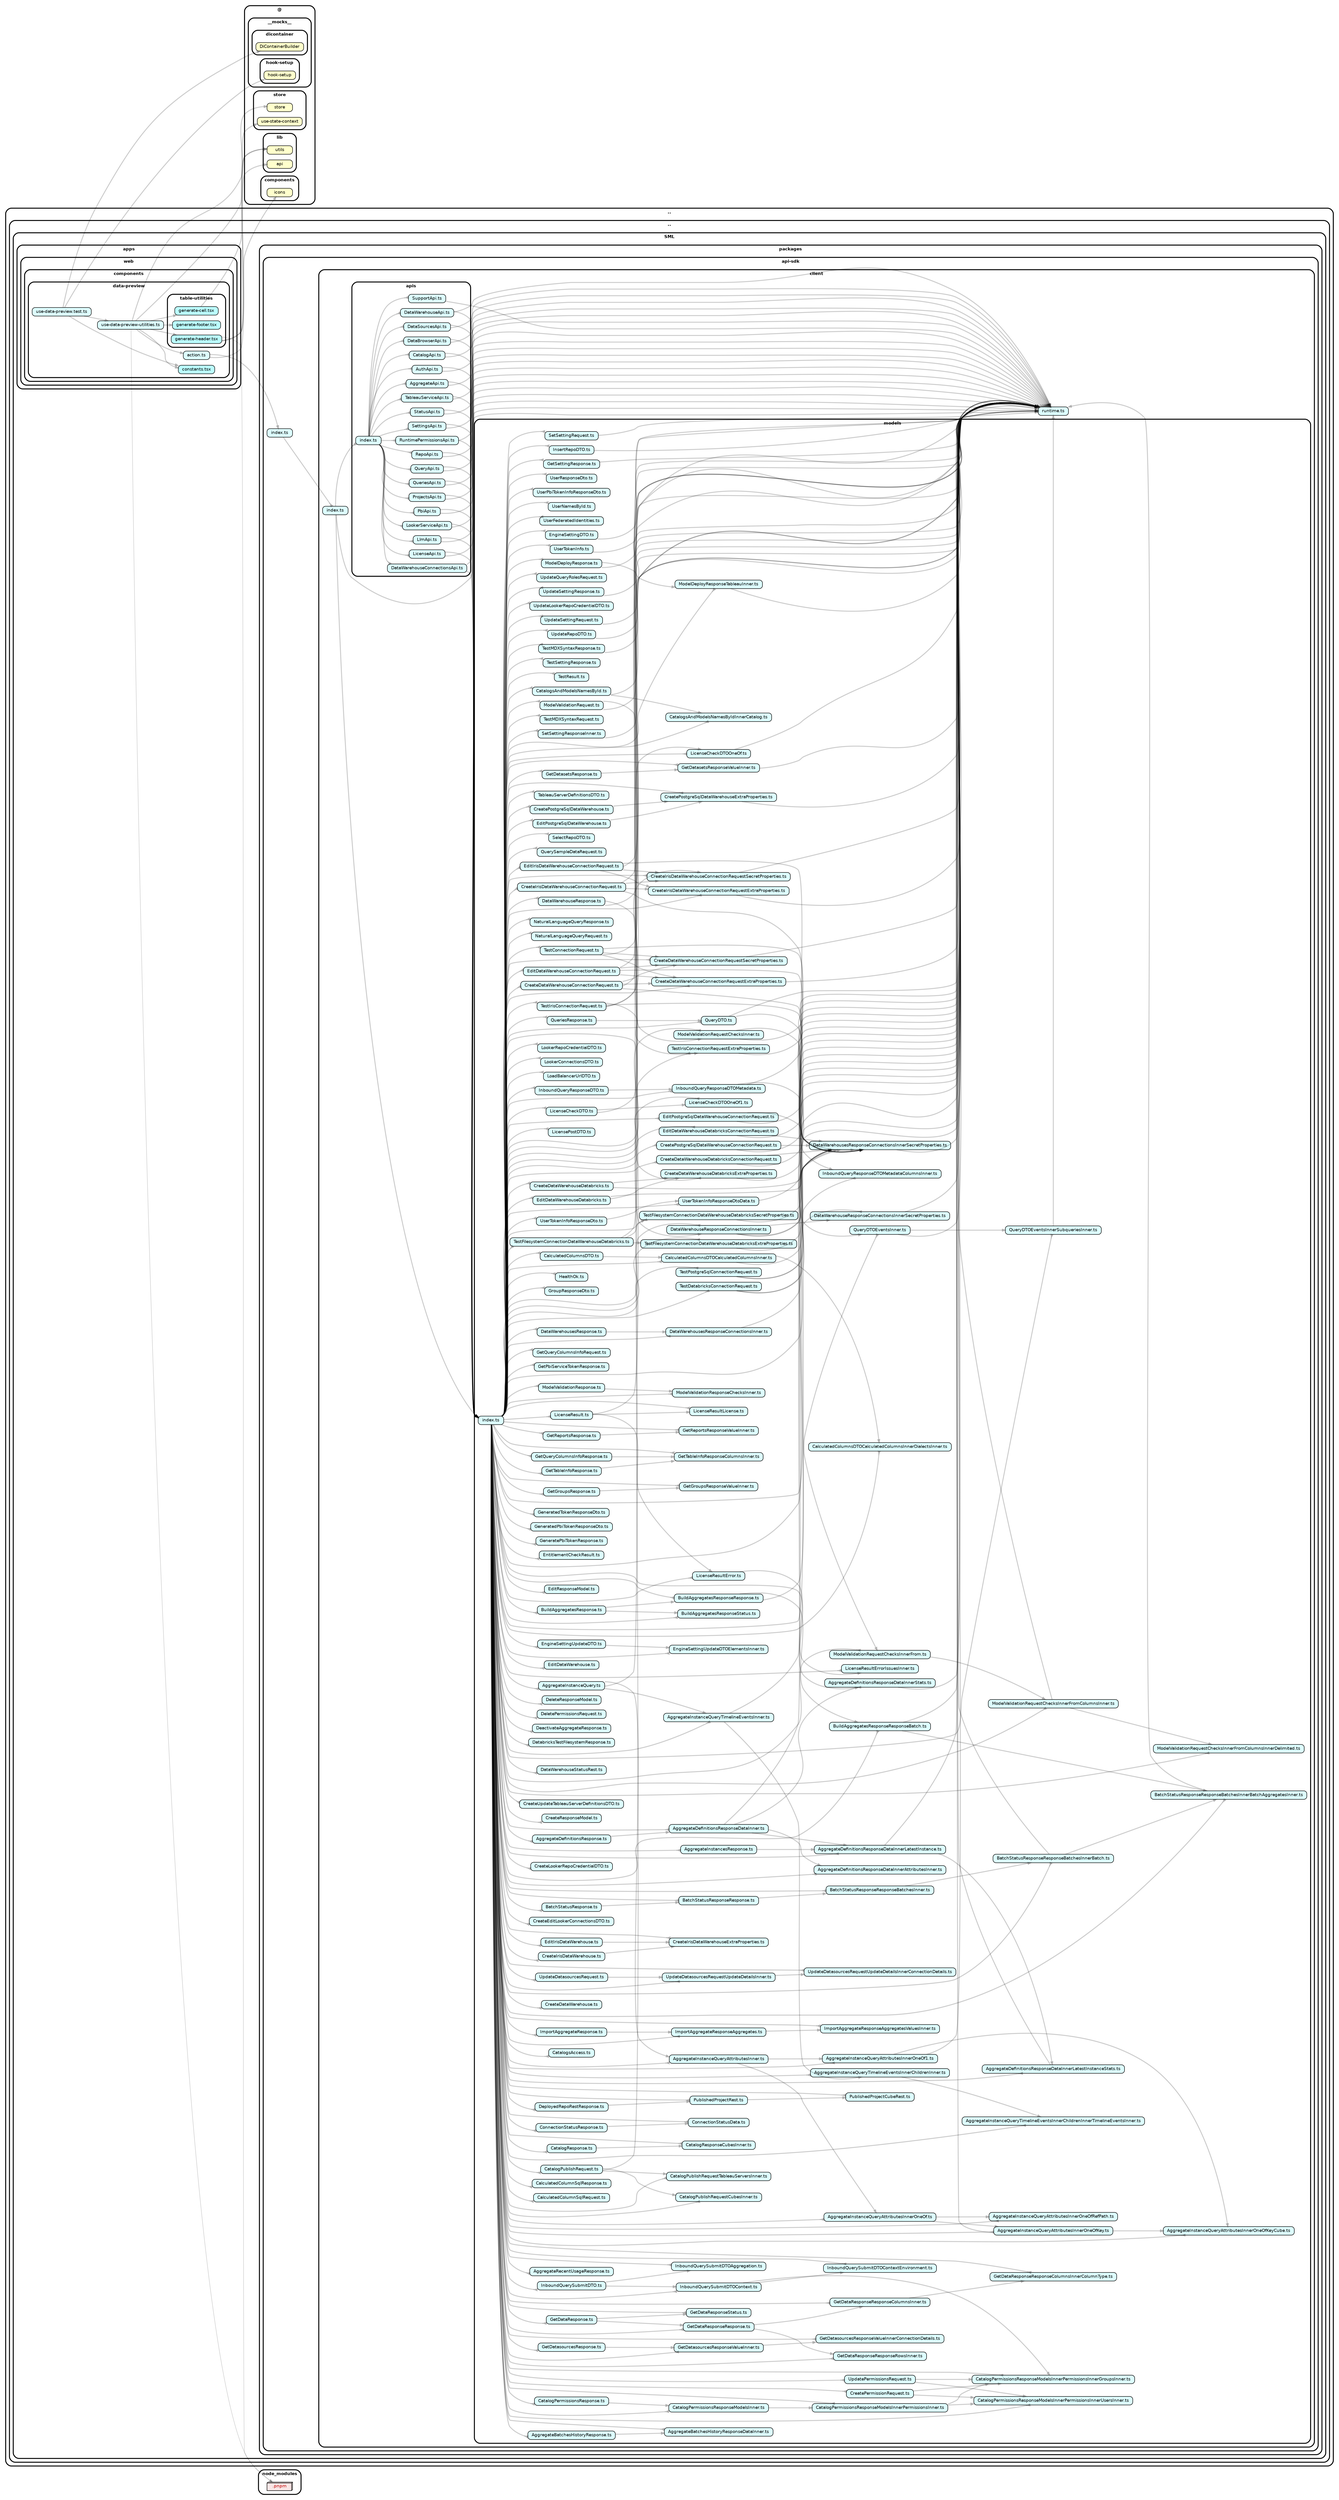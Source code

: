 strict digraph "dependency-cruiser output"{
    rankdir="LR" splines="true" overlap="false" nodesep="0.16" ranksep="0.18" fontname="Helvetica-bold" fontsize="9" style="rounded,bold,filled" fillcolor="#ffffff" compound="true"
    node [shape="box" style="rounded, filled" height="0.2" color="black" fillcolor="#ffffcc" fontcolor="black" fontname="Helvetica" fontsize="9"]
    edge [arrowhead="normal" arrowsize="0.6" penwidth="2.0" color="#00000033" fontname="Helvetica" fontsize="9"]

    subgraph "cluster_.." {label=".." subgraph "cluster_../.." {label=".." subgraph "cluster_../../SML" {label="SML" subgraph "cluster_../../SML/apps" {label="apps" subgraph "cluster_../../SML/apps/web" {label="web" subgraph "cluster_../../SML/apps/web/components" {label="components" subgraph "cluster_../../SML/apps/web/components/data-preview" {label="data-preview" "../../SML/apps/web/components/data-preview/action.ts" [label=<action.ts> tooltip="action.ts" URL="../../SML/apps/web/components/data-preview/action.ts" fillcolor="#ddfeff"] } } } } } } }
    "../../SML/apps/web/components/data-preview/action.ts" -> "@/lib/api"
    "../../SML/apps/web/components/data-preview/action.ts" -> "../../SML/packages/api-sdk/index.ts"
    subgraph "cluster_.." {label=".." subgraph "cluster_../.." {label=".." subgraph "cluster_../../SML" {label="SML" subgraph "cluster_../../SML/apps" {label="apps" subgraph "cluster_../../SML/apps/web" {label="web" subgraph "cluster_../../SML/apps/web/components" {label="components" subgraph "cluster_../../SML/apps/web/components/data-preview" {label="data-preview" "../../SML/apps/web/components/data-preview/constants.tsx" [label=<constants.tsx> tooltip="constants.tsx" URL="../../SML/apps/web/components/data-preview/constants.tsx" fillcolor="#bbfeff"] } } } } } } }
    subgraph "cluster_.." {label=".." subgraph "cluster_../.." {label=".." subgraph "cluster_../../SML" {label="SML" subgraph "cluster_../../SML/apps" {label="apps" subgraph "cluster_../../SML/apps/web" {label="web" subgraph "cluster_../../SML/apps/web/components" {label="components" subgraph "cluster_../../SML/apps/web/components/data-preview" {label="data-preview" subgraph "cluster_../../SML/apps/web/components/data-preview/table-utilities" {label="table-utilities" "../../SML/apps/web/components/data-preview/table-utilities/generate-cell.tsx" [label=<generate-cell.tsx> tooltip="generate-cell.tsx" URL="../../SML/apps/web/components/data-preview/table-utilities/generate-cell.tsx" fillcolor="#bbfeff"] } } } } } } } }
    "../../SML/apps/web/components/data-preview/table-utilities/generate-cell.tsx" -> "@/lib/utils"
    subgraph "cluster_.." {label=".." subgraph "cluster_../.." {label=".." subgraph "cluster_../../SML" {label="SML" subgraph "cluster_../../SML/apps" {label="apps" subgraph "cluster_../../SML/apps/web" {label="web" subgraph "cluster_../../SML/apps/web/components" {label="components" subgraph "cluster_../../SML/apps/web/components/data-preview" {label="data-preview" subgraph "cluster_../../SML/apps/web/components/data-preview/table-utilities" {label="table-utilities" "../../SML/apps/web/components/data-preview/table-utilities/generate-footer.tsx" [label=<generate-footer.tsx> tooltip="generate-footer.tsx" URL="../../SML/apps/web/components/data-preview/table-utilities/generate-footer.tsx" fillcolor="#bbfeff"] } } } } } } } }
    subgraph "cluster_.." {label=".." subgraph "cluster_../.." {label=".." subgraph "cluster_../../SML" {label="SML" subgraph "cluster_../../SML/apps" {label="apps" subgraph "cluster_../../SML/apps/web" {label="web" subgraph "cluster_../../SML/apps/web/components" {label="components" subgraph "cluster_../../SML/apps/web/components/data-preview" {label="data-preview" subgraph "cluster_../../SML/apps/web/components/data-preview/table-utilities" {label="table-utilities" "../../SML/apps/web/components/data-preview/table-utilities/generate-header.tsx" [label=<generate-header.tsx> tooltip="generate-header.tsx" URL="../../SML/apps/web/components/data-preview/table-utilities/generate-header.tsx" fillcolor="#bbfeff"] } } } } } } } }
    "../../SML/apps/web/components/data-preview/table-utilities/generate-header.tsx" -> "@/components/icons"
    "../../SML/apps/web/components/data-preview/table-utilities/generate-header.tsx" -> "@/lib/utils"
    "../../SML/apps/web/components/data-preview/table-utilities/generate-header.tsx" -> "node_modules/.pnpm" [penwidth="1.0"]
    subgraph "cluster_.." {label=".." subgraph "cluster_../.." {label=".." subgraph "cluster_../../SML" {label="SML" subgraph "cluster_../../SML/apps" {label="apps" subgraph "cluster_../../SML/apps/web" {label="web" subgraph "cluster_../../SML/apps/web/components" {label="components" subgraph "cluster_../../SML/apps/web/components/data-preview" {label="data-preview" "../../SML/apps/web/components/data-preview/use-data-preview-utilities.ts" [label=<use-data-preview-utilities.ts> tooltip="use-data-preview-utilities.ts" URL="../../SML/apps/web/components/data-preview/use-data-preview-utilities.ts" fillcolor="#ddfeff"] } } } } } } }
    "../../SML/apps/web/components/data-preview/use-data-preview-utilities.ts" -> "../../SML/apps/web/components/data-preview/action.ts"
    "../../SML/apps/web/components/data-preview/use-data-preview-utilities.ts" -> "../../SML/apps/web/components/data-preview/constants.tsx"
    "../../SML/apps/web/components/data-preview/use-data-preview-utilities.ts" -> "../../SML/apps/web/components/data-preview/table-utilities/generate-cell.tsx"
    "../../SML/apps/web/components/data-preview/use-data-preview-utilities.ts" -> "../../SML/apps/web/components/data-preview/table-utilities/generate-footer.tsx"
    "../../SML/apps/web/components/data-preview/use-data-preview-utilities.ts" -> "../../SML/apps/web/components/data-preview/table-utilities/generate-header.tsx"
    "../../SML/apps/web/components/data-preview/use-data-preview-utilities.ts" -> "@/store/store"
    "../../SML/apps/web/components/data-preview/use-data-preview-utilities.ts" -> "@/store/use-state-context"
    "../../SML/apps/web/components/data-preview/use-data-preview-utilities.ts" -> "node_modules/.pnpm" [penwidth="1.0"]
    subgraph "cluster_.." {label=".." subgraph "cluster_../.." {label=".." subgraph "cluster_../../SML" {label="SML" subgraph "cluster_../../SML/apps" {label="apps" subgraph "cluster_../../SML/apps/web" {label="web" subgraph "cluster_../../SML/apps/web/components" {label="components" subgraph "cluster_../../SML/apps/web/components/data-preview" {label="data-preview" "../../SML/apps/web/components/data-preview/use-data-preview.test.ts" [label=<use-data-preview.test.ts> tooltip="use-data-preview.test.ts" URL="../../SML/apps/web/components/data-preview/use-data-preview.test.ts" fillcolor="#ddfeff"] } } } } } } }
    "../../SML/apps/web/components/data-preview/use-data-preview.test.ts" -> "../../SML/apps/web/components/data-preview/constants.tsx"
    "../../SML/apps/web/components/data-preview/use-data-preview.test.ts" -> "../../SML/apps/web/components/data-preview/use-data-preview-utilities.ts"
    "../../SML/apps/web/components/data-preview/use-data-preview.test.ts" -> "@/__mocks__/dicontainer/DiContainerBuilder"
    "../../SML/apps/web/components/data-preview/use-data-preview.test.ts" -> "@/__mocks__/hook-setup/hook-setup"
    subgraph "cluster_.." {label=".." subgraph "cluster_../.." {label=".." subgraph "cluster_../../SML" {label="SML" subgraph "cluster_../../SML/packages" {label="packages" subgraph "cluster_../../SML/packages/api-sdk" {label="api-sdk" subgraph "cluster_../../SML/packages/api-sdk/client" {label="client" subgraph "cluster_../../SML/packages/api-sdk/client/apis" {label="apis" "../../SML/packages/api-sdk/client/apis/AggregateApi.ts" [label=<AggregateApi.ts> tooltip="AggregateApi.ts" URL="../../SML/packages/api-sdk/client/apis/AggregateApi.ts" fillcolor="#ddfeff"] } } } } } } }
    "../../SML/packages/api-sdk/client/apis/AggregateApi.ts" -> "../../SML/packages/api-sdk/client/models/index.ts"
    "../../SML/packages/api-sdk/client/apis/AggregateApi.ts" -> "../../SML/packages/api-sdk/client/runtime.ts"
    subgraph "cluster_.." {label=".." subgraph "cluster_../.." {label=".." subgraph "cluster_../../SML" {label="SML" subgraph "cluster_../../SML/packages" {label="packages" subgraph "cluster_../../SML/packages/api-sdk" {label="api-sdk" subgraph "cluster_../../SML/packages/api-sdk/client" {label="client" subgraph "cluster_../../SML/packages/api-sdk/client/apis" {label="apis" "../../SML/packages/api-sdk/client/apis/AuthApi.ts" [label=<AuthApi.ts> tooltip="AuthApi.ts" URL="../../SML/packages/api-sdk/client/apis/AuthApi.ts" fillcolor="#ddfeff"] } } } } } } }
    "../../SML/packages/api-sdk/client/apis/AuthApi.ts" -> "../../SML/packages/api-sdk/client/models/index.ts"
    "../../SML/packages/api-sdk/client/apis/AuthApi.ts" -> "../../SML/packages/api-sdk/client/runtime.ts"
    subgraph "cluster_.." {label=".." subgraph "cluster_../.." {label=".." subgraph "cluster_../../SML" {label="SML" subgraph "cluster_../../SML/packages" {label="packages" subgraph "cluster_../../SML/packages/api-sdk" {label="api-sdk" subgraph "cluster_../../SML/packages/api-sdk/client" {label="client" subgraph "cluster_../../SML/packages/api-sdk/client/apis" {label="apis" "../../SML/packages/api-sdk/client/apis/CatalogApi.ts" [label=<CatalogApi.ts> tooltip="CatalogApi.ts" URL="../../SML/packages/api-sdk/client/apis/CatalogApi.ts" fillcolor="#ddfeff"] } } } } } } }
    "../../SML/packages/api-sdk/client/apis/CatalogApi.ts" -> "../../SML/packages/api-sdk/client/models/index.ts"
    "../../SML/packages/api-sdk/client/apis/CatalogApi.ts" -> "../../SML/packages/api-sdk/client/runtime.ts"
    subgraph "cluster_.." {label=".." subgraph "cluster_../.." {label=".." subgraph "cluster_../../SML" {label="SML" subgraph "cluster_../../SML/packages" {label="packages" subgraph "cluster_../../SML/packages/api-sdk" {label="api-sdk" subgraph "cluster_../../SML/packages/api-sdk/client" {label="client" subgraph "cluster_../../SML/packages/api-sdk/client/apis" {label="apis" "../../SML/packages/api-sdk/client/apis/DataBrowserApi.ts" [label=<DataBrowserApi.ts> tooltip="DataBrowserApi.ts" URL="../../SML/packages/api-sdk/client/apis/DataBrowserApi.ts" fillcolor="#ddfeff"] } } } } } } }
    "../../SML/packages/api-sdk/client/apis/DataBrowserApi.ts" -> "../../SML/packages/api-sdk/client/models/index.ts"
    "../../SML/packages/api-sdk/client/apis/DataBrowserApi.ts" -> "../../SML/packages/api-sdk/client/runtime.ts"
    subgraph "cluster_.." {label=".." subgraph "cluster_../.." {label=".." subgraph "cluster_../../SML" {label="SML" subgraph "cluster_../../SML/packages" {label="packages" subgraph "cluster_../../SML/packages/api-sdk" {label="api-sdk" subgraph "cluster_../../SML/packages/api-sdk/client" {label="client" subgraph "cluster_../../SML/packages/api-sdk/client/apis" {label="apis" "../../SML/packages/api-sdk/client/apis/DataSourcesApi.ts" [label=<DataSourcesApi.ts> tooltip="DataSourcesApi.ts" URL="../../SML/packages/api-sdk/client/apis/DataSourcesApi.ts" fillcolor="#ddfeff"] } } } } } } }
    "../../SML/packages/api-sdk/client/apis/DataSourcesApi.ts" -> "../../SML/packages/api-sdk/client/models/index.ts"
    "../../SML/packages/api-sdk/client/apis/DataSourcesApi.ts" -> "../../SML/packages/api-sdk/client/runtime.ts"
    subgraph "cluster_.." {label=".." subgraph "cluster_../.." {label=".." subgraph "cluster_../../SML" {label="SML" subgraph "cluster_../../SML/packages" {label="packages" subgraph "cluster_../../SML/packages/api-sdk" {label="api-sdk" subgraph "cluster_../../SML/packages/api-sdk/client" {label="client" subgraph "cluster_../../SML/packages/api-sdk/client/apis" {label="apis" "../../SML/packages/api-sdk/client/apis/DataWarehouseApi.ts" [label=<DataWarehouseApi.ts> tooltip="DataWarehouseApi.ts" URL="../../SML/packages/api-sdk/client/apis/DataWarehouseApi.ts" fillcolor="#ddfeff"] } } } } } } }
    "../../SML/packages/api-sdk/client/apis/DataWarehouseApi.ts" -> "../../SML/packages/api-sdk/client/models/index.ts"
    "../../SML/packages/api-sdk/client/apis/DataWarehouseApi.ts" -> "../../SML/packages/api-sdk/client/runtime.ts"
    subgraph "cluster_.." {label=".." subgraph "cluster_../.." {label=".." subgraph "cluster_../../SML" {label="SML" subgraph "cluster_../../SML/packages" {label="packages" subgraph "cluster_../../SML/packages/api-sdk" {label="api-sdk" subgraph "cluster_../../SML/packages/api-sdk/client" {label="client" subgraph "cluster_../../SML/packages/api-sdk/client/apis" {label="apis" "../../SML/packages/api-sdk/client/apis/DataWarehouseConnectionsApi.ts" [label=<DataWarehouseConnectionsApi.ts> tooltip="DataWarehouseConnectionsApi.ts" URL="../../SML/packages/api-sdk/client/apis/DataWarehouseConnectionsApi.ts" fillcolor="#ddfeff"] } } } } } } }
    "../../SML/packages/api-sdk/client/apis/DataWarehouseConnectionsApi.ts" -> "../../SML/packages/api-sdk/client/models/index.ts"
    "../../SML/packages/api-sdk/client/apis/DataWarehouseConnectionsApi.ts" -> "../../SML/packages/api-sdk/client/runtime.ts"
    subgraph "cluster_.." {label=".." subgraph "cluster_../.." {label=".." subgraph "cluster_../../SML" {label="SML" subgraph "cluster_../../SML/packages" {label="packages" subgraph "cluster_../../SML/packages/api-sdk" {label="api-sdk" subgraph "cluster_../../SML/packages/api-sdk/client" {label="client" subgraph "cluster_../../SML/packages/api-sdk/client/apis" {label="apis" "../../SML/packages/api-sdk/client/apis/LicenseApi.ts" [label=<LicenseApi.ts> tooltip="LicenseApi.ts" URL="../../SML/packages/api-sdk/client/apis/LicenseApi.ts" fillcolor="#ddfeff"] } } } } } } }
    "../../SML/packages/api-sdk/client/apis/LicenseApi.ts" -> "../../SML/packages/api-sdk/client/models/index.ts"
    "../../SML/packages/api-sdk/client/apis/LicenseApi.ts" -> "../../SML/packages/api-sdk/client/runtime.ts"
    subgraph "cluster_.." {label=".." subgraph "cluster_../.." {label=".." subgraph "cluster_../../SML" {label="SML" subgraph "cluster_../../SML/packages" {label="packages" subgraph "cluster_../../SML/packages/api-sdk" {label="api-sdk" subgraph "cluster_../../SML/packages/api-sdk/client" {label="client" subgraph "cluster_../../SML/packages/api-sdk/client/apis" {label="apis" "../../SML/packages/api-sdk/client/apis/LlmApi.ts" [label=<LlmApi.ts> tooltip="LlmApi.ts" URL="../../SML/packages/api-sdk/client/apis/LlmApi.ts" fillcolor="#ddfeff"] } } } } } } }
    "../../SML/packages/api-sdk/client/apis/LlmApi.ts" -> "../../SML/packages/api-sdk/client/models/index.ts"
    "../../SML/packages/api-sdk/client/apis/LlmApi.ts" -> "../../SML/packages/api-sdk/client/runtime.ts"
    subgraph "cluster_.." {label=".." subgraph "cluster_../.." {label=".." subgraph "cluster_../../SML" {label="SML" subgraph "cluster_../../SML/packages" {label="packages" subgraph "cluster_../../SML/packages/api-sdk" {label="api-sdk" subgraph "cluster_../../SML/packages/api-sdk/client" {label="client" subgraph "cluster_../../SML/packages/api-sdk/client/apis" {label="apis" "../../SML/packages/api-sdk/client/apis/LookerServiceApi.ts" [label=<LookerServiceApi.ts> tooltip="LookerServiceApi.ts" URL="../../SML/packages/api-sdk/client/apis/LookerServiceApi.ts" fillcolor="#ddfeff"] } } } } } } }
    "../../SML/packages/api-sdk/client/apis/LookerServiceApi.ts" -> "../../SML/packages/api-sdk/client/models/index.ts"
    "../../SML/packages/api-sdk/client/apis/LookerServiceApi.ts" -> "../../SML/packages/api-sdk/client/runtime.ts"
    subgraph "cluster_.." {label=".." subgraph "cluster_../.." {label=".." subgraph "cluster_../../SML" {label="SML" subgraph "cluster_../../SML/packages" {label="packages" subgraph "cluster_../../SML/packages/api-sdk" {label="api-sdk" subgraph "cluster_../../SML/packages/api-sdk/client" {label="client" subgraph "cluster_../../SML/packages/api-sdk/client/apis" {label="apis" "../../SML/packages/api-sdk/client/apis/PbiApi.ts" [label=<PbiApi.ts> tooltip="PbiApi.ts" URL="../../SML/packages/api-sdk/client/apis/PbiApi.ts" fillcolor="#ddfeff"] } } } } } } }
    "../../SML/packages/api-sdk/client/apis/PbiApi.ts" -> "../../SML/packages/api-sdk/client/models/index.ts"
    "../../SML/packages/api-sdk/client/apis/PbiApi.ts" -> "../../SML/packages/api-sdk/client/runtime.ts"
    subgraph "cluster_.." {label=".." subgraph "cluster_../.." {label=".." subgraph "cluster_../../SML" {label="SML" subgraph "cluster_../../SML/packages" {label="packages" subgraph "cluster_../../SML/packages/api-sdk" {label="api-sdk" subgraph "cluster_../../SML/packages/api-sdk/client" {label="client" subgraph "cluster_../../SML/packages/api-sdk/client/apis" {label="apis" "../../SML/packages/api-sdk/client/apis/ProjectsApi.ts" [label=<ProjectsApi.ts> tooltip="ProjectsApi.ts" URL="../../SML/packages/api-sdk/client/apis/ProjectsApi.ts" fillcolor="#ddfeff"] } } } } } } }
    "../../SML/packages/api-sdk/client/apis/ProjectsApi.ts" -> "../../SML/packages/api-sdk/client/models/index.ts"
    "../../SML/packages/api-sdk/client/apis/ProjectsApi.ts" -> "../../SML/packages/api-sdk/client/runtime.ts"
    subgraph "cluster_.." {label=".." subgraph "cluster_../.." {label=".." subgraph "cluster_../../SML" {label="SML" subgraph "cluster_../../SML/packages" {label="packages" subgraph "cluster_../../SML/packages/api-sdk" {label="api-sdk" subgraph "cluster_../../SML/packages/api-sdk/client" {label="client" subgraph "cluster_../../SML/packages/api-sdk/client/apis" {label="apis" "../../SML/packages/api-sdk/client/apis/QueriesApi.ts" [label=<QueriesApi.ts> tooltip="QueriesApi.ts" URL="../../SML/packages/api-sdk/client/apis/QueriesApi.ts" fillcolor="#ddfeff"] } } } } } } }
    "../../SML/packages/api-sdk/client/apis/QueriesApi.ts" -> "../../SML/packages/api-sdk/client/models/index.ts"
    "../../SML/packages/api-sdk/client/apis/QueriesApi.ts" -> "../../SML/packages/api-sdk/client/runtime.ts"
    subgraph "cluster_.." {label=".." subgraph "cluster_../.." {label=".." subgraph "cluster_../../SML" {label="SML" subgraph "cluster_../../SML/packages" {label="packages" subgraph "cluster_../../SML/packages/api-sdk" {label="api-sdk" subgraph "cluster_../../SML/packages/api-sdk/client" {label="client" subgraph "cluster_../../SML/packages/api-sdk/client/apis" {label="apis" "../../SML/packages/api-sdk/client/apis/QueryApi.ts" [label=<QueryApi.ts> tooltip="QueryApi.ts" URL="../../SML/packages/api-sdk/client/apis/QueryApi.ts" fillcolor="#ddfeff"] } } } } } } }
    "../../SML/packages/api-sdk/client/apis/QueryApi.ts" -> "../../SML/packages/api-sdk/client/models/index.ts"
    "../../SML/packages/api-sdk/client/apis/QueryApi.ts" -> "../../SML/packages/api-sdk/client/runtime.ts"
    subgraph "cluster_.." {label=".." subgraph "cluster_../.." {label=".." subgraph "cluster_../../SML" {label="SML" subgraph "cluster_../../SML/packages" {label="packages" subgraph "cluster_../../SML/packages/api-sdk" {label="api-sdk" subgraph "cluster_../../SML/packages/api-sdk/client" {label="client" subgraph "cluster_../../SML/packages/api-sdk/client/apis" {label="apis" "../../SML/packages/api-sdk/client/apis/RepoApi.ts" [label=<RepoApi.ts> tooltip="RepoApi.ts" URL="../../SML/packages/api-sdk/client/apis/RepoApi.ts" fillcolor="#ddfeff"] } } } } } } }
    "../../SML/packages/api-sdk/client/apis/RepoApi.ts" -> "../../SML/packages/api-sdk/client/models/index.ts"
    "../../SML/packages/api-sdk/client/apis/RepoApi.ts" -> "../../SML/packages/api-sdk/client/runtime.ts"
    subgraph "cluster_.." {label=".." subgraph "cluster_../.." {label=".." subgraph "cluster_../../SML" {label="SML" subgraph "cluster_../../SML/packages" {label="packages" subgraph "cluster_../../SML/packages/api-sdk" {label="api-sdk" subgraph "cluster_../../SML/packages/api-sdk/client" {label="client" subgraph "cluster_../../SML/packages/api-sdk/client/apis" {label="apis" "../../SML/packages/api-sdk/client/apis/RuntimePermissionsApi.ts" [label=<RuntimePermissionsApi.ts> tooltip="RuntimePermissionsApi.ts" URL="../../SML/packages/api-sdk/client/apis/RuntimePermissionsApi.ts" fillcolor="#ddfeff"] } } } } } } }
    "../../SML/packages/api-sdk/client/apis/RuntimePermissionsApi.ts" -> "../../SML/packages/api-sdk/client/models/index.ts"
    "../../SML/packages/api-sdk/client/apis/RuntimePermissionsApi.ts" -> "../../SML/packages/api-sdk/client/runtime.ts"
    subgraph "cluster_.." {label=".." subgraph "cluster_../.." {label=".." subgraph "cluster_../../SML" {label="SML" subgraph "cluster_../../SML/packages" {label="packages" subgraph "cluster_../../SML/packages/api-sdk" {label="api-sdk" subgraph "cluster_../../SML/packages/api-sdk/client" {label="client" subgraph "cluster_../../SML/packages/api-sdk/client/apis" {label="apis" "../../SML/packages/api-sdk/client/apis/SettingsApi.ts" [label=<SettingsApi.ts> tooltip="SettingsApi.ts" URL="../../SML/packages/api-sdk/client/apis/SettingsApi.ts" fillcolor="#ddfeff"] } } } } } } }
    "../../SML/packages/api-sdk/client/apis/SettingsApi.ts" -> "../../SML/packages/api-sdk/client/models/index.ts"
    "../../SML/packages/api-sdk/client/apis/SettingsApi.ts" -> "../../SML/packages/api-sdk/client/runtime.ts"
    subgraph "cluster_.." {label=".." subgraph "cluster_../.." {label=".." subgraph "cluster_../../SML" {label="SML" subgraph "cluster_../../SML/packages" {label="packages" subgraph "cluster_../../SML/packages/api-sdk" {label="api-sdk" subgraph "cluster_../../SML/packages/api-sdk/client" {label="client" subgraph "cluster_../../SML/packages/api-sdk/client/apis" {label="apis" "../../SML/packages/api-sdk/client/apis/StatusApi.ts" [label=<StatusApi.ts> tooltip="StatusApi.ts" URL="../../SML/packages/api-sdk/client/apis/StatusApi.ts" fillcolor="#ddfeff"] } } } } } } }
    "../../SML/packages/api-sdk/client/apis/StatusApi.ts" -> "../../SML/packages/api-sdk/client/models/index.ts"
    "../../SML/packages/api-sdk/client/apis/StatusApi.ts" -> "../../SML/packages/api-sdk/client/runtime.ts"
    subgraph "cluster_.." {label=".." subgraph "cluster_../.." {label=".." subgraph "cluster_../../SML" {label="SML" subgraph "cluster_../../SML/packages" {label="packages" subgraph "cluster_../../SML/packages/api-sdk" {label="api-sdk" subgraph "cluster_../../SML/packages/api-sdk/client" {label="client" subgraph "cluster_../../SML/packages/api-sdk/client/apis" {label="apis" "../../SML/packages/api-sdk/client/apis/SupportApi.ts" [label=<SupportApi.ts> tooltip="SupportApi.ts" URL="../../SML/packages/api-sdk/client/apis/SupportApi.ts" fillcolor="#ddfeff"] } } } } } } }
    "../../SML/packages/api-sdk/client/apis/SupportApi.ts" -> "../../SML/packages/api-sdk/client/runtime.ts"
    subgraph "cluster_.." {label=".." subgraph "cluster_../.." {label=".." subgraph "cluster_../../SML" {label="SML" subgraph "cluster_../../SML/packages" {label="packages" subgraph "cluster_../../SML/packages/api-sdk" {label="api-sdk" subgraph "cluster_../../SML/packages/api-sdk/client" {label="client" subgraph "cluster_../../SML/packages/api-sdk/client/apis" {label="apis" "../../SML/packages/api-sdk/client/apis/TableauServiceApi.ts" [label=<TableauServiceApi.ts> tooltip="TableauServiceApi.ts" URL="../../SML/packages/api-sdk/client/apis/TableauServiceApi.ts" fillcolor="#ddfeff"] } } } } } } }
    "../../SML/packages/api-sdk/client/apis/TableauServiceApi.ts" -> "../../SML/packages/api-sdk/client/models/index.ts"
    "../../SML/packages/api-sdk/client/apis/TableauServiceApi.ts" -> "../../SML/packages/api-sdk/client/runtime.ts"
    subgraph "cluster_.." {label=".." subgraph "cluster_../.." {label=".." subgraph "cluster_../../SML" {label="SML" subgraph "cluster_../../SML/packages" {label="packages" subgraph "cluster_../../SML/packages/api-sdk" {label="api-sdk" subgraph "cluster_../../SML/packages/api-sdk/client" {label="client" subgraph "cluster_../../SML/packages/api-sdk/client/apis" {label="apis" "../../SML/packages/api-sdk/client/apis/index.ts" [label=<index.ts> tooltip="index.ts" URL="../../SML/packages/api-sdk/client/apis/index.ts" fillcolor="#ddfeff"] } } } } } } }
    "../../SML/packages/api-sdk/client/apis/index.ts" -> "../../SML/packages/api-sdk/client/apis/AggregateApi.ts" [arrowhead="inv"]
    "../../SML/packages/api-sdk/client/apis/index.ts" -> "../../SML/packages/api-sdk/client/apis/AuthApi.ts" [arrowhead="inv"]
    "../../SML/packages/api-sdk/client/apis/index.ts" -> "../../SML/packages/api-sdk/client/apis/CatalogApi.ts" [arrowhead="inv"]
    "../../SML/packages/api-sdk/client/apis/index.ts" -> "../../SML/packages/api-sdk/client/apis/DataBrowserApi.ts" [arrowhead="inv"]
    "../../SML/packages/api-sdk/client/apis/index.ts" -> "../../SML/packages/api-sdk/client/apis/DataSourcesApi.ts" [arrowhead="inv"]
    "../../SML/packages/api-sdk/client/apis/index.ts" -> "../../SML/packages/api-sdk/client/apis/DataWarehouseApi.ts" [arrowhead="inv"]
    "../../SML/packages/api-sdk/client/apis/index.ts" -> "../../SML/packages/api-sdk/client/apis/DataWarehouseConnectionsApi.ts" [arrowhead="inv"]
    "../../SML/packages/api-sdk/client/apis/index.ts" -> "../../SML/packages/api-sdk/client/apis/LicenseApi.ts" [arrowhead="inv"]
    "../../SML/packages/api-sdk/client/apis/index.ts" -> "../../SML/packages/api-sdk/client/apis/LlmApi.ts" [arrowhead="inv"]
    "../../SML/packages/api-sdk/client/apis/index.ts" -> "../../SML/packages/api-sdk/client/apis/LookerServiceApi.ts" [arrowhead="inv"]
    "../../SML/packages/api-sdk/client/apis/index.ts" -> "../../SML/packages/api-sdk/client/apis/PbiApi.ts" [arrowhead="inv"]
    "../../SML/packages/api-sdk/client/apis/index.ts" -> "../../SML/packages/api-sdk/client/apis/ProjectsApi.ts" [arrowhead="inv"]
    "../../SML/packages/api-sdk/client/apis/index.ts" -> "../../SML/packages/api-sdk/client/apis/QueriesApi.ts" [arrowhead="inv"]
    "../../SML/packages/api-sdk/client/apis/index.ts" -> "../../SML/packages/api-sdk/client/apis/QueryApi.ts" [arrowhead="inv"]
    "../../SML/packages/api-sdk/client/apis/index.ts" -> "../../SML/packages/api-sdk/client/apis/RepoApi.ts" [arrowhead="inv"]
    "../../SML/packages/api-sdk/client/apis/index.ts" -> "../../SML/packages/api-sdk/client/apis/RuntimePermissionsApi.ts" [arrowhead="inv"]
    "../../SML/packages/api-sdk/client/apis/index.ts" -> "../../SML/packages/api-sdk/client/apis/SettingsApi.ts" [arrowhead="inv"]
    "../../SML/packages/api-sdk/client/apis/index.ts" -> "../../SML/packages/api-sdk/client/apis/StatusApi.ts" [arrowhead="inv"]
    "../../SML/packages/api-sdk/client/apis/index.ts" -> "../../SML/packages/api-sdk/client/apis/SupportApi.ts" [arrowhead="inv"]
    "../../SML/packages/api-sdk/client/apis/index.ts" -> "../../SML/packages/api-sdk/client/apis/TableauServiceApi.ts" [arrowhead="inv"]
    subgraph "cluster_.." {label=".." subgraph "cluster_../.." {label=".." subgraph "cluster_../../SML" {label="SML" subgraph "cluster_../../SML/packages" {label="packages" subgraph "cluster_../../SML/packages/api-sdk" {label="api-sdk" subgraph "cluster_../../SML/packages/api-sdk/client" {label="client" "../../SML/packages/api-sdk/client/index.ts" [label=<index.ts> tooltip="index.ts" URL="../../SML/packages/api-sdk/client/index.ts" fillcolor="#ddfeff"] } } } } } }
    "../../SML/packages/api-sdk/client/index.ts" -> "../../SML/packages/api-sdk/client/apis/index.ts" [arrowhead="inv"]
    "../../SML/packages/api-sdk/client/index.ts" -> "../../SML/packages/api-sdk/client/models/index.ts" [arrowhead="inv"]
    "../../SML/packages/api-sdk/client/index.ts" -> "../../SML/packages/api-sdk/client/runtime.ts" [arrowhead="inv"]
    subgraph "cluster_.." {label=".." subgraph "cluster_../.." {label=".." subgraph "cluster_../../SML" {label="SML" subgraph "cluster_../../SML/packages" {label="packages" subgraph "cluster_../../SML/packages/api-sdk" {label="api-sdk" subgraph "cluster_../../SML/packages/api-sdk/client" {label="client" subgraph "cluster_../../SML/packages/api-sdk/client/models" {label="models" "../../SML/packages/api-sdk/client/models/AggregateBatchesHistoryResponse.ts" [label=<AggregateBatchesHistoryResponse.ts> tooltip="AggregateBatchesHistoryResponse.ts" URL="../../SML/packages/api-sdk/client/models/AggregateBatchesHistoryResponse.ts" fillcolor="#ddfeff"] } } } } } } }
    "../../SML/packages/api-sdk/client/models/AggregateBatchesHistoryResponse.ts" -> "../../SML/packages/api-sdk/client/models/AggregateBatchesHistoryResponseDataInner.ts"
    subgraph "cluster_.." {label=".." subgraph "cluster_../.." {label=".." subgraph "cluster_../../SML" {label="SML" subgraph "cluster_../../SML/packages" {label="packages" subgraph "cluster_../../SML/packages/api-sdk" {label="api-sdk" subgraph "cluster_../../SML/packages/api-sdk/client" {label="client" subgraph "cluster_../../SML/packages/api-sdk/client/models" {label="models" "../../SML/packages/api-sdk/client/models/AggregateBatchesHistoryResponseDataInner.ts" [label=<AggregateBatchesHistoryResponseDataInner.ts> tooltip="AggregateBatchesHistoryResponseDataInner.ts" URL="../../SML/packages/api-sdk/client/models/AggregateBatchesHistoryResponseDataInner.ts" fillcolor="#ddfeff"] } } } } } } }
    subgraph "cluster_.." {label=".." subgraph "cluster_../.." {label=".." subgraph "cluster_../../SML" {label="SML" subgraph "cluster_../../SML/packages" {label="packages" subgraph "cluster_../../SML/packages/api-sdk" {label="api-sdk" subgraph "cluster_../../SML/packages/api-sdk/client" {label="client" subgraph "cluster_../../SML/packages/api-sdk/client/models" {label="models" "../../SML/packages/api-sdk/client/models/AggregateDefinitionsResponse.ts" [label=<AggregateDefinitionsResponse.ts> tooltip="AggregateDefinitionsResponse.ts" URL="../../SML/packages/api-sdk/client/models/AggregateDefinitionsResponse.ts" fillcolor="#ddfeff"] } } } } } } }
    "../../SML/packages/api-sdk/client/models/AggregateDefinitionsResponse.ts" -> "../../SML/packages/api-sdk/client/models/AggregateDefinitionsResponseDataInner.ts"
    subgraph "cluster_.." {label=".." subgraph "cluster_../.." {label=".." subgraph "cluster_../../SML" {label="SML" subgraph "cluster_../../SML/packages" {label="packages" subgraph "cluster_../../SML/packages/api-sdk" {label="api-sdk" subgraph "cluster_../../SML/packages/api-sdk/client" {label="client" subgraph "cluster_../../SML/packages/api-sdk/client/models" {label="models" "../../SML/packages/api-sdk/client/models/AggregateDefinitionsResponseDataInner.ts" [label=<AggregateDefinitionsResponseDataInner.ts> tooltip="AggregateDefinitionsResponseDataInner.ts" URL="../../SML/packages/api-sdk/client/models/AggregateDefinitionsResponseDataInner.ts" fillcolor="#ddfeff"] } } } } } } }
    "../../SML/packages/api-sdk/client/models/AggregateDefinitionsResponseDataInner.ts" -> "../../SML/packages/api-sdk/client/runtime.ts"
    "../../SML/packages/api-sdk/client/models/AggregateDefinitionsResponseDataInner.ts" -> "../../SML/packages/api-sdk/client/models/AggregateDefinitionsResponseDataInnerAttributesInner.ts"
    "../../SML/packages/api-sdk/client/models/AggregateDefinitionsResponseDataInner.ts" -> "../../SML/packages/api-sdk/client/models/AggregateDefinitionsResponseDataInnerLatestInstance.ts"
    "../../SML/packages/api-sdk/client/models/AggregateDefinitionsResponseDataInner.ts" -> "../../SML/packages/api-sdk/client/models/AggregateDefinitionsResponseDataInnerStats.ts"
    subgraph "cluster_.." {label=".." subgraph "cluster_../.." {label=".." subgraph "cluster_../../SML" {label="SML" subgraph "cluster_../../SML/packages" {label="packages" subgraph "cluster_../../SML/packages/api-sdk" {label="api-sdk" subgraph "cluster_../../SML/packages/api-sdk/client" {label="client" subgraph "cluster_../../SML/packages/api-sdk/client/models" {label="models" "../../SML/packages/api-sdk/client/models/AggregateDefinitionsResponseDataInnerAttributesInner.ts" [label=<AggregateDefinitionsResponseDataInnerAttributesInner.ts> tooltip="AggregateDefinitionsResponseDataInnerAttributesInner.ts" URL="../../SML/packages/api-sdk/client/models/AggregateDefinitionsResponseDataInnerAttributesInner.ts" fillcolor="#ddfeff"] } } } } } } }
    subgraph "cluster_.." {label=".." subgraph "cluster_../.." {label=".." subgraph "cluster_../../SML" {label="SML" subgraph "cluster_../../SML/packages" {label="packages" subgraph "cluster_../../SML/packages/api-sdk" {label="api-sdk" subgraph "cluster_../../SML/packages/api-sdk/client" {label="client" subgraph "cluster_../../SML/packages/api-sdk/client/models" {label="models" "../../SML/packages/api-sdk/client/models/AggregateDefinitionsResponseDataInnerLatestInstance.ts" [label=<AggregateDefinitionsResponseDataInnerLatestInstance.ts> tooltip="AggregateDefinitionsResponseDataInnerLatestInstance.ts" URL="../../SML/packages/api-sdk/client/models/AggregateDefinitionsResponseDataInnerLatestInstance.ts" fillcolor="#ddfeff"] } } } } } } }
    "../../SML/packages/api-sdk/client/models/AggregateDefinitionsResponseDataInnerLatestInstance.ts" -> "../../SML/packages/api-sdk/client/runtime.ts"
    "../../SML/packages/api-sdk/client/models/AggregateDefinitionsResponseDataInnerLatestInstance.ts" -> "../../SML/packages/api-sdk/client/models/AggregateDefinitionsResponseDataInnerLatestInstanceStats.ts"
    subgraph "cluster_.." {label=".." subgraph "cluster_../.." {label=".." subgraph "cluster_../../SML" {label="SML" subgraph "cluster_../../SML/packages" {label="packages" subgraph "cluster_../../SML/packages/api-sdk" {label="api-sdk" subgraph "cluster_../../SML/packages/api-sdk/client" {label="client" subgraph "cluster_../../SML/packages/api-sdk/client/models" {label="models" "../../SML/packages/api-sdk/client/models/AggregateDefinitionsResponseDataInnerLatestInstanceStats.ts" [label=<AggregateDefinitionsResponseDataInnerLatestInstanceStats.ts> tooltip="AggregateDefinitionsResponseDataInnerLatestInstanceStats.ts" URL="../../SML/packages/api-sdk/client/models/AggregateDefinitionsResponseDataInnerLatestInstanceStats.ts" fillcolor="#ddfeff"] } } } } } } }
    "../../SML/packages/api-sdk/client/models/AggregateDefinitionsResponseDataInnerLatestInstanceStats.ts" -> "../../SML/packages/api-sdk/client/runtime.ts"
    subgraph "cluster_.." {label=".." subgraph "cluster_../.." {label=".." subgraph "cluster_../../SML" {label="SML" subgraph "cluster_../../SML/packages" {label="packages" subgraph "cluster_../../SML/packages/api-sdk" {label="api-sdk" subgraph "cluster_../../SML/packages/api-sdk/client" {label="client" subgraph "cluster_../../SML/packages/api-sdk/client/models" {label="models" "../../SML/packages/api-sdk/client/models/AggregateDefinitionsResponseDataInnerStats.ts" [label=<AggregateDefinitionsResponseDataInnerStats.ts> tooltip="AggregateDefinitionsResponseDataInnerStats.ts" URL="../../SML/packages/api-sdk/client/models/AggregateDefinitionsResponseDataInnerStats.ts" fillcolor="#ddfeff"] } } } } } } }
    "../../SML/packages/api-sdk/client/models/AggregateDefinitionsResponseDataInnerStats.ts" -> "../../SML/packages/api-sdk/client/runtime.ts"
    subgraph "cluster_.." {label=".." subgraph "cluster_../.." {label=".." subgraph "cluster_../../SML" {label="SML" subgraph "cluster_../../SML/packages" {label="packages" subgraph "cluster_../../SML/packages/api-sdk" {label="api-sdk" subgraph "cluster_../../SML/packages/api-sdk/client" {label="client" subgraph "cluster_../../SML/packages/api-sdk/client/models" {label="models" "../../SML/packages/api-sdk/client/models/AggregateInstanceQuery.ts" [label=<AggregateInstanceQuery.ts> tooltip="AggregateInstanceQuery.ts" URL="../../SML/packages/api-sdk/client/models/AggregateInstanceQuery.ts" fillcolor="#ddfeff"] } } } } } } }
    "../../SML/packages/api-sdk/client/models/AggregateInstanceQuery.ts" -> "../../SML/packages/api-sdk/client/runtime.ts"
    "../../SML/packages/api-sdk/client/models/AggregateInstanceQuery.ts" -> "../../SML/packages/api-sdk/client/models/AggregateInstanceQueryAttributesInner.ts"
    "../../SML/packages/api-sdk/client/models/AggregateInstanceQuery.ts" -> "../../SML/packages/api-sdk/client/models/AggregateInstanceQueryTimelineEventsInner.ts"
    subgraph "cluster_.." {label=".." subgraph "cluster_../.." {label=".." subgraph "cluster_../../SML" {label="SML" subgraph "cluster_../../SML/packages" {label="packages" subgraph "cluster_../../SML/packages/api-sdk" {label="api-sdk" subgraph "cluster_../../SML/packages/api-sdk/client" {label="client" subgraph "cluster_../../SML/packages/api-sdk/client/models" {label="models" "../../SML/packages/api-sdk/client/models/AggregateInstanceQueryAttributesInner.ts" [label=<AggregateInstanceQueryAttributesInner.ts> tooltip="AggregateInstanceQueryAttributesInner.ts" URL="../../SML/packages/api-sdk/client/models/AggregateInstanceQueryAttributesInner.ts" fillcolor="#ddfeff"] } } } } } } }
    "../../SML/packages/api-sdk/client/models/AggregateInstanceQueryAttributesInner.ts" -> "../../SML/packages/api-sdk/client/models/AggregateInstanceQueryAttributesInnerOneOf.ts"
    "../../SML/packages/api-sdk/client/models/AggregateInstanceQueryAttributesInner.ts" -> "../../SML/packages/api-sdk/client/models/AggregateInstanceQueryAttributesInnerOneOf1.ts"
    subgraph "cluster_.." {label=".." subgraph "cluster_../.." {label=".." subgraph "cluster_../../SML" {label="SML" subgraph "cluster_../../SML/packages" {label="packages" subgraph "cluster_../../SML/packages/api-sdk" {label="api-sdk" subgraph "cluster_../../SML/packages/api-sdk/client" {label="client" subgraph "cluster_../../SML/packages/api-sdk/client/models" {label="models" "../../SML/packages/api-sdk/client/models/AggregateInstanceQueryAttributesInnerOneOf.ts" [label=<AggregateInstanceQueryAttributesInnerOneOf.ts> tooltip="AggregateInstanceQueryAttributesInnerOneOf.ts" URL="../../SML/packages/api-sdk/client/models/AggregateInstanceQueryAttributesInnerOneOf.ts" fillcolor="#ddfeff"] } } } } } } }
    "../../SML/packages/api-sdk/client/models/AggregateInstanceQueryAttributesInnerOneOf.ts" -> "../../SML/packages/api-sdk/client/models/AggregateInstanceQueryAttributesInnerOneOfKey.ts"
    "../../SML/packages/api-sdk/client/models/AggregateInstanceQueryAttributesInnerOneOf.ts" -> "../../SML/packages/api-sdk/client/models/AggregateInstanceQueryAttributesInnerOneOfRefPath.ts"
    subgraph "cluster_.." {label=".." subgraph "cluster_../.." {label=".." subgraph "cluster_../../SML" {label="SML" subgraph "cluster_../../SML/packages" {label="packages" subgraph "cluster_../../SML/packages/api-sdk" {label="api-sdk" subgraph "cluster_../../SML/packages/api-sdk/client" {label="client" subgraph "cluster_../../SML/packages/api-sdk/client/models" {label="models" "../../SML/packages/api-sdk/client/models/AggregateInstanceQueryAttributesInnerOneOf1.ts" [label=<AggregateInstanceQueryAttributesInnerOneOf1.ts> tooltip="AggregateInstanceQueryAttributesInnerOneOf1.ts" URL="../../SML/packages/api-sdk/client/models/AggregateInstanceQueryAttributesInnerOneOf1.ts" fillcolor="#ddfeff"] } } } } } } }
    "../../SML/packages/api-sdk/client/models/AggregateInstanceQueryAttributesInnerOneOf1.ts" -> "../../SML/packages/api-sdk/client/runtime.ts"
    "../../SML/packages/api-sdk/client/models/AggregateInstanceQueryAttributesInnerOneOf1.ts" -> "../../SML/packages/api-sdk/client/models/AggregateInstanceQueryAttributesInnerOneOfKeyCube.ts"
    subgraph "cluster_.." {label=".." subgraph "cluster_../.." {label=".." subgraph "cluster_../../SML" {label="SML" subgraph "cluster_../../SML/packages" {label="packages" subgraph "cluster_../../SML/packages/api-sdk" {label="api-sdk" subgraph "cluster_../../SML/packages/api-sdk/client" {label="client" subgraph "cluster_../../SML/packages/api-sdk/client/models" {label="models" "../../SML/packages/api-sdk/client/models/AggregateInstanceQueryAttributesInnerOneOfKey.ts" [label=<AggregateInstanceQueryAttributesInnerOneOfKey.ts> tooltip="AggregateInstanceQueryAttributesInnerOneOfKey.ts" URL="../../SML/packages/api-sdk/client/models/AggregateInstanceQueryAttributesInnerOneOfKey.ts" fillcolor="#ddfeff"] } } } } } } }
    "../../SML/packages/api-sdk/client/models/AggregateInstanceQueryAttributesInnerOneOfKey.ts" -> "../../SML/packages/api-sdk/client/runtime.ts"
    "../../SML/packages/api-sdk/client/models/AggregateInstanceQueryAttributesInnerOneOfKey.ts" -> "../../SML/packages/api-sdk/client/models/AggregateInstanceQueryAttributesInnerOneOfKeyCube.ts"
    subgraph "cluster_.." {label=".." subgraph "cluster_../.." {label=".." subgraph "cluster_../../SML" {label="SML" subgraph "cluster_../../SML/packages" {label="packages" subgraph "cluster_../../SML/packages/api-sdk" {label="api-sdk" subgraph "cluster_../../SML/packages/api-sdk/client" {label="client" subgraph "cluster_../../SML/packages/api-sdk/client/models" {label="models" "../../SML/packages/api-sdk/client/models/AggregateInstanceQueryAttributesInnerOneOfKeyCube.ts" [label=<AggregateInstanceQueryAttributesInnerOneOfKeyCube.ts> tooltip="AggregateInstanceQueryAttributesInnerOneOfKeyCube.ts" URL="../../SML/packages/api-sdk/client/models/AggregateInstanceQueryAttributesInnerOneOfKeyCube.ts" fillcolor="#ddfeff"] } } } } } } }
    subgraph "cluster_.." {label=".." subgraph "cluster_../.." {label=".." subgraph "cluster_../../SML" {label="SML" subgraph "cluster_../../SML/packages" {label="packages" subgraph "cluster_../../SML/packages/api-sdk" {label="api-sdk" subgraph "cluster_../../SML/packages/api-sdk/client" {label="client" subgraph "cluster_../../SML/packages/api-sdk/client/models" {label="models" "../../SML/packages/api-sdk/client/models/AggregateInstanceQueryAttributesInnerOneOfRefPath.ts" [label=<AggregateInstanceQueryAttributesInnerOneOfRefPath.ts> tooltip="AggregateInstanceQueryAttributesInnerOneOfRefPath.ts" URL="../../SML/packages/api-sdk/client/models/AggregateInstanceQueryAttributesInnerOneOfRefPath.ts" fillcolor="#ddfeff"] } } } } } } }
    subgraph "cluster_.." {label=".." subgraph "cluster_../.." {label=".." subgraph "cluster_../../SML" {label="SML" subgraph "cluster_../../SML/packages" {label="packages" subgraph "cluster_../../SML/packages/api-sdk" {label="api-sdk" subgraph "cluster_../../SML/packages/api-sdk/client" {label="client" subgraph "cluster_../../SML/packages/api-sdk/client/models" {label="models" "../../SML/packages/api-sdk/client/models/AggregateInstanceQueryTimelineEventsInner.ts" [label=<AggregateInstanceQueryTimelineEventsInner.ts> tooltip="AggregateInstanceQueryTimelineEventsInner.ts" URL="../../SML/packages/api-sdk/client/models/AggregateInstanceQueryTimelineEventsInner.ts" fillcolor="#ddfeff"] } } } } } } }
    "../../SML/packages/api-sdk/client/models/AggregateInstanceQueryTimelineEventsInner.ts" -> "../../SML/packages/api-sdk/client/runtime.ts"
    "../../SML/packages/api-sdk/client/models/AggregateInstanceQueryTimelineEventsInner.ts" -> "../../SML/packages/api-sdk/client/models/AggregateInstanceQueryTimelineEventsInnerChildrenInner.ts"
    subgraph "cluster_.." {label=".." subgraph "cluster_../.." {label=".." subgraph "cluster_../../SML" {label="SML" subgraph "cluster_../../SML/packages" {label="packages" subgraph "cluster_../../SML/packages/api-sdk" {label="api-sdk" subgraph "cluster_../../SML/packages/api-sdk/client" {label="client" subgraph "cluster_../../SML/packages/api-sdk/client/models" {label="models" "../../SML/packages/api-sdk/client/models/AggregateInstanceQueryTimelineEventsInnerChildrenInner.ts" [label=<AggregateInstanceQueryTimelineEventsInnerChildrenInner.ts> tooltip="AggregateInstanceQueryTimelineEventsInnerChildrenInner.ts" URL="../../SML/packages/api-sdk/client/models/AggregateInstanceQueryTimelineEventsInnerChildrenInner.ts" fillcolor="#ddfeff"] } } } } } } }
    "../../SML/packages/api-sdk/client/models/AggregateInstanceQueryTimelineEventsInnerChildrenInner.ts" -> "../../SML/packages/api-sdk/client/models/AggregateInstanceQueryTimelineEventsInnerChildrenInnerTimelineEventsInner.ts"
    subgraph "cluster_.." {label=".." subgraph "cluster_../.." {label=".." subgraph "cluster_../../SML" {label="SML" subgraph "cluster_../../SML/packages" {label="packages" subgraph "cluster_../../SML/packages/api-sdk" {label="api-sdk" subgraph "cluster_../../SML/packages/api-sdk/client" {label="client" subgraph "cluster_../../SML/packages/api-sdk/client/models" {label="models" "../../SML/packages/api-sdk/client/models/AggregateInstanceQueryTimelineEventsInnerChildrenInnerTimelineEventsInner.ts" [label=<AggregateInstanceQueryTimelineEventsInnerChildrenInnerTimelineEventsInner.ts> tooltip="AggregateInstanceQueryTimelineEventsInnerChildrenInnerTimelineEventsInner.ts" URL="../../SML/packages/api-sdk/client/models/AggregateInstanceQueryTimelineEventsInnerChildrenInnerTimelineEventsInner.ts" fillcolor="#ddfeff"] } } } } } } }
    subgraph "cluster_.." {label=".." subgraph "cluster_../.." {label=".." subgraph "cluster_../../SML" {label="SML" subgraph "cluster_../../SML/packages" {label="packages" subgraph "cluster_../../SML/packages/api-sdk" {label="api-sdk" subgraph "cluster_../../SML/packages/api-sdk/client" {label="client" subgraph "cluster_../../SML/packages/api-sdk/client/models" {label="models" "../../SML/packages/api-sdk/client/models/AggregateInstancesResponse.ts" [label=<AggregateInstancesResponse.ts> tooltip="AggregateInstancesResponse.ts" URL="../../SML/packages/api-sdk/client/models/AggregateInstancesResponse.ts" fillcolor="#ddfeff"] } } } } } } }
    "../../SML/packages/api-sdk/client/models/AggregateInstancesResponse.ts" -> "../../SML/packages/api-sdk/client/models/AggregateDefinitionsResponseDataInnerLatestInstance.ts"
    subgraph "cluster_.." {label=".." subgraph "cluster_../.." {label=".." subgraph "cluster_../../SML" {label="SML" subgraph "cluster_../../SML/packages" {label="packages" subgraph "cluster_../../SML/packages/api-sdk" {label="api-sdk" subgraph "cluster_../../SML/packages/api-sdk/client" {label="client" subgraph "cluster_../../SML/packages/api-sdk/client/models" {label="models" "../../SML/packages/api-sdk/client/models/AggregateRecentUsageResponse.ts" [label=<AggregateRecentUsageResponse.ts> tooltip="AggregateRecentUsageResponse.ts" URL="../../SML/packages/api-sdk/client/models/AggregateRecentUsageResponse.ts" fillcolor="#ddfeff"] } } } } } } }
    subgraph "cluster_.." {label=".." subgraph "cluster_../.." {label=".." subgraph "cluster_../../SML" {label="SML" subgraph "cluster_../../SML/packages" {label="packages" subgraph "cluster_../../SML/packages/api-sdk" {label="api-sdk" subgraph "cluster_../../SML/packages/api-sdk/client" {label="client" subgraph "cluster_../../SML/packages/api-sdk/client/models" {label="models" "../../SML/packages/api-sdk/client/models/BatchStatusResponse.ts" [label=<BatchStatusResponse.ts> tooltip="BatchStatusResponse.ts" URL="../../SML/packages/api-sdk/client/models/BatchStatusResponse.ts" fillcolor="#ddfeff"] } } } } } } }
    "../../SML/packages/api-sdk/client/models/BatchStatusResponse.ts" -> "../../SML/packages/api-sdk/client/models/BatchStatusResponseResponse.ts"
    subgraph "cluster_.." {label=".." subgraph "cluster_../.." {label=".." subgraph "cluster_../../SML" {label="SML" subgraph "cluster_../../SML/packages" {label="packages" subgraph "cluster_../../SML/packages/api-sdk" {label="api-sdk" subgraph "cluster_../../SML/packages/api-sdk/client" {label="client" subgraph "cluster_../../SML/packages/api-sdk/client/models" {label="models" "../../SML/packages/api-sdk/client/models/BatchStatusResponseResponse.ts" [label=<BatchStatusResponseResponse.ts> tooltip="BatchStatusResponseResponse.ts" URL="../../SML/packages/api-sdk/client/models/BatchStatusResponseResponse.ts" fillcolor="#ddfeff"] } } } } } } }
    "../../SML/packages/api-sdk/client/models/BatchStatusResponseResponse.ts" -> "../../SML/packages/api-sdk/client/models/BatchStatusResponseResponseBatchesInner.ts"
    subgraph "cluster_.." {label=".." subgraph "cluster_../.." {label=".." subgraph "cluster_../../SML" {label="SML" subgraph "cluster_../../SML/packages" {label="packages" subgraph "cluster_../../SML/packages/api-sdk" {label="api-sdk" subgraph "cluster_../../SML/packages/api-sdk/client" {label="client" subgraph "cluster_../../SML/packages/api-sdk/client/models" {label="models" "../../SML/packages/api-sdk/client/models/BatchStatusResponseResponseBatchesInner.ts" [label=<BatchStatusResponseResponseBatchesInner.ts> tooltip="BatchStatusResponseResponseBatchesInner.ts" URL="../../SML/packages/api-sdk/client/models/BatchStatusResponseResponseBatchesInner.ts" fillcolor="#ddfeff"] } } } } } } }
    "../../SML/packages/api-sdk/client/models/BatchStatusResponseResponseBatchesInner.ts" -> "../../SML/packages/api-sdk/client/models/BatchStatusResponseResponseBatchesInnerBatch.ts"
    subgraph "cluster_.." {label=".." subgraph "cluster_../.." {label=".." subgraph "cluster_../../SML" {label="SML" subgraph "cluster_../../SML/packages" {label="packages" subgraph "cluster_../../SML/packages/api-sdk" {label="api-sdk" subgraph "cluster_../../SML/packages/api-sdk/client" {label="client" subgraph "cluster_../../SML/packages/api-sdk/client/models" {label="models" "../../SML/packages/api-sdk/client/models/BatchStatusResponseResponseBatchesInnerBatch.ts" [label=<BatchStatusResponseResponseBatchesInnerBatch.ts> tooltip="BatchStatusResponseResponseBatchesInnerBatch.ts" URL="../../SML/packages/api-sdk/client/models/BatchStatusResponseResponseBatchesInnerBatch.ts" fillcolor="#ddfeff"] } } } } } } }
    "../../SML/packages/api-sdk/client/models/BatchStatusResponseResponseBatchesInnerBatch.ts" -> "../../SML/packages/api-sdk/client/runtime.ts"
    "../../SML/packages/api-sdk/client/models/BatchStatusResponseResponseBatchesInnerBatch.ts" -> "../../SML/packages/api-sdk/client/models/BatchStatusResponseResponseBatchesInnerBatchAggregatesInner.ts"
    subgraph "cluster_.." {label=".." subgraph "cluster_../.." {label=".." subgraph "cluster_../../SML" {label="SML" subgraph "cluster_../../SML/packages" {label="packages" subgraph "cluster_../../SML/packages/api-sdk" {label="api-sdk" subgraph "cluster_../../SML/packages/api-sdk/client" {label="client" subgraph "cluster_../../SML/packages/api-sdk/client/models" {label="models" "../../SML/packages/api-sdk/client/models/BatchStatusResponseResponseBatchesInnerBatchAggregatesInner.ts" [label=<BatchStatusResponseResponseBatchesInnerBatchAggregatesInner.ts> tooltip="BatchStatusResponseResponseBatchesInnerBatchAggregatesInner.ts" URL="../../SML/packages/api-sdk/client/models/BatchStatusResponseResponseBatchesInnerBatchAggregatesInner.ts" fillcolor="#ddfeff"] } } } } } } }
    "../../SML/packages/api-sdk/client/models/BatchStatusResponseResponseBatchesInnerBatchAggregatesInner.ts" -> "../../SML/packages/api-sdk/client/runtime.ts"
    subgraph "cluster_.." {label=".." subgraph "cluster_../.." {label=".." subgraph "cluster_../../SML" {label="SML" subgraph "cluster_../../SML/packages" {label="packages" subgraph "cluster_../../SML/packages/api-sdk" {label="api-sdk" subgraph "cluster_../../SML/packages/api-sdk/client" {label="client" subgraph "cluster_../../SML/packages/api-sdk/client/models" {label="models" "../../SML/packages/api-sdk/client/models/BuildAggregatesResponse.ts" [label=<BuildAggregatesResponse.ts> tooltip="BuildAggregatesResponse.ts" URL="../../SML/packages/api-sdk/client/models/BuildAggregatesResponse.ts" fillcolor="#ddfeff"] } } } } } } }
    "../../SML/packages/api-sdk/client/models/BuildAggregatesResponse.ts" -> "../../SML/packages/api-sdk/client/models/BuildAggregatesResponseResponse.ts"
    "../../SML/packages/api-sdk/client/models/BuildAggregatesResponse.ts" -> "../../SML/packages/api-sdk/client/models/BuildAggregatesResponseStatus.ts"
    subgraph "cluster_.." {label=".." subgraph "cluster_../.." {label=".." subgraph "cluster_../../SML" {label="SML" subgraph "cluster_../../SML/packages" {label="packages" subgraph "cluster_../../SML/packages/api-sdk" {label="api-sdk" subgraph "cluster_../../SML/packages/api-sdk/client" {label="client" subgraph "cluster_../../SML/packages/api-sdk/client/models" {label="models" "../../SML/packages/api-sdk/client/models/BuildAggregatesResponseResponse.ts" [label=<BuildAggregatesResponseResponse.ts> tooltip="BuildAggregatesResponseResponse.ts" URL="../../SML/packages/api-sdk/client/models/BuildAggregatesResponseResponse.ts" fillcolor="#ddfeff"] } } } } } } }
    "../../SML/packages/api-sdk/client/models/BuildAggregatesResponseResponse.ts" -> "../../SML/packages/api-sdk/client/runtime.ts"
    "../../SML/packages/api-sdk/client/models/BuildAggregatesResponseResponse.ts" -> "../../SML/packages/api-sdk/client/models/BuildAggregatesResponseResponseBatch.ts"
    subgraph "cluster_.." {label=".." subgraph "cluster_../.." {label=".." subgraph "cluster_../../SML" {label="SML" subgraph "cluster_../../SML/packages" {label="packages" subgraph "cluster_../../SML/packages/api-sdk" {label="api-sdk" subgraph "cluster_../../SML/packages/api-sdk/client" {label="client" subgraph "cluster_../../SML/packages/api-sdk/client/models" {label="models" "../../SML/packages/api-sdk/client/models/BuildAggregatesResponseResponseBatch.ts" [label=<BuildAggregatesResponseResponseBatch.ts> tooltip="BuildAggregatesResponseResponseBatch.ts" URL="../../SML/packages/api-sdk/client/models/BuildAggregatesResponseResponseBatch.ts" fillcolor="#ddfeff"] } } } } } } }
    "../../SML/packages/api-sdk/client/models/BuildAggregatesResponseResponseBatch.ts" -> "../../SML/packages/api-sdk/client/runtime.ts"
    "../../SML/packages/api-sdk/client/models/BuildAggregatesResponseResponseBatch.ts" -> "../../SML/packages/api-sdk/client/models/BatchStatusResponseResponseBatchesInnerBatchAggregatesInner.ts"
    subgraph "cluster_.." {label=".." subgraph "cluster_../.." {label=".." subgraph "cluster_../../SML" {label="SML" subgraph "cluster_../../SML/packages" {label="packages" subgraph "cluster_../../SML/packages/api-sdk" {label="api-sdk" subgraph "cluster_../../SML/packages/api-sdk/client" {label="client" subgraph "cluster_../../SML/packages/api-sdk/client/models" {label="models" "../../SML/packages/api-sdk/client/models/BuildAggregatesResponseStatus.ts" [label=<BuildAggregatesResponseStatus.ts> tooltip="BuildAggregatesResponseStatus.ts" URL="../../SML/packages/api-sdk/client/models/BuildAggregatesResponseStatus.ts" fillcolor="#ddfeff"] } } } } } } }
    subgraph "cluster_.." {label=".." subgraph "cluster_../.." {label=".." subgraph "cluster_../../SML" {label="SML" subgraph "cluster_../../SML/packages" {label="packages" subgraph "cluster_../../SML/packages/api-sdk" {label="api-sdk" subgraph "cluster_../../SML/packages/api-sdk/client" {label="client" subgraph "cluster_../../SML/packages/api-sdk/client/models" {label="models" "../../SML/packages/api-sdk/client/models/CalculatedColumnSqlRequest.ts" [label=<CalculatedColumnSqlRequest.ts> tooltip="CalculatedColumnSqlRequest.ts" URL="../../SML/packages/api-sdk/client/models/CalculatedColumnSqlRequest.ts" fillcolor="#ddfeff"] } } } } } } }
    subgraph "cluster_.." {label=".." subgraph "cluster_../.." {label=".." subgraph "cluster_../../SML" {label="SML" subgraph "cluster_../../SML/packages" {label="packages" subgraph "cluster_../../SML/packages/api-sdk" {label="api-sdk" subgraph "cluster_../../SML/packages/api-sdk/client" {label="client" subgraph "cluster_../../SML/packages/api-sdk/client/models" {label="models" "../../SML/packages/api-sdk/client/models/CalculatedColumnSqlResponse.ts" [label=<CalculatedColumnSqlResponse.ts> tooltip="CalculatedColumnSqlResponse.ts" URL="../../SML/packages/api-sdk/client/models/CalculatedColumnSqlResponse.ts" fillcolor="#ddfeff"] } } } } } } }
    subgraph "cluster_.." {label=".." subgraph "cluster_../.." {label=".." subgraph "cluster_../../SML" {label="SML" subgraph "cluster_../../SML/packages" {label="packages" subgraph "cluster_../../SML/packages/api-sdk" {label="api-sdk" subgraph "cluster_../../SML/packages/api-sdk/client" {label="client" subgraph "cluster_../../SML/packages/api-sdk/client/models" {label="models" "../../SML/packages/api-sdk/client/models/CalculatedColumnsDTO.ts" [label=<CalculatedColumnsDTO.ts> tooltip="CalculatedColumnsDTO.ts" URL="../../SML/packages/api-sdk/client/models/CalculatedColumnsDTO.ts" fillcolor="#ddfeff"] } } } } } } }
    "../../SML/packages/api-sdk/client/models/CalculatedColumnsDTO.ts" -> "../../SML/packages/api-sdk/client/models/CalculatedColumnsDTOCalculatedColumnsInner.ts"
    subgraph "cluster_.." {label=".." subgraph "cluster_../.." {label=".." subgraph "cluster_../../SML" {label="SML" subgraph "cluster_../../SML/packages" {label="packages" subgraph "cluster_../../SML/packages/api-sdk" {label="api-sdk" subgraph "cluster_../../SML/packages/api-sdk/client" {label="client" subgraph "cluster_../../SML/packages/api-sdk/client/models" {label="models" "../../SML/packages/api-sdk/client/models/CalculatedColumnsDTOCalculatedColumnsInner.ts" [label=<CalculatedColumnsDTOCalculatedColumnsInner.ts> tooltip="CalculatedColumnsDTOCalculatedColumnsInner.ts" URL="../../SML/packages/api-sdk/client/models/CalculatedColumnsDTOCalculatedColumnsInner.ts" fillcolor="#ddfeff"] } } } } } } }
    "../../SML/packages/api-sdk/client/models/CalculatedColumnsDTOCalculatedColumnsInner.ts" -> "../../SML/packages/api-sdk/client/runtime.ts"
    "../../SML/packages/api-sdk/client/models/CalculatedColumnsDTOCalculatedColumnsInner.ts" -> "../../SML/packages/api-sdk/client/models/CalculatedColumnsDTOCalculatedColumnsInnerDialectsInner.ts"
    subgraph "cluster_.." {label=".." subgraph "cluster_../.." {label=".." subgraph "cluster_../../SML" {label="SML" subgraph "cluster_../../SML/packages" {label="packages" subgraph "cluster_../../SML/packages/api-sdk" {label="api-sdk" subgraph "cluster_../../SML/packages/api-sdk/client" {label="client" subgraph "cluster_../../SML/packages/api-sdk/client/models" {label="models" "../../SML/packages/api-sdk/client/models/CalculatedColumnsDTOCalculatedColumnsInnerDialectsInner.ts" [label=<CalculatedColumnsDTOCalculatedColumnsInnerDialectsInner.ts> tooltip="CalculatedColumnsDTOCalculatedColumnsInnerDialectsInner.ts" URL="../../SML/packages/api-sdk/client/models/CalculatedColumnsDTOCalculatedColumnsInnerDialectsInner.ts" fillcolor="#ddfeff"] } } } } } } }
    subgraph "cluster_.." {label=".." subgraph "cluster_../.." {label=".." subgraph "cluster_../../SML" {label="SML" subgraph "cluster_../../SML/packages" {label="packages" subgraph "cluster_../../SML/packages/api-sdk" {label="api-sdk" subgraph "cluster_../../SML/packages/api-sdk/client" {label="client" subgraph "cluster_../../SML/packages/api-sdk/client/models" {label="models" "../../SML/packages/api-sdk/client/models/CatalogPermissionsResponse.ts" [label=<CatalogPermissionsResponse.ts> tooltip="CatalogPermissionsResponse.ts" URL="../../SML/packages/api-sdk/client/models/CatalogPermissionsResponse.ts" fillcolor="#ddfeff"] } } } } } } }
    "../../SML/packages/api-sdk/client/models/CatalogPermissionsResponse.ts" -> "../../SML/packages/api-sdk/client/models/CatalogPermissionsResponseModelsInner.ts"
    subgraph "cluster_.." {label=".." subgraph "cluster_../.." {label=".." subgraph "cluster_../../SML" {label="SML" subgraph "cluster_../../SML/packages" {label="packages" subgraph "cluster_../../SML/packages/api-sdk" {label="api-sdk" subgraph "cluster_../../SML/packages/api-sdk/client" {label="client" subgraph "cluster_../../SML/packages/api-sdk/client/models" {label="models" "../../SML/packages/api-sdk/client/models/CatalogPermissionsResponseModelsInner.ts" [label=<CatalogPermissionsResponseModelsInner.ts> tooltip="CatalogPermissionsResponseModelsInner.ts" URL="../../SML/packages/api-sdk/client/models/CatalogPermissionsResponseModelsInner.ts" fillcolor="#ddfeff"] } } } } } } }
    "../../SML/packages/api-sdk/client/models/CatalogPermissionsResponseModelsInner.ts" -> "../../SML/packages/api-sdk/client/models/CatalogPermissionsResponseModelsInnerPermissionsInner.ts"
    subgraph "cluster_.." {label=".." subgraph "cluster_../.." {label=".." subgraph "cluster_../../SML" {label="SML" subgraph "cluster_../../SML/packages" {label="packages" subgraph "cluster_../../SML/packages/api-sdk" {label="api-sdk" subgraph "cluster_../../SML/packages/api-sdk/client" {label="client" subgraph "cluster_../../SML/packages/api-sdk/client/models" {label="models" "../../SML/packages/api-sdk/client/models/CatalogPermissionsResponseModelsInnerPermissionsInner.ts" [label=<CatalogPermissionsResponseModelsInnerPermissionsInner.ts> tooltip="CatalogPermissionsResponseModelsInnerPermissionsInner.ts" URL="../../SML/packages/api-sdk/client/models/CatalogPermissionsResponseModelsInnerPermissionsInner.ts" fillcolor="#ddfeff"] } } } } } } }
    "../../SML/packages/api-sdk/client/models/CatalogPermissionsResponseModelsInnerPermissionsInner.ts" -> "../../SML/packages/api-sdk/client/models/CatalogPermissionsResponseModelsInnerPermissionsInnerGroupsInner.ts"
    "../../SML/packages/api-sdk/client/models/CatalogPermissionsResponseModelsInnerPermissionsInner.ts" -> "../../SML/packages/api-sdk/client/models/CatalogPermissionsResponseModelsInnerPermissionsInnerUsersInner.ts"
    subgraph "cluster_.." {label=".." subgraph "cluster_../.." {label=".." subgraph "cluster_../../SML" {label="SML" subgraph "cluster_../../SML/packages" {label="packages" subgraph "cluster_../../SML/packages/api-sdk" {label="api-sdk" subgraph "cluster_../../SML/packages/api-sdk/client" {label="client" subgraph "cluster_../../SML/packages/api-sdk/client/models" {label="models" "../../SML/packages/api-sdk/client/models/CatalogPermissionsResponseModelsInnerPermissionsInnerGroupsInner.ts" [label=<CatalogPermissionsResponseModelsInnerPermissionsInnerGroupsInner.ts> tooltip="CatalogPermissionsResponseModelsInnerPermissionsInnerGroupsInner.ts" URL="../../SML/packages/api-sdk/client/models/CatalogPermissionsResponseModelsInnerPermissionsInnerGroupsInner.ts" fillcolor="#ddfeff"] } } } } } } }
    subgraph "cluster_.." {label=".." subgraph "cluster_../.." {label=".." subgraph "cluster_../../SML" {label="SML" subgraph "cluster_../../SML/packages" {label="packages" subgraph "cluster_../../SML/packages/api-sdk" {label="api-sdk" subgraph "cluster_../../SML/packages/api-sdk/client" {label="client" subgraph "cluster_../../SML/packages/api-sdk/client/models" {label="models" "../../SML/packages/api-sdk/client/models/CatalogPermissionsResponseModelsInnerPermissionsInnerUsersInner.ts" [label=<CatalogPermissionsResponseModelsInnerPermissionsInnerUsersInner.ts> tooltip="CatalogPermissionsResponseModelsInnerPermissionsInnerUsersInner.ts" URL="../../SML/packages/api-sdk/client/models/CatalogPermissionsResponseModelsInnerPermissionsInnerUsersInner.ts" fillcolor="#ddfeff"] } } } } } } }
    subgraph "cluster_.." {label=".." subgraph "cluster_../.." {label=".." subgraph "cluster_../../SML" {label="SML" subgraph "cluster_../../SML/packages" {label="packages" subgraph "cluster_../../SML/packages/api-sdk" {label="api-sdk" subgraph "cluster_../../SML/packages/api-sdk/client" {label="client" subgraph "cluster_../../SML/packages/api-sdk/client/models" {label="models" "../../SML/packages/api-sdk/client/models/CatalogPublishRequest.ts" [label=<CatalogPublishRequest.ts> tooltip="CatalogPublishRequest.ts" URL="../../SML/packages/api-sdk/client/models/CatalogPublishRequest.ts" fillcolor="#ddfeff"] } } } } } } }
    "../../SML/packages/api-sdk/client/models/CatalogPublishRequest.ts" -> "../../SML/packages/api-sdk/client/runtime.ts"
    "../../SML/packages/api-sdk/client/models/CatalogPublishRequest.ts" -> "../../SML/packages/api-sdk/client/models/CatalogPublishRequestCubesInner.ts"
    "../../SML/packages/api-sdk/client/models/CatalogPublishRequest.ts" -> "../../SML/packages/api-sdk/client/models/CatalogPublishRequestTableauServersInner.ts"
    subgraph "cluster_.." {label=".." subgraph "cluster_../.." {label=".." subgraph "cluster_../../SML" {label="SML" subgraph "cluster_../../SML/packages" {label="packages" subgraph "cluster_../../SML/packages/api-sdk" {label="api-sdk" subgraph "cluster_../../SML/packages/api-sdk/client" {label="client" subgraph "cluster_../../SML/packages/api-sdk/client/models" {label="models" "../../SML/packages/api-sdk/client/models/CatalogPublishRequestCubesInner.ts" [label=<CatalogPublishRequestCubesInner.ts> tooltip="CatalogPublishRequestCubesInner.ts" URL="../../SML/packages/api-sdk/client/models/CatalogPublishRequestCubesInner.ts" fillcolor="#ddfeff"] } } } } } } }
    subgraph "cluster_.." {label=".." subgraph "cluster_../.." {label=".." subgraph "cluster_../../SML" {label="SML" subgraph "cluster_../../SML/packages" {label="packages" subgraph "cluster_../../SML/packages/api-sdk" {label="api-sdk" subgraph "cluster_../../SML/packages/api-sdk/client" {label="client" subgraph "cluster_../../SML/packages/api-sdk/client/models" {label="models" "../../SML/packages/api-sdk/client/models/CatalogPublishRequestTableauServersInner.ts" [label=<CatalogPublishRequestTableauServersInner.ts> tooltip="CatalogPublishRequestTableauServersInner.ts" URL="../../SML/packages/api-sdk/client/models/CatalogPublishRequestTableauServersInner.ts" fillcolor="#ddfeff"] } } } } } } }
    subgraph "cluster_.." {label=".." subgraph "cluster_../.." {label=".." subgraph "cluster_../../SML" {label="SML" subgraph "cluster_../../SML/packages" {label="packages" subgraph "cluster_../../SML/packages/api-sdk" {label="api-sdk" subgraph "cluster_../../SML/packages/api-sdk/client" {label="client" subgraph "cluster_../../SML/packages/api-sdk/client/models" {label="models" "../../SML/packages/api-sdk/client/models/CatalogResponse.ts" [label=<CatalogResponse.ts> tooltip="CatalogResponse.ts" URL="../../SML/packages/api-sdk/client/models/CatalogResponse.ts" fillcolor="#ddfeff"] } } } } } } }
    "../../SML/packages/api-sdk/client/models/CatalogResponse.ts" -> "../../SML/packages/api-sdk/client/models/CatalogResponseCubesInner.ts"
    subgraph "cluster_.." {label=".." subgraph "cluster_../.." {label=".." subgraph "cluster_../../SML" {label="SML" subgraph "cluster_../../SML/packages" {label="packages" subgraph "cluster_../../SML/packages/api-sdk" {label="api-sdk" subgraph "cluster_../../SML/packages/api-sdk/client" {label="client" subgraph "cluster_../../SML/packages/api-sdk/client/models" {label="models" "../../SML/packages/api-sdk/client/models/CatalogResponseCubesInner.ts" [label=<CatalogResponseCubesInner.ts> tooltip="CatalogResponseCubesInner.ts" URL="../../SML/packages/api-sdk/client/models/CatalogResponseCubesInner.ts" fillcolor="#ddfeff"] } } } } } } }
    subgraph "cluster_.." {label=".." subgraph "cluster_../.." {label=".." subgraph "cluster_../../SML" {label="SML" subgraph "cluster_../../SML/packages" {label="packages" subgraph "cluster_../../SML/packages/api-sdk" {label="api-sdk" subgraph "cluster_../../SML/packages/api-sdk/client" {label="client" subgraph "cluster_../../SML/packages/api-sdk/client/models" {label="models" "../../SML/packages/api-sdk/client/models/CatalogsAccess.ts" [label=<CatalogsAccess.ts> tooltip="CatalogsAccess.ts" URL="../../SML/packages/api-sdk/client/models/CatalogsAccess.ts" fillcolor="#ddfeff"] } } } } } } }
    subgraph "cluster_.." {label=".." subgraph "cluster_../.." {label=".." subgraph "cluster_../../SML" {label="SML" subgraph "cluster_../../SML/packages" {label="packages" subgraph "cluster_../../SML/packages/api-sdk" {label="api-sdk" subgraph "cluster_../../SML/packages/api-sdk/client" {label="client" subgraph "cluster_../../SML/packages/api-sdk/client/models" {label="models" "../../SML/packages/api-sdk/client/models/CatalogsAndModelsNamesById.ts" [label=<CatalogsAndModelsNamesById.ts> tooltip="CatalogsAndModelsNamesById.ts" URL="../../SML/packages/api-sdk/client/models/CatalogsAndModelsNamesById.ts" fillcolor="#ddfeff"] } } } } } } }
    "../../SML/packages/api-sdk/client/models/CatalogsAndModelsNamesById.ts" -> "../../SML/packages/api-sdk/client/runtime.ts"
    "../../SML/packages/api-sdk/client/models/CatalogsAndModelsNamesById.ts" -> "../../SML/packages/api-sdk/client/models/CatalogsAndModelsNamesByIdInnerCatalog.ts"
    subgraph "cluster_.." {label=".." subgraph "cluster_../.." {label=".." subgraph "cluster_../../SML" {label="SML" subgraph "cluster_../../SML/packages" {label="packages" subgraph "cluster_../../SML/packages/api-sdk" {label="api-sdk" subgraph "cluster_../../SML/packages/api-sdk/client" {label="client" subgraph "cluster_../../SML/packages/api-sdk/client/models" {label="models" "../../SML/packages/api-sdk/client/models/CatalogsAndModelsNamesByIdInnerCatalog.ts" [label=<CatalogsAndModelsNamesByIdInnerCatalog.ts> tooltip="CatalogsAndModelsNamesByIdInnerCatalog.ts" URL="../../SML/packages/api-sdk/client/models/CatalogsAndModelsNamesByIdInnerCatalog.ts" fillcolor="#ddfeff"] } } } } } } }
    subgraph "cluster_.." {label=".." subgraph "cluster_../.." {label=".." subgraph "cluster_../../SML" {label="SML" subgraph "cluster_../../SML/packages" {label="packages" subgraph "cluster_../../SML/packages/api-sdk" {label="api-sdk" subgraph "cluster_../../SML/packages/api-sdk/client" {label="client" subgraph "cluster_../../SML/packages/api-sdk/client/models" {label="models" "../../SML/packages/api-sdk/client/models/ConnectionStatusData.ts" [label=<ConnectionStatusData.ts> tooltip="ConnectionStatusData.ts" URL="../../SML/packages/api-sdk/client/models/ConnectionStatusData.ts" fillcolor="#ddfeff"] } } } } } } }
    subgraph "cluster_.." {label=".." subgraph "cluster_../.." {label=".." subgraph "cluster_../../SML" {label="SML" subgraph "cluster_../../SML/packages" {label="packages" subgraph "cluster_../../SML/packages/api-sdk" {label="api-sdk" subgraph "cluster_../../SML/packages/api-sdk/client" {label="client" subgraph "cluster_../../SML/packages/api-sdk/client/models" {label="models" "../../SML/packages/api-sdk/client/models/ConnectionStatusResponse.ts" [label=<ConnectionStatusResponse.ts> tooltip="ConnectionStatusResponse.ts" URL="../../SML/packages/api-sdk/client/models/ConnectionStatusResponse.ts" fillcolor="#ddfeff"] } } } } } } }
    "../../SML/packages/api-sdk/client/models/ConnectionStatusResponse.ts" -> "../../SML/packages/api-sdk/client/models/ConnectionStatusData.ts"
    subgraph "cluster_.." {label=".." subgraph "cluster_../.." {label=".." subgraph "cluster_../../SML" {label="SML" subgraph "cluster_../../SML/packages" {label="packages" subgraph "cluster_../../SML/packages/api-sdk" {label="api-sdk" subgraph "cluster_../../SML/packages/api-sdk/client" {label="client" subgraph "cluster_../../SML/packages/api-sdk/client/models" {label="models" "../../SML/packages/api-sdk/client/models/CreateDataWarehouse.ts" [label=<CreateDataWarehouse.ts> tooltip="CreateDataWarehouse.ts" URL="../../SML/packages/api-sdk/client/models/CreateDataWarehouse.ts" fillcolor="#ddfeff"] } } } } } } }
    subgraph "cluster_.." {label=".." subgraph "cluster_../.." {label=".." subgraph "cluster_../../SML" {label="SML" subgraph "cluster_../../SML/packages" {label="packages" subgraph "cluster_../../SML/packages/api-sdk" {label="api-sdk" subgraph "cluster_../../SML/packages/api-sdk/client" {label="client" subgraph "cluster_../../SML/packages/api-sdk/client/models" {label="models" "../../SML/packages/api-sdk/client/models/CreateDataWarehouseConnectionRequest.ts" [label=<CreateDataWarehouseConnectionRequest.ts> tooltip="CreateDataWarehouseConnectionRequest.ts" URL="../../SML/packages/api-sdk/client/models/CreateDataWarehouseConnectionRequest.ts" fillcolor="#ddfeff"] } } } } } } }
    "../../SML/packages/api-sdk/client/models/CreateDataWarehouseConnectionRequest.ts" -> "../../SML/packages/api-sdk/client/runtime.ts"
    "../../SML/packages/api-sdk/client/models/CreateDataWarehouseConnectionRequest.ts" -> "../../SML/packages/api-sdk/client/models/CreateDataWarehouseConnectionRequestExtraProperties.ts"
    "../../SML/packages/api-sdk/client/models/CreateDataWarehouseConnectionRequest.ts" -> "../../SML/packages/api-sdk/client/models/CreateDataWarehouseConnectionRequestSecretProperties.ts"
    "../../SML/packages/api-sdk/client/models/CreateDataWarehouseConnectionRequest.ts" -> "../../SML/packages/api-sdk/client/models/DataWarehousesResponseConnectionsInnerSecretProperties.ts"
    subgraph "cluster_.." {label=".." subgraph "cluster_../.." {label=".." subgraph "cluster_../../SML" {label="SML" subgraph "cluster_../../SML/packages" {label="packages" subgraph "cluster_../../SML/packages/api-sdk" {label="api-sdk" subgraph "cluster_../../SML/packages/api-sdk/client" {label="client" subgraph "cluster_../../SML/packages/api-sdk/client/models" {label="models" "../../SML/packages/api-sdk/client/models/CreateDataWarehouseConnectionRequestExtraProperties.ts" [label=<CreateDataWarehouseConnectionRequestExtraProperties.ts> tooltip="CreateDataWarehouseConnectionRequestExtraProperties.ts" URL="../../SML/packages/api-sdk/client/models/CreateDataWarehouseConnectionRequestExtraProperties.ts" fillcolor="#ddfeff"] } } } } } } }
    "../../SML/packages/api-sdk/client/models/CreateDataWarehouseConnectionRequestExtraProperties.ts" -> "../../SML/packages/api-sdk/client/runtime.ts"
    subgraph "cluster_.." {label=".." subgraph "cluster_../.." {label=".." subgraph "cluster_../../SML" {label="SML" subgraph "cluster_../../SML/packages" {label="packages" subgraph "cluster_../../SML/packages/api-sdk" {label="api-sdk" subgraph "cluster_../../SML/packages/api-sdk/client" {label="client" subgraph "cluster_../../SML/packages/api-sdk/client/models" {label="models" "../../SML/packages/api-sdk/client/models/CreateDataWarehouseConnectionRequestSecretProperties.ts" [label=<CreateDataWarehouseConnectionRequestSecretProperties.ts> tooltip="CreateDataWarehouseConnectionRequestSecretProperties.ts" URL="../../SML/packages/api-sdk/client/models/CreateDataWarehouseConnectionRequestSecretProperties.ts" fillcolor="#ddfeff"] } } } } } } }
    "../../SML/packages/api-sdk/client/models/CreateDataWarehouseConnectionRequestSecretProperties.ts" -> "../../SML/packages/api-sdk/client/runtime.ts"
    subgraph "cluster_.." {label=".." subgraph "cluster_../.." {label=".." subgraph "cluster_../../SML" {label="SML" subgraph "cluster_../../SML/packages" {label="packages" subgraph "cluster_../../SML/packages/api-sdk" {label="api-sdk" subgraph "cluster_../../SML/packages/api-sdk/client" {label="client" subgraph "cluster_../../SML/packages/api-sdk/client/models" {label="models" "../../SML/packages/api-sdk/client/models/CreateDataWarehouseDatabricks.ts" [label=<CreateDataWarehouseDatabricks.ts> tooltip="CreateDataWarehouseDatabricks.ts" URL="../../SML/packages/api-sdk/client/models/CreateDataWarehouseDatabricks.ts" fillcolor="#ddfeff"] } } } } } } }
    "../../SML/packages/api-sdk/client/models/CreateDataWarehouseDatabricks.ts" -> "../../SML/packages/api-sdk/client/models/CreateDataWarehouseDatabricksExtraProperties.ts"
    "../../SML/packages/api-sdk/client/models/CreateDataWarehouseDatabricks.ts" -> "../../SML/packages/api-sdk/client/models/DataWarehousesResponseConnectionsInnerSecretProperties.ts"
    subgraph "cluster_.." {label=".." subgraph "cluster_../.." {label=".." subgraph "cluster_../../SML" {label="SML" subgraph "cluster_../../SML/packages" {label="packages" subgraph "cluster_../../SML/packages/api-sdk" {label="api-sdk" subgraph "cluster_../../SML/packages/api-sdk/client" {label="client" subgraph "cluster_../../SML/packages/api-sdk/client/models" {label="models" "../../SML/packages/api-sdk/client/models/CreateDataWarehouseDatabricksConnectionRequest.ts" [label=<CreateDataWarehouseDatabricksConnectionRequest.ts> tooltip="CreateDataWarehouseDatabricksConnectionRequest.ts" URL="../../SML/packages/api-sdk/client/models/CreateDataWarehouseDatabricksConnectionRequest.ts" fillcolor="#ddfeff"] } } } } } } }
    "../../SML/packages/api-sdk/client/models/CreateDataWarehouseDatabricksConnectionRequest.ts" -> "../../SML/packages/api-sdk/client/runtime.ts"
    "../../SML/packages/api-sdk/client/models/CreateDataWarehouseDatabricksConnectionRequest.ts" -> "../../SML/packages/api-sdk/client/models/DataWarehousesResponseConnectionsInnerSecretProperties.ts"
    subgraph "cluster_.." {label=".." subgraph "cluster_../.." {label=".." subgraph "cluster_../../SML" {label="SML" subgraph "cluster_../../SML/packages" {label="packages" subgraph "cluster_../../SML/packages/api-sdk" {label="api-sdk" subgraph "cluster_../../SML/packages/api-sdk/client" {label="client" subgraph "cluster_../../SML/packages/api-sdk/client/models" {label="models" "../../SML/packages/api-sdk/client/models/CreateDataWarehouseDatabricksExtraProperties.ts" [label=<CreateDataWarehouseDatabricksExtraProperties.ts> tooltip="CreateDataWarehouseDatabricksExtraProperties.ts" URL="../../SML/packages/api-sdk/client/models/CreateDataWarehouseDatabricksExtraProperties.ts" fillcolor="#ddfeff"] } } } } } } }
    "../../SML/packages/api-sdk/client/models/CreateDataWarehouseDatabricksExtraProperties.ts" -> "../../SML/packages/api-sdk/client/runtime.ts"
    subgraph "cluster_.." {label=".." subgraph "cluster_../.." {label=".." subgraph "cluster_../../SML" {label="SML" subgraph "cluster_../../SML/packages" {label="packages" subgraph "cluster_../../SML/packages/api-sdk" {label="api-sdk" subgraph "cluster_../../SML/packages/api-sdk/client" {label="client" subgraph "cluster_../../SML/packages/api-sdk/client/models" {label="models" "../../SML/packages/api-sdk/client/models/CreateEditLookerConnectionsDTO.ts" [label=<CreateEditLookerConnectionsDTO.ts> tooltip="CreateEditLookerConnectionsDTO.ts" URL="../../SML/packages/api-sdk/client/models/CreateEditLookerConnectionsDTO.ts" fillcolor="#ddfeff"] } } } } } } }
    subgraph "cluster_.." {label=".." subgraph "cluster_../.." {label=".." subgraph "cluster_../../SML" {label="SML" subgraph "cluster_../../SML/packages" {label="packages" subgraph "cluster_../../SML/packages/api-sdk" {label="api-sdk" subgraph "cluster_../../SML/packages/api-sdk/client" {label="client" subgraph "cluster_../../SML/packages/api-sdk/client/models" {label="models" "../../SML/packages/api-sdk/client/models/CreateIrisDataWarehouse.ts" [label=<CreateIrisDataWarehouse.ts> tooltip="CreateIrisDataWarehouse.ts" URL="../../SML/packages/api-sdk/client/models/CreateIrisDataWarehouse.ts" fillcolor="#ddfeff"] } } } } } } }
    "../../SML/packages/api-sdk/client/models/CreateIrisDataWarehouse.ts" -> "../../SML/packages/api-sdk/client/models/CreateIrisDataWarehouseExtraProperties.ts"
    subgraph "cluster_.." {label=".." subgraph "cluster_../.." {label=".." subgraph "cluster_../../SML" {label="SML" subgraph "cluster_../../SML/packages" {label="packages" subgraph "cluster_../../SML/packages/api-sdk" {label="api-sdk" subgraph "cluster_../../SML/packages/api-sdk/client" {label="client" subgraph "cluster_../../SML/packages/api-sdk/client/models" {label="models" "../../SML/packages/api-sdk/client/models/CreateIrisDataWarehouseConnectionRequest.ts" [label=<CreateIrisDataWarehouseConnectionRequest.ts> tooltip="CreateIrisDataWarehouseConnectionRequest.ts" URL="../../SML/packages/api-sdk/client/models/CreateIrisDataWarehouseConnectionRequest.ts" fillcolor="#ddfeff"] } } } } } } }
    "../../SML/packages/api-sdk/client/models/CreateIrisDataWarehouseConnectionRequest.ts" -> "../../SML/packages/api-sdk/client/runtime.ts"
    "../../SML/packages/api-sdk/client/models/CreateIrisDataWarehouseConnectionRequest.ts" -> "../../SML/packages/api-sdk/client/models/CreateIrisDataWarehouseConnectionRequestExtraProperties.ts"
    "../../SML/packages/api-sdk/client/models/CreateIrisDataWarehouseConnectionRequest.ts" -> "../../SML/packages/api-sdk/client/models/CreateIrisDataWarehouseConnectionRequestSecretProperties.ts"
    "../../SML/packages/api-sdk/client/models/CreateIrisDataWarehouseConnectionRequest.ts" -> "../../SML/packages/api-sdk/client/models/DataWarehousesResponseConnectionsInnerSecretProperties.ts"
    subgraph "cluster_.." {label=".." subgraph "cluster_../.." {label=".." subgraph "cluster_../../SML" {label="SML" subgraph "cluster_../../SML/packages" {label="packages" subgraph "cluster_../../SML/packages/api-sdk" {label="api-sdk" subgraph "cluster_../../SML/packages/api-sdk/client" {label="client" subgraph "cluster_../../SML/packages/api-sdk/client/models" {label="models" "../../SML/packages/api-sdk/client/models/CreateIrisDataWarehouseConnectionRequestExtraProperties.ts" [label=<CreateIrisDataWarehouseConnectionRequestExtraProperties.ts> tooltip="CreateIrisDataWarehouseConnectionRequestExtraProperties.ts" URL="../../SML/packages/api-sdk/client/models/CreateIrisDataWarehouseConnectionRequestExtraProperties.ts" fillcolor="#ddfeff"] } } } } } } }
    "../../SML/packages/api-sdk/client/models/CreateIrisDataWarehouseConnectionRequestExtraProperties.ts" -> "../../SML/packages/api-sdk/client/runtime.ts"
    subgraph "cluster_.." {label=".." subgraph "cluster_../.." {label=".." subgraph "cluster_../../SML" {label="SML" subgraph "cluster_../../SML/packages" {label="packages" subgraph "cluster_../../SML/packages/api-sdk" {label="api-sdk" subgraph "cluster_../../SML/packages/api-sdk/client" {label="client" subgraph "cluster_../../SML/packages/api-sdk/client/models" {label="models" "../../SML/packages/api-sdk/client/models/CreateIrisDataWarehouseConnectionRequestSecretProperties.ts" [label=<CreateIrisDataWarehouseConnectionRequestSecretProperties.ts> tooltip="CreateIrisDataWarehouseConnectionRequestSecretProperties.ts" URL="../../SML/packages/api-sdk/client/models/CreateIrisDataWarehouseConnectionRequestSecretProperties.ts" fillcolor="#ddfeff"] } } } } } } }
    "../../SML/packages/api-sdk/client/models/CreateIrisDataWarehouseConnectionRequestSecretProperties.ts" -> "../../SML/packages/api-sdk/client/runtime.ts"
    subgraph "cluster_.." {label=".." subgraph "cluster_../.." {label=".." subgraph "cluster_../../SML" {label="SML" subgraph "cluster_../../SML/packages" {label="packages" subgraph "cluster_../../SML/packages/api-sdk" {label="api-sdk" subgraph "cluster_../../SML/packages/api-sdk/client" {label="client" subgraph "cluster_../../SML/packages/api-sdk/client/models" {label="models" "../../SML/packages/api-sdk/client/models/CreateIrisDataWarehouseExtraProperties.ts" [label=<CreateIrisDataWarehouseExtraProperties.ts> tooltip="CreateIrisDataWarehouseExtraProperties.ts" URL="../../SML/packages/api-sdk/client/models/CreateIrisDataWarehouseExtraProperties.ts" fillcolor="#ddfeff"] } } } } } } }
    subgraph "cluster_.." {label=".." subgraph "cluster_../.." {label=".." subgraph "cluster_../../SML" {label="SML" subgraph "cluster_../../SML/packages" {label="packages" subgraph "cluster_../../SML/packages/api-sdk" {label="api-sdk" subgraph "cluster_../../SML/packages/api-sdk/client" {label="client" subgraph "cluster_../../SML/packages/api-sdk/client/models" {label="models" "../../SML/packages/api-sdk/client/models/CreateLookerRepoCredentialDTO.ts" [label=<CreateLookerRepoCredentialDTO.ts> tooltip="CreateLookerRepoCredentialDTO.ts" URL="../../SML/packages/api-sdk/client/models/CreateLookerRepoCredentialDTO.ts" fillcolor="#ddfeff"] } } } } } } }
    subgraph "cluster_.." {label=".." subgraph "cluster_../.." {label=".." subgraph "cluster_../../SML" {label="SML" subgraph "cluster_../../SML/packages" {label="packages" subgraph "cluster_../../SML/packages/api-sdk" {label="api-sdk" subgraph "cluster_../../SML/packages/api-sdk/client" {label="client" subgraph "cluster_../../SML/packages/api-sdk/client/models" {label="models" "../../SML/packages/api-sdk/client/models/CreatePermissionRequest.ts" [label=<CreatePermissionRequest.ts> tooltip="CreatePermissionRequest.ts" URL="../../SML/packages/api-sdk/client/models/CreatePermissionRequest.ts" fillcolor="#ddfeff"] } } } } } } }
    "../../SML/packages/api-sdk/client/models/CreatePermissionRequest.ts" -> "../../SML/packages/api-sdk/client/models/CatalogPermissionsResponseModelsInnerPermissionsInnerGroupsInner.ts"
    "../../SML/packages/api-sdk/client/models/CreatePermissionRequest.ts" -> "../../SML/packages/api-sdk/client/models/CatalogPermissionsResponseModelsInnerPermissionsInnerUsersInner.ts"
    subgraph "cluster_.." {label=".." subgraph "cluster_../.." {label=".." subgraph "cluster_../../SML" {label="SML" subgraph "cluster_../../SML/packages" {label="packages" subgraph "cluster_../../SML/packages/api-sdk" {label="api-sdk" subgraph "cluster_../../SML/packages/api-sdk/client" {label="client" subgraph "cluster_../../SML/packages/api-sdk/client/models" {label="models" "../../SML/packages/api-sdk/client/models/CreatePostgreSqlDataWarehouse.ts" [label=<CreatePostgreSqlDataWarehouse.ts> tooltip="CreatePostgreSqlDataWarehouse.ts" URL="../../SML/packages/api-sdk/client/models/CreatePostgreSqlDataWarehouse.ts" fillcolor="#ddfeff"] } } } } } } }
    "../../SML/packages/api-sdk/client/models/CreatePostgreSqlDataWarehouse.ts" -> "../../SML/packages/api-sdk/client/models/CreatePostgreSqlDataWarehouseExtraProperties.ts"
    subgraph "cluster_.." {label=".." subgraph "cluster_../.." {label=".." subgraph "cluster_../../SML" {label="SML" subgraph "cluster_../../SML/packages" {label="packages" subgraph "cluster_../../SML/packages/api-sdk" {label="api-sdk" subgraph "cluster_../../SML/packages/api-sdk/client" {label="client" subgraph "cluster_../../SML/packages/api-sdk/client/models" {label="models" "../../SML/packages/api-sdk/client/models/CreatePostgreSqlDataWarehouseConnectionRequest.ts" [label=<CreatePostgreSqlDataWarehouseConnectionRequest.ts> tooltip="CreatePostgreSqlDataWarehouseConnectionRequest.ts" URL="../../SML/packages/api-sdk/client/models/CreatePostgreSqlDataWarehouseConnectionRequest.ts" fillcolor="#ddfeff"] } } } } } } }
    "../../SML/packages/api-sdk/client/models/CreatePostgreSqlDataWarehouseConnectionRequest.ts" -> "../../SML/packages/api-sdk/client/runtime.ts"
    "../../SML/packages/api-sdk/client/models/CreatePostgreSqlDataWarehouseConnectionRequest.ts" -> "../../SML/packages/api-sdk/client/models/DataWarehousesResponseConnectionsInnerSecretProperties.ts"
    subgraph "cluster_.." {label=".." subgraph "cluster_../.." {label=".." subgraph "cluster_../../SML" {label="SML" subgraph "cluster_../../SML/packages" {label="packages" subgraph "cluster_../../SML/packages/api-sdk" {label="api-sdk" subgraph "cluster_../../SML/packages/api-sdk/client" {label="client" subgraph "cluster_../../SML/packages/api-sdk/client/models" {label="models" "../../SML/packages/api-sdk/client/models/CreatePostgreSqlDataWarehouseExtraProperties.ts" [label=<CreatePostgreSqlDataWarehouseExtraProperties.ts> tooltip="CreatePostgreSqlDataWarehouseExtraProperties.ts" URL="../../SML/packages/api-sdk/client/models/CreatePostgreSqlDataWarehouseExtraProperties.ts" fillcolor="#ddfeff"] } } } } } } }
    "../../SML/packages/api-sdk/client/models/CreatePostgreSqlDataWarehouseExtraProperties.ts" -> "../../SML/packages/api-sdk/client/runtime.ts"
    subgraph "cluster_.." {label=".." subgraph "cluster_../.." {label=".." subgraph "cluster_../../SML" {label="SML" subgraph "cluster_../../SML/packages" {label="packages" subgraph "cluster_../../SML/packages/api-sdk" {label="api-sdk" subgraph "cluster_../../SML/packages/api-sdk/client" {label="client" subgraph "cluster_../../SML/packages/api-sdk/client/models" {label="models" "../../SML/packages/api-sdk/client/models/CreateResponseModel.ts" [label=<CreateResponseModel.ts> tooltip="CreateResponseModel.ts" URL="../../SML/packages/api-sdk/client/models/CreateResponseModel.ts" fillcolor="#ddfeff"] } } } } } } }
    subgraph "cluster_.." {label=".." subgraph "cluster_../.." {label=".." subgraph "cluster_../../SML" {label="SML" subgraph "cluster_../../SML/packages" {label="packages" subgraph "cluster_../../SML/packages/api-sdk" {label="api-sdk" subgraph "cluster_../../SML/packages/api-sdk/client" {label="client" subgraph "cluster_../../SML/packages/api-sdk/client/models" {label="models" "../../SML/packages/api-sdk/client/models/CreateUpdateTableauServerDefinitionsDTO.ts" [label=<CreateUpdateTableauServerDefinitionsDTO.ts> tooltip="CreateUpdateTableauServerDefinitionsDTO.ts" URL="../../SML/packages/api-sdk/client/models/CreateUpdateTableauServerDefinitionsDTO.ts" fillcolor="#ddfeff"] } } } } } } }
    subgraph "cluster_.." {label=".." subgraph "cluster_../.." {label=".." subgraph "cluster_../../SML" {label="SML" subgraph "cluster_../../SML/packages" {label="packages" subgraph "cluster_../../SML/packages/api-sdk" {label="api-sdk" subgraph "cluster_../../SML/packages/api-sdk/client" {label="client" subgraph "cluster_../../SML/packages/api-sdk/client/models" {label="models" "../../SML/packages/api-sdk/client/models/DataWarehouseResponse.ts" [label=<DataWarehouseResponse.ts> tooltip="DataWarehouseResponse.ts" URL="../../SML/packages/api-sdk/client/models/DataWarehouseResponse.ts" fillcolor="#ddfeff"] } } } } } } }
    "../../SML/packages/api-sdk/client/models/DataWarehouseResponse.ts" -> "../../SML/packages/api-sdk/client/runtime.ts"
    "../../SML/packages/api-sdk/client/models/DataWarehouseResponse.ts" -> "../../SML/packages/api-sdk/client/models/DataWarehouseResponseConnectionsInner.ts"
    subgraph "cluster_.." {label=".." subgraph "cluster_../.." {label=".." subgraph "cluster_../../SML" {label="SML" subgraph "cluster_../../SML/packages" {label="packages" subgraph "cluster_../../SML/packages/api-sdk" {label="api-sdk" subgraph "cluster_../../SML/packages/api-sdk/client" {label="client" subgraph "cluster_../../SML/packages/api-sdk/client/models" {label="models" "../../SML/packages/api-sdk/client/models/DataWarehouseResponseConnectionsInner.ts" [label=<DataWarehouseResponseConnectionsInner.ts> tooltip="DataWarehouseResponseConnectionsInner.ts" URL="../../SML/packages/api-sdk/client/models/DataWarehouseResponseConnectionsInner.ts" fillcolor="#ddfeff"] } } } } } } }
    "../../SML/packages/api-sdk/client/models/DataWarehouseResponseConnectionsInner.ts" -> "../../SML/packages/api-sdk/client/runtime.ts"
    "../../SML/packages/api-sdk/client/models/DataWarehouseResponseConnectionsInner.ts" -> "../../SML/packages/api-sdk/client/models/DataWarehouseResponseConnectionsInnerSecretProperties.ts"
    "../../SML/packages/api-sdk/client/models/DataWarehouseResponseConnectionsInner.ts" -> "../../SML/packages/api-sdk/client/models/DataWarehousesResponseConnectionsInnerSecretProperties.ts"
    subgraph "cluster_.." {label=".." subgraph "cluster_../.." {label=".." subgraph "cluster_../../SML" {label="SML" subgraph "cluster_../../SML/packages" {label="packages" subgraph "cluster_../../SML/packages/api-sdk" {label="api-sdk" subgraph "cluster_../../SML/packages/api-sdk/client" {label="client" subgraph "cluster_../../SML/packages/api-sdk/client/models" {label="models" "../../SML/packages/api-sdk/client/models/DataWarehouseResponseConnectionsInnerSecretProperties.ts" [label=<DataWarehouseResponseConnectionsInnerSecretProperties.ts> tooltip="DataWarehouseResponseConnectionsInnerSecretProperties.ts" URL="../../SML/packages/api-sdk/client/models/DataWarehouseResponseConnectionsInnerSecretProperties.ts" fillcolor="#ddfeff"] } } } } } } }
    "../../SML/packages/api-sdk/client/models/DataWarehouseResponseConnectionsInnerSecretProperties.ts" -> "../../SML/packages/api-sdk/client/runtime.ts"
    subgraph "cluster_.." {label=".." subgraph "cluster_../.." {label=".." subgraph "cluster_../../SML" {label="SML" subgraph "cluster_../../SML/packages" {label="packages" subgraph "cluster_../../SML/packages/api-sdk" {label="api-sdk" subgraph "cluster_../../SML/packages/api-sdk/client" {label="client" subgraph "cluster_../../SML/packages/api-sdk/client/models" {label="models" "../../SML/packages/api-sdk/client/models/DataWarehouseStatusRest.ts" [label=<DataWarehouseStatusRest.ts> tooltip="DataWarehouseStatusRest.ts" URL="../../SML/packages/api-sdk/client/models/DataWarehouseStatusRest.ts" fillcolor="#ddfeff"] } } } } } } }
    subgraph "cluster_.." {label=".." subgraph "cluster_../.." {label=".." subgraph "cluster_../../SML" {label="SML" subgraph "cluster_../../SML/packages" {label="packages" subgraph "cluster_../../SML/packages/api-sdk" {label="api-sdk" subgraph "cluster_../../SML/packages/api-sdk/client" {label="client" subgraph "cluster_../../SML/packages/api-sdk/client/models" {label="models" "../../SML/packages/api-sdk/client/models/DataWarehousesResponse.ts" [label=<DataWarehousesResponse.ts> tooltip="DataWarehousesResponse.ts" URL="../../SML/packages/api-sdk/client/models/DataWarehousesResponse.ts" fillcolor="#ddfeff"] } } } } } } }
    "../../SML/packages/api-sdk/client/models/DataWarehousesResponse.ts" -> "../../SML/packages/api-sdk/client/models/DataWarehousesResponseConnectionsInner.ts"
    subgraph "cluster_.." {label=".." subgraph "cluster_../.." {label=".." subgraph "cluster_../../SML" {label="SML" subgraph "cluster_../../SML/packages" {label="packages" subgraph "cluster_../../SML/packages/api-sdk" {label="api-sdk" subgraph "cluster_../../SML/packages/api-sdk/client" {label="client" subgraph "cluster_../../SML/packages/api-sdk/client/models" {label="models" "../../SML/packages/api-sdk/client/models/DataWarehousesResponseConnectionsInner.ts" [label=<DataWarehousesResponseConnectionsInner.ts> tooltip="DataWarehousesResponseConnectionsInner.ts" URL="../../SML/packages/api-sdk/client/models/DataWarehousesResponseConnectionsInner.ts" fillcolor="#ddfeff"] } } } } } } }
    "../../SML/packages/api-sdk/client/models/DataWarehousesResponseConnectionsInner.ts" -> "../../SML/packages/api-sdk/client/models/DataWarehousesResponseConnectionsInnerSecretProperties.ts"
    subgraph "cluster_.." {label=".." subgraph "cluster_../.." {label=".." subgraph "cluster_../../SML" {label="SML" subgraph "cluster_../../SML/packages" {label="packages" subgraph "cluster_../../SML/packages/api-sdk" {label="api-sdk" subgraph "cluster_../../SML/packages/api-sdk/client" {label="client" subgraph "cluster_../../SML/packages/api-sdk/client/models" {label="models" "../../SML/packages/api-sdk/client/models/DataWarehousesResponseConnectionsInnerSecretProperties.ts" [label=<DataWarehousesResponseConnectionsInnerSecretProperties.ts> tooltip="DataWarehousesResponseConnectionsInnerSecretProperties.ts" URL="../../SML/packages/api-sdk/client/models/DataWarehousesResponseConnectionsInnerSecretProperties.ts" fillcolor="#ddfeff"] } } } } } } }
    "../../SML/packages/api-sdk/client/models/DataWarehousesResponseConnectionsInnerSecretProperties.ts" -> "../../SML/packages/api-sdk/client/runtime.ts"
    subgraph "cluster_.." {label=".." subgraph "cluster_../.." {label=".." subgraph "cluster_../../SML" {label="SML" subgraph "cluster_../../SML/packages" {label="packages" subgraph "cluster_../../SML/packages/api-sdk" {label="api-sdk" subgraph "cluster_../../SML/packages/api-sdk/client" {label="client" subgraph "cluster_../../SML/packages/api-sdk/client/models" {label="models" "../../SML/packages/api-sdk/client/models/DatabricksTestFilesystemResponse.ts" [label=<DatabricksTestFilesystemResponse.ts> tooltip="DatabricksTestFilesystemResponse.ts" URL="../../SML/packages/api-sdk/client/models/DatabricksTestFilesystemResponse.ts" fillcolor="#ddfeff"] } } } } } } }
    subgraph "cluster_.." {label=".." subgraph "cluster_../.." {label=".." subgraph "cluster_../../SML" {label="SML" subgraph "cluster_../../SML/packages" {label="packages" subgraph "cluster_../../SML/packages/api-sdk" {label="api-sdk" subgraph "cluster_../../SML/packages/api-sdk/client" {label="client" subgraph "cluster_../../SML/packages/api-sdk/client/models" {label="models" "../../SML/packages/api-sdk/client/models/DeactivateAggregateResponse.ts" [label=<DeactivateAggregateResponse.ts> tooltip="DeactivateAggregateResponse.ts" URL="../../SML/packages/api-sdk/client/models/DeactivateAggregateResponse.ts" fillcolor="#ddfeff"] } } } } } } }
    subgraph "cluster_.." {label=".." subgraph "cluster_../.." {label=".." subgraph "cluster_../../SML" {label="SML" subgraph "cluster_../../SML/packages" {label="packages" subgraph "cluster_../../SML/packages/api-sdk" {label="api-sdk" subgraph "cluster_../../SML/packages/api-sdk/client" {label="client" subgraph "cluster_../../SML/packages/api-sdk/client/models" {label="models" "../../SML/packages/api-sdk/client/models/DeletePermissionsRequest.ts" [label=<DeletePermissionsRequest.ts> tooltip="DeletePermissionsRequest.ts" URL="../../SML/packages/api-sdk/client/models/DeletePermissionsRequest.ts" fillcolor="#ddfeff"] } } } } } } }
    subgraph "cluster_.." {label=".." subgraph "cluster_../.." {label=".." subgraph "cluster_../../SML" {label="SML" subgraph "cluster_../../SML/packages" {label="packages" subgraph "cluster_../../SML/packages/api-sdk" {label="api-sdk" subgraph "cluster_../../SML/packages/api-sdk/client" {label="client" subgraph "cluster_../../SML/packages/api-sdk/client/models" {label="models" "../../SML/packages/api-sdk/client/models/DeleteResponseModel.ts" [label=<DeleteResponseModel.ts> tooltip="DeleteResponseModel.ts" URL="../../SML/packages/api-sdk/client/models/DeleteResponseModel.ts" fillcolor="#ddfeff"] } } } } } } }
    subgraph "cluster_.." {label=".." subgraph "cluster_../.." {label=".." subgraph "cluster_../../SML" {label="SML" subgraph "cluster_../../SML/packages" {label="packages" subgraph "cluster_../../SML/packages/api-sdk" {label="api-sdk" subgraph "cluster_../../SML/packages/api-sdk/client" {label="client" subgraph "cluster_../../SML/packages/api-sdk/client/models" {label="models" "../../SML/packages/api-sdk/client/models/DeployedRepoRestResponse.ts" [label=<DeployedRepoRestResponse.ts> tooltip="DeployedRepoRestResponse.ts" URL="../../SML/packages/api-sdk/client/models/DeployedRepoRestResponse.ts" fillcolor="#ddfeff"] } } } } } } }
    "../../SML/packages/api-sdk/client/models/DeployedRepoRestResponse.ts" -> "../../SML/packages/api-sdk/client/models/PublishedProjectRest.ts"
    subgraph "cluster_.." {label=".." subgraph "cluster_../.." {label=".." subgraph "cluster_../../SML" {label="SML" subgraph "cluster_../../SML/packages" {label="packages" subgraph "cluster_../../SML/packages/api-sdk" {label="api-sdk" subgraph "cluster_../../SML/packages/api-sdk/client" {label="client" subgraph "cluster_../../SML/packages/api-sdk/client/models" {label="models" "../../SML/packages/api-sdk/client/models/EditDataWarehouse.ts" [label=<EditDataWarehouse.ts> tooltip="EditDataWarehouse.ts" URL="../../SML/packages/api-sdk/client/models/EditDataWarehouse.ts" fillcolor="#ddfeff"] } } } } } } }
    subgraph "cluster_.." {label=".." subgraph "cluster_../.." {label=".." subgraph "cluster_../../SML" {label="SML" subgraph "cluster_../../SML/packages" {label="packages" subgraph "cluster_../../SML/packages/api-sdk" {label="api-sdk" subgraph "cluster_../../SML/packages/api-sdk/client" {label="client" subgraph "cluster_../../SML/packages/api-sdk/client/models" {label="models" "../../SML/packages/api-sdk/client/models/EditDataWarehouseConnectionRequest.ts" [label=<EditDataWarehouseConnectionRequest.ts> tooltip="EditDataWarehouseConnectionRequest.ts" URL="../../SML/packages/api-sdk/client/models/EditDataWarehouseConnectionRequest.ts" fillcolor="#ddfeff"] } } } } } } }
    "../../SML/packages/api-sdk/client/models/EditDataWarehouseConnectionRequest.ts" -> "../../SML/packages/api-sdk/client/runtime.ts"
    "../../SML/packages/api-sdk/client/models/EditDataWarehouseConnectionRequest.ts" -> "../../SML/packages/api-sdk/client/models/CreateDataWarehouseConnectionRequestExtraProperties.ts"
    "../../SML/packages/api-sdk/client/models/EditDataWarehouseConnectionRequest.ts" -> "../../SML/packages/api-sdk/client/models/CreateDataWarehouseConnectionRequestSecretProperties.ts"
    "../../SML/packages/api-sdk/client/models/EditDataWarehouseConnectionRequest.ts" -> "../../SML/packages/api-sdk/client/models/DataWarehousesResponseConnectionsInnerSecretProperties.ts"
    subgraph "cluster_.." {label=".." subgraph "cluster_../.." {label=".." subgraph "cluster_../../SML" {label="SML" subgraph "cluster_../../SML/packages" {label="packages" subgraph "cluster_../../SML/packages/api-sdk" {label="api-sdk" subgraph "cluster_../../SML/packages/api-sdk/client" {label="client" subgraph "cluster_../../SML/packages/api-sdk/client/models" {label="models" "../../SML/packages/api-sdk/client/models/EditDataWarehouseDatabricks.ts" [label=<EditDataWarehouseDatabricks.ts> tooltip="EditDataWarehouseDatabricks.ts" URL="../../SML/packages/api-sdk/client/models/EditDataWarehouseDatabricks.ts" fillcolor="#ddfeff"] } } } } } } }
    "../../SML/packages/api-sdk/client/models/EditDataWarehouseDatabricks.ts" -> "../../SML/packages/api-sdk/client/models/CreateDataWarehouseDatabricksExtraProperties.ts"
    "../../SML/packages/api-sdk/client/models/EditDataWarehouseDatabricks.ts" -> "../../SML/packages/api-sdk/client/models/DataWarehousesResponseConnectionsInnerSecretProperties.ts"
    subgraph "cluster_.." {label=".." subgraph "cluster_../.." {label=".." subgraph "cluster_../../SML" {label="SML" subgraph "cluster_../../SML/packages" {label="packages" subgraph "cluster_../../SML/packages/api-sdk" {label="api-sdk" subgraph "cluster_../../SML/packages/api-sdk/client" {label="client" subgraph "cluster_../../SML/packages/api-sdk/client/models" {label="models" "../../SML/packages/api-sdk/client/models/EditDataWarehouseDatabricksConnectionRequest.ts" [label=<EditDataWarehouseDatabricksConnectionRequest.ts> tooltip="EditDataWarehouseDatabricksConnectionRequest.ts" URL="../../SML/packages/api-sdk/client/models/EditDataWarehouseDatabricksConnectionRequest.ts" fillcolor="#ddfeff"] } } } } } } }
    "../../SML/packages/api-sdk/client/models/EditDataWarehouseDatabricksConnectionRequest.ts" -> "../../SML/packages/api-sdk/client/runtime.ts"
    "../../SML/packages/api-sdk/client/models/EditDataWarehouseDatabricksConnectionRequest.ts" -> "../../SML/packages/api-sdk/client/models/DataWarehousesResponseConnectionsInnerSecretProperties.ts"
    subgraph "cluster_.." {label=".." subgraph "cluster_../.." {label=".." subgraph "cluster_../../SML" {label="SML" subgraph "cluster_../../SML/packages" {label="packages" subgraph "cluster_../../SML/packages/api-sdk" {label="api-sdk" subgraph "cluster_../../SML/packages/api-sdk/client" {label="client" subgraph "cluster_../../SML/packages/api-sdk/client/models" {label="models" "../../SML/packages/api-sdk/client/models/EditIrisDataWarehouse.ts" [label=<EditIrisDataWarehouse.ts> tooltip="EditIrisDataWarehouse.ts" URL="../../SML/packages/api-sdk/client/models/EditIrisDataWarehouse.ts" fillcolor="#ddfeff"] } } } } } } }
    "../../SML/packages/api-sdk/client/models/EditIrisDataWarehouse.ts" -> "../../SML/packages/api-sdk/client/models/CreateIrisDataWarehouseExtraProperties.ts"
    subgraph "cluster_.." {label=".." subgraph "cluster_../.." {label=".." subgraph "cluster_../../SML" {label="SML" subgraph "cluster_../../SML/packages" {label="packages" subgraph "cluster_../../SML/packages/api-sdk" {label="api-sdk" subgraph "cluster_../../SML/packages/api-sdk/client" {label="client" subgraph "cluster_../../SML/packages/api-sdk/client/models" {label="models" "../../SML/packages/api-sdk/client/models/EditIrisDataWarehouseConnectionRequest.ts" [label=<EditIrisDataWarehouseConnectionRequest.ts> tooltip="EditIrisDataWarehouseConnectionRequest.ts" URL="../../SML/packages/api-sdk/client/models/EditIrisDataWarehouseConnectionRequest.ts" fillcolor="#ddfeff"] } } } } } } }
    "../../SML/packages/api-sdk/client/models/EditIrisDataWarehouseConnectionRequest.ts" -> "../../SML/packages/api-sdk/client/runtime.ts"
    "../../SML/packages/api-sdk/client/models/EditIrisDataWarehouseConnectionRequest.ts" -> "../../SML/packages/api-sdk/client/models/CreateIrisDataWarehouseConnectionRequestExtraProperties.ts"
    "../../SML/packages/api-sdk/client/models/EditIrisDataWarehouseConnectionRequest.ts" -> "../../SML/packages/api-sdk/client/models/CreateIrisDataWarehouseConnectionRequestSecretProperties.ts"
    "../../SML/packages/api-sdk/client/models/EditIrisDataWarehouseConnectionRequest.ts" -> "../../SML/packages/api-sdk/client/models/DataWarehousesResponseConnectionsInnerSecretProperties.ts"
    subgraph "cluster_.." {label=".." subgraph "cluster_../.." {label=".." subgraph "cluster_../../SML" {label="SML" subgraph "cluster_../../SML/packages" {label="packages" subgraph "cluster_../../SML/packages/api-sdk" {label="api-sdk" subgraph "cluster_../../SML/packages/api-sdk/client" {label="client" subgraph "cluster_../../SML/packages/api-sdk/client/models" {label="models" "../../SML/packages/api-sdk/client/models/EditPostgreSqlDataWarehouse.ts" [label=<EditPostgreSqlDataWarehouse.ts> tooltip="EditPostgreSqlDataWarehouse.ts" URL="../../SML/packages/api-sdk/client/models/EditPostgreSqlDataWarehouse.ts" fillcolor="#ddfeff"] } } } } } } }
    "../../SML/packages/api-sdk/client/models/EditPostgreSqlDataWarehouse.ts" -> "../../SML/packages/api-sdk/client/models/CreatePostgreSqlDataWarehouseExtraProperties.ts"
    subgraph "cluster_.." {label=".." subgraph "cluster_../.." {label=".." subgraph "cluster_../../SML" {label="SML" subgraph "cluster_../../SML/packages" {label="packages" subgraph "cluster_../../SML/packages/api-sdk" {label="api-sdk" subgraph "cluster_../../SML/packages/api-sdk/client" {label="client" subgraph "cluster_../../SML/packages/api-sdk/client/models" {label="models" "../../SML/packages/api-sdk/client/models/EditPostgreSqlDataWarehouseConnectionRequest.ts" [label=<EditPostgreSqlDataWarehouseConnectionRequest.ts> tooltip="EditPostgreSqlDataWarehouseConnectionRequest.ts" URL="../../SML/packages/api-sdk/client/models/EditPostgreSqlDataWarehouseConnectionRequest.ts" fillcolor="#ddfeff"] } } } } } } }
    "../../SML/packages/api-sdk/client/models/EditPostgreSqlDataWarehouseConnectionRequest.ts" -> "../../SML/packages/api-sdk/client/runtime.ts"
    "../../SML/packages/api-sdk/client/models/EditPostgreSqlDataWarehouseConnectionRequest.ts" -> "../../SML/packages/api-sdk/client/models/DataWarehousesResponseConnectionsInnerSecretProperties.ts"
    subgraph "cluster_.." {label=".." subgraph "cluster_../.." {label=".." subgraph "cluster_../../SML" {label="SML" subgraph "cluster_../../SML/packages" {label="packages" subgraph "cluster_../../SML/packages/api-sdk" {label="api-sdk" subgraph "cluster_../../SML/packages/api-sdk/client" {label="client" subgraph "cluster_../../SML/packages/api-sdk/client/models" {label="models" "../../SML/packages/api-sdk/client/models/EditResponseModel.ts" [label=<EditResponseModel.ts> tooltip="EditResponseModel.ts" URL="../../SML/packages/api-sdk/client/models/EditResponseModel.ts" fillcolor="#ddfeff"] } } } } } } }
    subgraph "cluster_.." {label=".." subgraph "cluster_../.." {label=".." subgraph "cluster_../../SML" {label="SML" subgraph "cluster_../../SML/packages" {label="packages" subgraph "cluster_../../SML/packages/api-sdk" {label="api-sdk" subgraph "cluster_../../SML/packages/api-sdk/client" {label="client" subgraph "cluster_../../SML/packages/api-sdk/client/models" {label="models" "../../SML/packages/api-sdk/client/models/EngineSettingDTO.ts" [label=<EngineSettingDTO.ts> tooltip="EngineSettingDTO.ts" URL="../../SML/packages/api-sdk/client/models/EngineSettingDTO.ts" fillcolor="#ddfeff"] } } } } } } }
    "../../SML/packages/api-sdk/client/models/EngineSettingDTO.ts" -> "../../SML/packages/api-sdk/client/runtime.ts"
    subgraph "cluster_.." {label=".." subgraph "cluster_../.." {label=".." subgraph "cluster_../../SML" {label="SML" subgraph "cluster_../../SML/packages" {label="packages" subgraph "cluster_../../SML/packages/api-sdk" {label="api-sdk" subgraph "cluster_../../SML/packages/api-sdk/client" {label="client" subgraph "cluster_../../SML/packages/api-sdk/client/models" {label="models" "../../SML/packages/api-sdk/client/models/EngineSettingUpdateDTO.ts" [label=<EngineSettingUpdateDTO.ts> tooltip="EngineSettingUpdateDTO.ts" URL="../../SML/packages/api-sdk/client/models/EngineSettingUpdateDTO.ts" fillcolor="#ddfeff"] } } } } } } }
    "../../SML/packages/api-sdk/client/models/EngineSettingUpdateDTO.ts" -> "../../SML/packages/api-sdk/client/models/EngineSettingUpdateDTOElementsInner.ts"
    subgraph "cluster_.." {label=".." subgraph "cluster_../.." {label=".." subgraph "cluster_../../SML" {label="SML" subgraph "cluster_../../SML/packages" {label="packages" subgraph "cluster_../../SML/packages/api-sdk" {label="api-sdk" subgraph "cluster_../../SML/packages/api-sdk/client" {label="client" subgraph "cluster_../../SML/packages/api-sdk/client/models" {label="models" "../../SML/packages/api-sdk/client/models/EngineSettingUpdateDTOElementsInner.ts" [label=<EngineSettingUpdateDTOElementsInner.ts> tooltip="EngineSettingUpdateDTOElementsInner.ts" URL="../../SML/packages/api-sdk/client/models/EngineSettingUpdateDTOElementsInner.ts" fillcolor="#ddfeff"] } } } } } } }
    subgraph "cluster_.." {label=".." subgraph "cluster_../.." {label=".." subgraph "cluster_../../SML" {label="SML" subgraph "cluster_../../SML/packages" {label="packages" subgraph "cluster_../../SML/packages/api-sdk" {label="api-sdk" subgraph "cluster_../../SML/packages/api-sdk/client" {label="client" subgraph "cluster_../../SML/packages/api-sdk/client/models" {label="models" "../../SML/packages/api-sdk/client/models/EntitlementCheckResult.ts" [label=<EntitlementCheckResult.ts> tooltip="EntitlementCheckResult.ts" URL="../../SML/packages/api-sdk/client/models/EntitlementCheckResult.ts" fillcolor="#ddfeff"] } } } } } } }
    subgraph "cluster_.." {label=".." subgraph "cluster_../.." {label=".." subgraph "cluster_../../SML" {label="SML" subgraph "cluster_../../SML/packages" {label="packages" subgraph "cluster_../../SML/packages/api-sdk" {label="api-sdk" subgraph "cluster_../../SML/packages/api-sdk/client" {label="client" subgraph "cluster_../../SML/packages/api-sdk/client/models" {label="models" "../../SML/packages/api-sdk/client/models/GeneratePbiTokenResponse.ts" [label=<GeneratePbiTokenResponse.ts> tooltip="GeneratePbiTokenResponse.ts" URL="../../SML/packages/api-sdk/client/models/GeneratePbiTokenResponse.ts" fillcolor="#ddfeff"] } } } } } } }
    subgraph "cluster_.." {label=".." subgraph "cluster_../.." {label=".." subgraph "cluster_../../SML" {label="SML" subgraph "cluster_../../SML/packages" {label="packages" subgraph "cluster_../../SML/packages/api-sdk" {label="api-sdk" subgraph "cluster_../../SML/packages/api-sdk/client" {label="client" subgraph "cluster_../../SML/packages/api-sdk/client/models" {label="models" "../../SML/packages/api-sdk/client/models/GeneratedPbiTokenResponseDto.ts" [label=<GeneratedPbiTokenResponseDto.ts> tooltip="GeneratedPbiTokenResponseDto.ts" URL="../../SML/packages/api-sdk/client/models/GeneratedPbiTokenResponseDto.ts" fillcolor="#ddfeff"] } } } } } } }
    subgraph "cluster_.." {label=".." subgraph "cluster_../.." {label=".." subgraph "cluster_../../SML" {label="SML" subgraph "cluster_../../SML/packages" {label="packages" subgraph "cluster_../../SML/packages/api-sdk" {label="api-sdk" subgraph "cluster_../../SML/packages/api-sdk/client" {label="client" subgraph "cluster_../../SML/packages/api-sdk/client/models" {label="models" "../../SML/packages/api-sdk/client/models/GeneratedTokenResponseDto.ts" [label=<GeneratedTokenResponseDto.ts> tooltip="GeneratedTokenResponseDto.ts" URL="../../SML/packages/api-sdk/client/models/GeneratedTokenResponseDto.ts" fillcolor="#ddfeff"] } } } } } } }
    subgraph "cluster_.." {label=".." subgraph "cluster_../.." {label=".." subgraph "cluster_../../SML" {label="SML" subgraph "cluster_../../SML/packages" {label="packages" subgraph "cluster_../../SML/packages/api-sdk" {label="api-sdk" subgraph "cluster_../../SML/packages/api-sdk/client" {label="client" subgraph "cluster_../../SML/packages/api-sdk/client/models" {label="models" "../../SML/packages/api-sdk/client/models/GetDataResponse.ts" [label=<GetDataResponse.ts> tooltip="GetDataResponse.ts" URL="../../SML/packages/api-sdk/client/models/GetDataResponse.ts" fillcolor="#ddfeff"] } } } } } } }
    "../../SML/packages/api-sdk/client/models/GetDataResponse.ts" -> "../../SML/packages/api-sdk/client/models/GetDataResponseResponse.ts"
    "../../SML/packages/api-sdk/client/models/GetDataResponse.ts" -> "../../SML/packages/api-sdk/client/models/GetDataResponseStatus.ts"
    subgraph "cluster_.." {label=".." subgraph "cluster_../.." {label=".." subgraph "cluster_../../SML" {label="SML" subgraph "cluster_../../SML/packages" {label="packages" subgraph "cluster_../../SML/packages/api-sdk" {label="api-sdk" subgraph "cluster_../../SML/packages/api-sdk/client" {label="client" subgraph "cluster_../../SML/packages/api-sdk/client/models" {label="models" "../../SML/packages/api-sdk/client/models/GetDataResponseResponse.ts" [label=<GetDataResponseResponse.ts> tooltip="GetDataResponseResponse.ts" URL="../../SML/packages/api-sdk/client/models/GetDataResponseResponse.ts" fillcolor="#ddfeff"] } } } } } } }
    "../../SML/packages/api-sdk/client/models/GetDataResponseResponse.ts" -> "../../SML/packages/api-sdk/client/models/GetDataResponseResponseColumnsInner.ts"
    "../../SML/packages/api-sdk/client/models/GetDataResponseResponse.ts" -> "../../SML/packages/api-sdk/client/models/GetDataResponseResponseRowsInner.ts"
    subgraph "cluster_.." {label=".." subgraph "cluster_../.." {label=".." subgraph "cluster_../../SML" {label="SML" subgraph "cluster_../../SML/packages" {label="packages" subgraph "cluster_../../SML/packages/api-sdk" {label="api-sdk" subgraph "cluster_../../SML/packages/api-sdk/client" {label="client" subgraph "cluster_../../SML/packages/api-sdk/client/models" {label="models" "../../SML/packages/api-sdk/client/models/GetDataResponseResponseColumnsInner.ts" [label=<GetDataResponseResponseColumnsInner.ts> tooltip="GetDataResponseResponseColumnsInner.ts" URL="../../SML/packages/api-sdk/client/models/GetDataResponseResponseColumnsInner.ts" fillcolor="#ddfeff"] } } } } } } }
    "../../SML/packages/api-sdk/client/models/GetDataResponseResponseColumnsInner.ts" -> "../../SML/packages/api-sdk/client/models/GetDataResponseResponseColumnsInnerColumnType.ts"
    subgraph "cluster_.." {label=".." subgraph "cluster_../.." {label=".." subgraph "cluster_../../SML" {label="SML" subgraph "cluster_../../SML/packages" {label="packages" subgraph "cluster_../../SML/packages/api-sdk" {label="api-sdk" subgraph "cluster_../../SML/packages/api-sdk/client" {label="client" subgraph "cluster_../../SML/packages/api-sdk/client/models" {label="models" "../../SML/packages/api-sdk/client/models/GetDataResponseResponseColumnsInnerColumnType.ts" [label=<GetDataResponseResponseColumnsInnerColumnType.ts> tooltip="GetDataResponseResponseColumnsInnerColumnType.ts" URL="../../SML/packages/api-sdk/client/models/GetDataResponseResponseColumnsInnerColumnType.ts" fillcolor="#ddfeff"] } } } } } } }
    subgraph "cluster_.." {label=".." subgraph "cluster_../.." {label=".." subgraph "cluster_../../SML" {label="SML" subgraph "cluster_../../SML/packages" {label="packages" subgraph "cluster_../../SML/packages/api-sdk" {label="api-sdk" subgraph "cluster_../../SML/packages/api-sdk/client" {label="client" subgraph "cluster_../../SML/packages/api-sdk/client/models" {label="models" "../../SML/packages/api-sdk/client/models/GetDataResponseResponseRowsInner.ts" [label=<GetDataResponseResponseRowsInner.ts> tooltip="GetDataResponseResponseRowsInner.ts" URL="../../SML/packages/api-sdk/client/models/GetDataResponseResponseRowsInner.ts" fillcolor="#ddfeff"] } } } } } } }
    subgraph "cluster_.." {label=".." subgraph "cluster_../.." {label=".." subgraph "cluster_../../SML" {label="SML" subgraph "cluster_../../SML/packages" {label="packages" subgraph "cluster_../../SML/packages/api-sdk" {label="api-sdk" subgraph "cluster_../../SML/packages/api-sdk/client" {label="client" subgraph "cluster_../../SML/packages/api-sdk/client/models" {label="models" "../../SML/packages/api-sdk/client/models/GetDataResponseStatus.ts" [label=<GetDataResponseStatus.ts> tooltip="GetDataResponseStatus.ts" URL="../../SML/packages/api-sdk/client/models/GetDataResponseStatus.ts" fillcolor="#ddfeff"] } } } } } } }
    subgraph "cluster_.." {label=".." subgraph "cluster_../.." {label=".." subgraph "cluster_../../SML" {label="SML" subgraph "cluster_../../SML/packages" {label="packages" subgraph "cluster_../../SML/packages/api-sdk" {label="api-sdk" subgraph "cluster_../../SML/packages/api-sdk/client" {label="client" subgraph "cluster_../../SML/packages/api-sdk/client/models" {label="models" "../../SML/packages/api-sdk/client/models/GetDatasetsResponse.ts" [label=<GetDatasetsResponse.ts> tooltip="GetDatasetsResponse.ts" URL="../../SML/packages/api-sdk/client/models/GetDatasetsResponse.ts" fillcolor="#ddfeff"] } } } } } } }
    "../../SML/packages/api-sdk/client/models/GetDatasetsResponse.ts" -> "../../SML/packages/api-sdk/client/models/GetDatasetsResponseValueInner.ts"
    subgraph "cluster_.." {label=".." subgraph "cluster_../.." {label=".." subgraph "cluster_../../SML" {label="SML" subgraph "cluster_../../SML/packages" {label="packages" subgraph "cluster_../../SML/packages/api-sdk" {label="api-sdk" subgraph "cluster_../../SML/packages/api-sdk/client" {label="client" subgraph "cluster_../../SML/packages/api-sdk/client/models" {label="models" "../../SML/packages/api-sdk/client/models/GetDatasetsResponseValueInner.ts" [label=<GetDatasetsResponseValueInner.ts> tooltip="GetDatasetsResponseValueInner.ts" URL="../../SML/packages/api-sdk/client/models/GetDatasetsResponseValueInner.ts" fillcolor="#ddfeff"] } } } } } } }
    "../../SML/packages/api-sdk/client/models/GetDatasetsResponseValueInner.ts" -> "../../SML/packages/api-sdk/client/runtime.ts"
    subgraph "cluster_.." {label=".." subgraph "cluster_../.." {label=".." subgraph "cluster_../../SML" {label="SML" subgraph "cluster_../../SML/packages" {label="packages" subgraph "cluster_../../SML/packages/api-sdk" {label="api-sdk" subgraph "cluster_../../SML/packages/api-sdk/client" {label="client" subgraph "cluster_../../SML/packages/api-sdk/client/models" {label="models" "../../SML/packages/api-sdk/client/models/GetDatasourcesResponse.ts" [label=<GetDatasourcesResponse.ts> tooltip="GetDatasourcesResponse.ts" URL="../../SML/packages/api-sdk/client/models/GetDatasourcesResponse.ts" fillcolor="#ddfeff"] } } } } } } }
    "../../SML/packages/api-sdk/client/models/GetDatasourcesResponse.ts" -> "../../SML/packages/api-sdk/client/models/GetDatasourcesResponseValueInner.ts"
    subgraph "cluster_.." {label=".." subgraph "cluster_../.." {label=".." subgraph "cluster_../../SML" {label="SML" subgraph "cluster_../../SML/packages" {label="packages" subgraph "cluster_../../SML/packages/api-sdk" {label="api-sdk" subgraph "cluster_../../SML/packages/api-sdk/client" {label="client" subgraph "cluster_../../SML/packages/api-sdk/client/models" {label="models" "../../SML/packages/api-sdk/client/models/GetDatasourcesResponseValueInner.ts" [label=<GetDatasourcesResponseValueInner.ts> tooltip="GetDatasourcesResponseValueInner.ts" URL="../../SML/packages/api-sdk/client/models/GetDatasourcesResponseValueInner.ts" fillcolor="#ddfeff"] } } } } } } }
    "../../SML/packages/api-sdk/client/models/GetDatasourcesResponseValueInner.ts" -> "../../SML/packages/api-sdk/client/models/GetDatasourcesResponseValueInnerConnectionDetails.ts"
    subgraph "cluster_.." {label=".." subgraph "cluster_../.." {label=".." subgraph "cluster_../../SML" {label="SML" subgraph "cluster_../../SML/packages" {label="packages" subgraph "cluster_../../SML/packages/api-sdk" {label="api-sdk" subgraph "cluster_../../SML/packages/api-sdk/client" {label="client" subgraph "cluster_../../SML/packages/api-sdk/client/models" {label="models" "../../SML/packages/api-sdk/client/models/GetDatasourcesResponseValueInnerConnectionDetails.ts" [label=<GetDatasourcesResponseValueInnerConnectionDetails.ts> tooltip="GetDatasourcesResponseValueInnerConnectionDetails.ts" URL="../../SML/packages/api-sdk/client/models/GetDatasourcesResponseValueInnerConnectionDetails.ts" fillcolor="#ddfeff"] } } } } } } }
    subgraph "cluster_.." {label=".." subgraph "cluster_../.." {label=".." subgraph "cluster_../../SML" {label="SML" subgraph "cluster_../../SML/packages" {label="packages" subgraph "cluster_../../SML/packages/api-sdk" {label="api-sdk" subgraph "cluster_../../SML/packages/api-sdk/client" {label="client" subgraph "cluster_../../SML/packages/api-sdk/client/models" {label="models" "../../SML/packages/api-sdk/client/models/GetGroupsResponse.ts" [label=<GetGroupsResponse.ts> tooltip="GetGroupsResponse.ts" URL="../../SML/packages/api-sdk/client/models/GetGroupsResponse.ts" fillcolor="#ddfeff"] } } } } } } }
    "../../SML/packages/api-sdk/client/models/GetGroupsResponse.ts" -> "../../SML/packages/api-sdk/client/models/GetGroupsResponseValueInner.ts"
    subgraph "cluster_.." {label=".." subgraph "cluster_../.." {label=".." subgraph "cluster_../../SML" {label="SML" subgraph "cluster_../../SML/packages" {label="packages" subgraph "cluster_../../SML/packages/api-sdk" {label="api-sdk" subgraph "cluster_../../SML/packages/api-sdk/client" {label="client" subgraph "cluster_../../SML/packages/api-sdk/client/models" {label="models" "../../SML/packages/api-sdk/client/models/GetGroupsResponseValueInner.ts" [label=<GetGroupsResponseValueInner.ts> tooltip="GetGroupsResponseValueInner.ts" URL="../../SML/packages/api-sdk/client/models/GetGroupsResponseValueInner.ts" fillcolor="#ddfeff"] } } } } } } }
    subgraph "cluster_.." {label=".." subgraph "cluster_../.." {label=".." subgraph "cluster_../../SML" {label="SML" subgraph "cluster_../../SML/packages" {label="packages" subgraph "cluster_../../SML/packages/api-sdk" {label="api-sdk" subgraph "cluster_../../SML/packages/api-sdk/client" {label="client" subgraph "cluster_../../SML/packages/api-sdk/client/models" {label="models" "../../SML/packages/api-sdk/client/models/GetPbiServiceTokenResponse.ts" [label=<GetPbiServiceTokenResponse.ts> tooltip="GetPbiServiceTokenResponse.ts" URL="../../SML/packages/api-sdk/client/models/GetPbiServiceTokenResponse.ts" fillcolor="#ddfeff"] } } } } } } }
    subgraph "cluster_.." {label=".." subgraph "cluster_../.." {label=".." subgraph "cluster_../../SML" {label="SML" subgraph "cluster_../../SML/packages" {label="packages" subgraph "cluster_../../SML/packages/api-sdk" {label="api-sdk" subgraph "cluster_../../SML/packages/api-sdk/client" {label="client" subgraph "cluster_../../SML/packages/api-sdk/client/models" {label="models" "../../SML/packages/api-sdk/client/models/GetQueryColumnsInfoRequest.ts" [label=<GetQueryColumnsInfoRequest.ts> tooltip="GetQueryColumnsInfoRequest.ts" URL="../../SML/packages/api-sdk/client/models/GetQueryColumnsInfoRequest.ts" fillcolor="#ddfeff"] } } } } } } }
    subgraph "cluster_.." {label=".." subgraph "cluster_../.." {label=".." subgraph "cluster_../../SML" {label="SML" subgraph "cluster_../../SML/packages" {label="packages" subgraph "cluster_../../SML/packages/api-sdk" {label="api-sdk" subgraph "cluster_../../SML/packages/api-sdk/client" {label="client" subgraph "cluster_../../SML/packages/api-sdk/client/models" {label="models" "../../SML/packages/api-sdk/client/models/GetQueryColumnsInfoResponse.ts" [label=<GetQueryColumnsInfoResponse.ts> tooltip="GetQueryColumnsInfoResponse.ts" URL="../../SML/packages/api-sdk/client/models/GetQueryColumnsInfoResponse.ts" fillcolor="#ddfeff"] } } } } } } }
    "../../SML/packages/api-sdk/client/models/GetQueryColumnsInfoResponse.ts" -> "../../SML/packages/api-sdk/client/models/GetTableInfoResponseColumnsInner.ts"
    subgraph "cluster_.." {label=".." subgraph "cluster_../.." {label=".." subgraph "cluster_../../SML" {label="SML" subgraph "cluster_../../SML/packages" {label="packages" subgraph "cluster_../../SML/packages/api-sdk" {label="api-sdk" subgraph "cluster_../../SML/packages/api-sdk/client" {label="client" subgraph "cluster_../../SML/packages/api-sdk/client/models" {label="models" "../../SML/packages/api-sdk/client/models/GetReportsResponse.ts" [label=<GetReportsResponse.ts> tooltip="GetReportsResponse.ts" URL="../../SML/packages/api-sdk/client/models/GetReportsResponse.ts" fillcolor="#ddfeff"] } } } } } } }
    "../../SML/packages/api-sdk/client/models/GetReportsResponse.ts" -> "../../SML/packages/api-sdk/client/models/GetReportsResponseValueInner.ts"
    subgraph "cluster_.." {label=".." subgraph "cluster_../.." {label=".." subgraph "cluster_../../SML" {label="SML" subgraph "cluster_../../SML/packages" {label="packages" subgraph "cluster_../../SML/packages/api-sdk" {label="api-sdk" subgraph "cluster_../../SML/packages/api-sdk/client" {label="client" subgraph "cluster_../../SML/packages/api-sdk/client/models" {label="models" "../../SML/packages/api-sdk/client/models/GetReportsResponseValueInner.ts" [label=<GetReportsResponseValueInner.ts> tooltip="GetReportsResponseValueInner.ts" URL="../../SML/packages/api-sdk/client/models/GetReportsResponseValueInner.ts" fillcolor="#ddfeff"] } } } } } } }
    subgraph "cluster_.." {label=".." subgraph "cluster_../.." {label=".." subgraph "cluster_../../SML" {label="SML" subgraph "cluster_../../SML/packages" {label="packages" subgraph "cluster_../../SML/packages/api-sdk" {label="api-sdk" subgraph "cluster_../../SML/packages/api-sdk/client" {label="client" subgraph "cluster_../../SML/packages/api-sdk/client/models" {label="models" "../../SML/packages/api-sdk/client/models/GetSettingResponse.ts" [label=<GetSettingResponse.ts> tooltip="GetSettingResponse.ts" URL="../../SML/packages/api-sdk/client/models/GetSettingResponse.ts" fillcolor="#ddfeff"] } } } } } } }
    "../../SML/packages/api-sdk/client/models/GetSettingResponse.ts" -> "../../SML/packages/api-sdk/client/runtime.ts"
    subgraph "cluster_.." {label=".." subgraph "cluster_../.." {label=".." subgraph "cluster_../../SML" {label="SML" subgraph "cluster_../../SML/packages" {label="packages" subgraph "cluster_../../SML/packages/api-sdk" {label="api-sdk" subgraph "cluster_../../SML/packages/api-sdk/client" {label="client" subgraph "cluster_../../SML/packages/api-sdk/client/models" {label="models" "../../SML/packages/api-sdk/client/models/GetTableInfoResponse.ts" [label=<GetTableInfoResponse.ts> tooltip="GetTableInfoResponse.ts" URL="../../SML/packages/api-sdk/client/models/GetTableInfoResponse.ts" fillcolor="#ddfeff"] } } } } } } }
    "../../SML/packages/api-sdk/client/models/GetTableInfoResponse.ts" -> "../../SML/packages/api-sdk/client/models/GetTableInfoResponseColumnsInner.ts"
    subgraph "cluster_.." {label=".." subgraph "cluster_../.." {label=".." subgraph "cluster_../../SML" {label="SML" subgraph "cluster_../../SML/packages" {label="packages" subgraph "cluster_../../SML/packages/api-sdk" {label="api-sdk" subgraph "cluster_../../SML/packages/api-sdk/client" {label="client" subgraph "cluster_../../SML/packages/api-sdk/client/models" {label="models" "../../SML/packages/api-sdk/client/models/GetTableInfoResponseColumnsInner.ts" [label=<GetTableInfoResponseColumnsInner.ts> tooltip="GetTableInfoResponseColumnsInner.ts" URL="../../SML/packages/api-sdk/client/models/GetTableInfoResponseColumnsInner.ts" fillcolor="#ddfeff"] } } } } } } }
    subgraph "cluster_.." {label=".." subgraph "cluster_../.." {label=".." subgraph "cluster_../../SML" {label="SML" subgraph "cluster_../../SML/packages" {label="packages" subgraph "cluster_../../SML/packages/api-sdk" {label="api-sdk" subgraph "cluster_../../SML/packages/api-sdk/client" {label="client" subgraph "cluster_../../SML/packages/api-sdk/client/models" {label="models" "../../SML/packages/api-sdk/client/models/GroupResponseDto.ts" [label=<GroupResponseDto.ts> tooltip="GroupResponseDto.ts" URL="../../SML/packages/api-sdk/client/models/GroupResponseDto.ts" fillcolor="#ddfeff"] } } } } } } }
    subgraph "cluster_.." {label=".." subgraph "cluster_../.." {label=".." subgraph "cluster_../../SML" {label="SML" subgraph "cluster_../../SML/packages" {label="packages" subgraph "cluster_../../SML/packages/api-sdk" {label="api-sdk" subgraph "cluster_../../SML/packages/api-sdk/client" {label="client" subgraph "cluster_../../SML/packages/api-sdk/client/models" {label="models" "../../SML/packages/api-sdk/client/models/HealthOk.ts" [label=<HealthOk.ts> tooltip="HealthOk.ts" URL="../../SML/packages/api-sdk/client/models/HealthOk.ts" fillcolor="#ddfeff"] } } } } } } }
    subgraph "cluster_.." {label=".." subgraph "cluster_../.." {label=".." subgraph "cluster_../../SML" {label="SML" subgraph "cluster_../../SML/packages" {label="packages" subgraph "cluster_../../SML/packages/api-sdk" {label="api-sdk" subgraph "cluster_../../SML/packages/api-sdk/client" {label="client" subgraph "cluster_../../SML/packages/api-sdk/client/models" {label="models" "../../SML/packages/api-sdk/client/models/ImportAggregateResponse.ts" [label=<ImportAggregateResponse.ts> tooltip="ImportAggregateResponse.ts" URL="../../SML/packages/api-sdk/client/models/ImportAggregateResponse.ts" fillcolor="#ddfeff"] } } } } } } }
    "../../SML/packages/api-sdk/client/models/ImportAggregateResponse.ts" -> "../../SML/packages/api-sdk/client/models/ImportAggregateResponseAggregates.ts"
    subgraph "cluster_.." {label=".." subgraph "cluster_../.." {label=".." subgraph "cluster_../../SML" {label="SML" subgraph "cluster_../../SML/packages" {label="packages" subgraph "cluster_../../SML/packages/api-sdk" {label="api-sdk" subgraph "cluster_../../SML/packages/api-sdk/client" {label="client" subgraph "cluster_../../SML/packages/api-sdk/client/models" {label="models" "../../SML/packages/api-sdk/client/models/ImportAggregateResponseAggregates.ts" [label=<ImportAggregateResponseAggregates.ts> tooltip="ImportAggregateResponseAggregates.ts" URL="../../SML/packages/api-sdk/client/models/ImportAggregateResponseAggregates.ts" fillcolor="#ddfeff"] } } } } } } }
    "../../SML/packages/api-sdk/client/models/ImportAggregateResponseAggregates.ts" -> "../../SML/packages/api-sdk/client/models/ImportAggregateResponseAggregatesValuesInner.ts"
    subgraph "cluster_.." {label=".." subgraph "cluster_../.." {label=".." subgraph "cluster_../../SML" {label="SML" subgraph "cluster_../../SML/packages" {label="packages" subgraph "cluster_../../SML/packages/api-sdk" {label="api-sdk" subgraph "cluster_../../SML/packages/api-sdk/client" {label="client" subgraph "cluster_../../SML/packages/api-sdk/client/models" {label="models" "../../SML/packages/api-sdk/client/models/ImportAggregateResponseAggregatesValuesInner.ts" [label=<ImportAggregateResponseAggregatesValuesInner.ts> tooltip="ImportAggregateResponseAggregatesValuesInner.ts" URL="../../SML/packages/api-sdk/client/models/ImportAggregateResponseAggregatesValuesInner.ts" fillcolor="#ddfeff"] } } } } } } }
    subgraph "cluster_.." {label=".." subgraph "cluster_../.." {label=".." subgraph "cluster_../../SML" {label="SML" subgraph "cluster_../../SML/packages" {label="packages" subgraph "cluster_../../SML/packages/api-sdk" {label="api-sdk" subgraph "cluster_../../SML/packages/api-sdk/client" {label="client" subgraph "cluster_../../SML/packages/api-sdk/client/models" {label="models" "../../SML/packages/api-sdk/client/models/InboundQueryResponseDTO.ts" [label=<InboundQueryResponseDTO.ts> tooltip="InboundQueryResponseDTO.ts" URL="../../SML/packages/api-sdk/client/models/InboundQueryResponseDTO.ts" fillcolor="#ddfeff"] } } } } } } }
    "../../SML/packages/api-sdk/client/models/InboundQueryResponseDTO.ts" -> "../../SML/packages/api-sdk/client/models/InboundQueryResponseDTOMetadata.ts"
    subgraph "cluster_.." {label=".." subgraph "cluster_../.." {label=".." subgraph "cluster_../../SML" {label="SML" subgraph "cluster_../../SML/packages" {label="packages" subgraph "cluster_../../SML/packages/api-sdk" {label="api-sdk" subgraph "cluster_../../SML/packages/api-sdk/client" {label="client" subgraph "cluster_../../SML/packages/api-sdk/client/models" {label="models" "../../SML/packages/api-sdk/client/models/InboundQueryResponseDTOMetadata.ts" [label=<InboundQueryResponseDTOMetadata.ts> tooltip="InboundQueryResponseDTOMetadata.ts" URL="../../SML/packages/api-sdk/client/models/InboundQueryResponseDTOMetadata.ts" fillcolor="#ddfeff"] } } } } } } }
    "../../SML/packages/api-sdk/client/models/InboundQueryResponseDTOMetadata.ts" -> "../../SML/packages/api-sdk/client/runtime.ts"
    "../../SML/packages/api-sdk/client/models/InboundQueryResponseDTOMetadata.ts" -> "../../SML/packages/api-sdk/client/models/InboundQueryResponseDTOMetadataColumnsInner.ts"
    subgraph "cluster_.." {label=".." subgraph "cluster_../.." {label=".." subgraph "cluster_../../SML" {label="SML" subgraph "cluster_../../SML/packages" {label="packages" subgraph "cluster_../../SML/packages/api-sdk" {label="api-sdk" subgraph "cluster_../../SML/packages/api-sdk/client" {label="client" subgraph "cluster_../../SML/packages/api-sdk/client/models" {label="models" "../../SML/packages/api-sdk/client/models/InboundQueryResponseDTOMetadataColumnsInner.ts" [label=<InboundQueryResponseDTOMetadataColumnsInner.ts> tooltip="InboundQueryResponseDTOMetadataColumnsInner.ts" URL="../../SML/packages/api-sdk/client/models/InboundQueryResponseDTOMetadataColumnsInner.ts" fillcolor="#ddfeff"] } } } } } } }
    subgraph "cluster_.." {label=".." subgraph "cluster_../.." {label=".." subgraph "cluster_../../SML" {label="SML" subgraph "cluster_../../SML/packages" {label="packages" subgraph "cluster_../../SML/packages/api-sdk" {label="api-sdk" subgraph "cluster_../../SML/packages/api-sdk/client" {label="client" subgraph "cluster_../../SML/packages/api-sdk/client/models" {label="models" "../../SML/packages/api-sdk/client/models/InboundQuerySubmitDTO.ts" [label=<InboundQuerySubmitDTO.ts> tooltip="InboundQuerySubmitDTO.ts" URL="../../SML/packages/api-sdk/client/models/InboundQuerySubmitDTO.ts" fillcolor="#ddfeff"] } } } } } } }
    "../../SML/packages/api-sdk/client/models/InboundQuerySubmitDTO.ts" -> "../../SML/packages/api-sdk/client/models/InboundQuerySubmitDTOAggregation.ts"
    "../../SML/packages/api-sdk/client/models/InboundQuerySubmitDTO.ts" -> "../../SML/packages/api-sdk/client/models/InboundQuerySubmitDTOContext.ts"
    subgraph "cluster_.." {label=".." subgraph "cluster_../.." {label=".." subgraph "cluster_../../SML" {label="SML" subgraph "cluster_../../SML/packages" {label="packages" subgraph "cluster_../../SML/packages/api-sdk" {label="api-sdk" subgraph "cluster_../../SML/packages/api-sdk/client" {label="client" subgraph "cluster_../../SML/packages/api-sdk/client/models" {label="models" "../../SML/packages/api-sdk/client/models/InboundQuerySubmitDTOAggregation.ts" [label=<InboundQuerySubmitDTOAggregation.ts> tooltip="InboundQuerySubmitDTOAggregation.ts" URL="../../SML/packages/api-sdk/client/models/InboundQuerySubmitDTOAggregation.ts" fillcolor="#ddfeff"] } } } } } } }
    subgraph "cluster_.." {label=".." subgraph "cluster_../.." {label=".." subgraph "cluster_../../SML" {label="SML" subgraph "cluster_../../SML/packages" {label="packages" subgraph "cluster_../../SML/packages/api-sdk" {label="api-sdk" subgraph "cluster_../../SML/packages/api-sdk/client" {label="client" subgraph "cluster_../../SML/packages/api-sdk/client/models" {label="models" "../../SML/packages/api-sdk/client/models/InboundQuerySubmitDTOContext.ts" [label=<InboundQuerySubmitDTOContext.ts> tooltip="InboundQuerySubmitDTOContext.ts" URL="../../SML/packages/api-sdk/client/models/InboundQuerySubmitDTOContext.ts" fillcolor="#ddfeff"] } } } } } } }
    "../../SML/packages/api-sdk/client/models/InboundQuerySubmitDTOContext.ts" -> "../../SML/packages/api-sdk/client/models/CatalogPermissionsResponseModelsInnerPermissionsInnerGroupsInner.ts"
    "../../SML/packages/api-sdk/client/models/InboundQuerySubmitDTOContext.ts" -> "../../SML/packages/api-sdk/client/models/InboundQuerySubmitDTOContextEnvironment.ts"
    subgraph "cluster_.." {label=".." subgraph "cluster_../.." {label=".." subgraph "cluster_../../SML" {label="SML" subgraph "cluster_../../SML/packages" {label="packages" subgraph "cluster_../../SML/packages/api-sdk" {label="api-sdk" subgraph "cluster_../../SML/packages/api-sdk/client" {label="client" subgraph "cluster_../../SML/packages/api-sdk/client/models" {label="models" "../../SML/packages/api-sdk/client/models/InboundQuerySubmitDTOContextEnvironment.ts" [label=<InboundQuerySubmitDTOContextEnvironment.ts> tooltip="InboundQuerySubmitDTOContextEnvironment.ts" URL="../../SML/packages/api-sdk/client/models/InboundQuerySubmitDTOContextEnvironment.ts" fillcolor="#ddfeff"] } } } } } } }
    subgraph "cluster_.." {label=".." subgraph "cluster_../.." {label=".." subgraph "cluster_../../SML" {label="SML" subgraph "cluster_../../SML/packages" {label="packages" subgraph "cluster_../../SML/packages/api-sdk" {label="api-sdk" subgraph "cluster_../../SML/packages/api-sdk/client" {label="client" subgraph "cluster_../../SML/packages/api-sdk/client/models" {label="models" "../../SML/packages/api-sdk/client/models/InsertRepoDTO.ts" [label=<InsertRepoDTO.ts> tooltip="InsertRepoDTO.ts" URL="../../SML/packages/api-sdk/client/models/InsertRepoDTO.ts" fillcolor="#ddfeff"] } } } } } } }
    "../../SML/packages/api-sdk/client/models/InsertRepoDTO.ts" -> "../../SML/packages/api-sdk/client/runtime.ts"
    subgraph "cluster_.." {label=".." subgraph "cluster_../.." {label=".." subgraph "cluster_../../SML" {label="SML" subgraph "cluster_../../SML/packages" {label="packages" subgraph "cluster_../../SML/packages/api-sdk" {label="api-sdk" subgraph "cluster_../../SML/packages/api-sdk/client" {label="client" subgraph "cluster_../../SML/packages/api-sdk/client/models" {label="models" "../../SML/packages/api-sdk/client/models/LicenseCheckDTO.ts" [label=<LicenseCheckDTO.ts> tooltip="LicenseCheckDTO.ts" URL="../../SML/packages/api-sdk/client/models/LicenseCheckDTO.ts" fillcolor="#ddfeff"] } } } } } } }
    "../../SML/packages/api-sdk/client/models/LicenseCheckDTO.ts" -> "../../SML/packages/api-sdk/client/models/LicenseCheckDTOOneOf.ts"
    "../../SML/packages/api-sdk/client/models/LicenseCheckDTO.ts" -> "../../SML/packages/api-sdk/client/models/LicenseCheckDTOOneOf1.ts"
    subgraph "cluster_.." {label=".." subgraph "cluster_../.." {label=".." subgraph "cluster_../../SML" {label="SML" subgraph "cluster_../../SML/packages" {label="packages" subgraph "cluster_../../SML/packages/api-sdk" {label="api-sdk" subgraph "cluster_../../SML/packages/api-sdk/client" {label="client" subgraph "cluster_../../SML/packages/api-sdk/client/models" {label="models" "../../SML/packages/api-sdk/client/models/LicenseCheckDTOOneOf.ts" [label=<LicenseCheckDTOOneOf.ts> tooltip="LicenseCheckDTOOneOf.ts" URL="../../SML/packages/api-sdk/client/models/LicenseCheckDTOOneOf.ts" fillcolor="#ddfeff"] } } } } } } }
    "../../SML/packages/api-sdk/client/models/LicenseCheckDTOOneOf.ts" -> "../../SML/packages/api-sdk/client/runtime.ts"
    subgraph "cluster_.." {label=".." subgraph "cluster_../.." {label=".." subgraph "cluster_../../SML" {label="SML" subgraph "cluster_../../SML/packages" {label="packages" subgraph "cluster_../../SML/packages/api-sdk" {label="api-sdk" subgraph "cluster_../../SML/packages/api-sdk/client" {label="client" subgraph "cluster_../../SML/packages/api-sdk/client/models" {label="models" "../../SML/packages/api-sdk/client/models/LicenseCheckDTOOneOf1.ts" [label=<LicenseCheckDTOOneOf1.ts> tooltip="LicenseCheckDTOOneOf1.ts" URL="../../SML/packages/api-sdk/client/models/LicenseCheckDTOOneOf1.ts" fillcolor="#ddfeff"] } } } } } } }
    subgraph "cluster_.." {label=".." subgraph "cluster_../.." {label=".." subgraph "cluster_../../SML" {label="SML" subgraph "cluster_../../SML/packages" {label="packages" subgraph "cluster_../../SML/packages/api-sdk" {label="api-sdk" subgraph "cluster_../../SML/packages/api-sdk/client" {label="client" subgraph "cluster_../../SML/packages/api-sdk/client/models" {label="models" "../../SML/packages/api-sdk/client/models/LicensePostDTO.ts" [label=<LicensePostDTO.ts> tooltip="LicensePostDTO.ts" URL="../../SML/packages/api-sdk/client/models/LicensePostDTO.ts" fillcolor="#ddfeff"] } } } } } } }
    subgraph "cluster_.." {label=".." subgraph "cluster_../.." {label=".." subgraph "cluster_../../SML" {label="SML" subgraph "cluster_../../SML/packages" {label="packages" subgraph "cluster_../../SML/packages/api-sdk" {label="api-sdk" subgraph "cluster_../../SML/packages/api-sdk/client" {label="client" subgraph "cluster_../../SML/packages/api-sdk/client/models" {label="models" "../../SML/packages/api-sdk/client/models/LicenseResult.ts" [label=<LicenseResult.ts> tooltip="LicenseResult.ts" URL="../../SML/packages/api-sdk/client/models/LicenseResult.ts" fillcolor="#ddfeff"] } } } } } } }
    "../../SML/packages/api-sdk/client/models/LicenseResult.ts" -> "../../SML/packages/api-sdk/client/runtime.ts"
    "../../SML/packages/api-sdk/client/models/LicenseResult.ts" -> "../../SML/packages/api-sdk/client/models/LicenseResultError.ts"
    "../../SML/packages/api-sdk/client/models/LicenseResult.ts" -> "../../SML/packages/api-sdk/client/models/LicenseResultLicense.ts"
    subgraph "cluster_.." {label=".." subgraph "cluster_../.." {label=".." subgraph "cluster_../../SML" {label="SML" subgraph "cluster_../../SML/packages" {label="packages" subgraph "cluster_../../SML/packages/api-sdk" {label="api-sdk" subgraph "cluster_../../SML/packages/api-sdk/client" {label="client" subgraph "cluster_../../SML/packages/api-sdk/client/models" {label="models" "../../SML/packages/api-sdk/client/models/LicenseResultError.ts" [label=<LicenseResultError.ts> tooltip="LicenseResultError.ts" URL="../../SML/packages/api-sdk/client/models/LicenseResultError.ts" fillcolor="#ddfeff"] } } } } } } }
    "../../SML/packages/api-sdk/client/models/LicenseResultError.ts" -> "../../SML/packages/api-sdk/client/models/LicenseResultErrorIssuesInner.ts"
    subgraph "cluster_.." {label=".." subgraph "cluster_../.." {label=".." subgraph "cluster_../../SML" {label="SML" subgraph "cluster_../../SML/packages" {label="packages" subgraph "cluster_../../SML/packages/api-sdk" {label="api-sdk" subgraph "cluster_../../SML/packages/api-sdk/client" {label="client" subgraph "cluster_../../SML/packages/api-sdk/client/models" {label="models" "../../SML/packages/api-sdk/client/models/LicenseResultErrorIssuesInner.ts" [label=<LicenseResultErrorIssuesInner.ts> tooltip="LicenseResultErrorIssuesInner.ts" URL="../../SML/packages/api-sdk/client/models/LicenseResultErrorIssuesInner.ts" fillcolor="#ddfeff"] } } } } } } }
    subgraph "cluster_.." {label=".." subgraph "cluster_../.." {label=".." subgraph "cluster_../../SML" {label="SML" subgraph "cluster_../../SML/packages" {label="packages" subgraph "cluster_../../SML/packages/api-sdk" {label="api-sdk" subgraph "cluster_../../SML/packages/api-sdk/client" {label="client" subgraph "cluster_../../SML/packages/api-sdk/client/models" {label="models" "../../SML/packages/api-sdk/client/models/LicenseResultLicense.ts" [label=<LicenseResultLicense.ts> tooltip="LicenseResultLicense.ts" URL="../../SML/packages/api-sdk/client/models/LicenseResultLicense.ts" fillcolor="#ddfeff"] } } } } } } }
    subgraph "cluster_.." {label=".." subgraph "cluster_../.." {label=".." subgraph "cluster_../../SML" {label="SML" subgraph "cluster_../../SML/packages" {label="packages" subgraph "cluster_../../SML/packages/api-sdk" {label="api-sdk" subgraph "cluster_../../SML/packages/api-sdk/client" {label="client" subgraph "cluster_../../SML/packages/api-sdk/client/models" {label="models" "../../SML/packages/api-sdk/client/models/LoadBalancerUrlDTO.ts" [label=<LoadBalancerUrlDTO.ts> tooltip="LoadBalancerUrlDTO.ts" URL="../../SML/packages/api-sdk/client/models/LoadBalancerUrlDTO.ts" fillcolor="#ddfeff"] } } } } } } }
    subgraph "cluster_.." {label=".." subgraph "cluster_../.." {label=".." subgraph "cluster_../../SML" {label="SML" subgraph "cluster_../../SML/packages" {label="packages" subgraph "cluster_../../SML/packages/api-sdk" {label="api-sdk" subgraph "cluster_../../SML/packages/api-sdk/client" {label="client" subgraph "cluster_../../SML/packages/api-sdk/client/models" {label="models" "../../SML/packages/api-sdk/client/models/LookerConnectionsDTO.ts" [label=<LookerConnectionsDTO.ts> tooltip="LookerConnectionsDTO.ts" URL="../../SML/packages/api-sdk/client/models/LookerConnectionsDTO.ts" fillcolor="#ddfeff"] } } } } } } }
    subgraph "cluster_.." {label=".." subgraph "cluster_../.." {label=".." subgraph "cluster_../../SML" {label="SML" subgraph "cluster_../../SML/packages" {label="packages" subgraph "cluster_../../SML/packages/api-sdk" {label="api-sdk" subgraph "cluster_../../SML/packages/api-sdk/client" {label="client" subgraph "cluster_../../SML/packages/api-sdk/client/models" {label="models" "../../SML/packages/api-sdk/client/models/LookerRepoCredentialDTO.ts" [label=<LookerRepoCredentialDTO.ts> tooltip="LookerRepoCredentialDTO.ts" URL="../../SML/packages/api-sdk/client/models/LookerRepoCredentialDTO.ts" fillcolor="#ddfeff"] } } } } } } }
    subgraph "cluster_.." {label=".." subgraph "cluster_../.." {label=".." subgraph "cluster_../../SML" {label="SML" subgraph "cluster_../../SML/packages" {label="packages" subgraph "cluster_../../SML/packages/api-sdk" {label="api-sdk" subgraph "cluster_../../SML/packages/api-sdk/client" {label="client" subgraph "cluster_../../SML/packages/api-sdk/client/models" {label="models" "../../SML/packages/api-sdk/client/models/ModelDeployResponse.ts" [label=<ModelDeployResponse.ts> tooltip="ModelDeployResponse.ts" URL="../../SML/packages/api-sdk/client/models/ModelDeployResponse.ts" fillcolor="#ddfeff"] } } } } } } }
    "../../SML/packages/api-sdk/client/models/ModelDeployResponse.ts" -> "../../SML/packages/api-sdk/client/runtime.ts"
    "../../SML/packages/api-sdk/client/models/ModelDeployResponse.ts" -> "../../SML/packages/api-sdk/client/models/ModelDeployResponseTableauInner.ts"
    subgraph "cluster_.." {label=".." subgraph "cluster_../.." {label=".." subgraph "cluster_../../SML" {label="SML" subgraph "cluster_../../SML/packages" {label="packages" subgraph "cluster_../../SML/packages/api-sdk" {label="api-sdk" subgraph "cluster_../../SML/packages/api-sdk/client" {label="client" subgraph "cluster_../../SML/packages/api-sdk/client/models" {label="models" "../../SML/packages/api-sdk/client/models/ModelDeployResponseTableauInner.ts" [label=<ModelDeployResponseTableauInner.ts> tooltip="ModelDeployResponseTableauInner.ts" URL="../../SML/packages/api-sdk/client/models/ModelDeployResponseTableauInner.ts" fillcolor="#ddfeff"] } } } } } } }
    "../../SML/packages/api-sdk/client/models/ModelDeployResponseTableauInner.ts" -> "../../SML/packages/api-sdk/client/runtime.ts"
    subgraph "cluster_.." {label=".." subgraph "cluster_../.." {label=".." subgraph "cluster_../../SML" {label="SML" subgraph "cluster_../../SML/packages" {label="packages" subgraph "cluster_../../SML/packages/api-sdk" {label="api-sdk" subgraph "cluster_../../SML/packages/api-sdk/client" {label="client" subgraph "cluster_../../SML/packages/api-sdk/client/models" {label="models" "../../SML/packages/api-sdk/client/models/ModelValidationRequest.ts" [label=<ModelValidationRequest.ts> tooltip="ModelValidationRequest.ts" URL="../../SML/packages/api-sdk/client/models/ModelValidationRequest.ts" fillcolor="#ddfeff"] } } } } } } }
    "../../SML/packages/api-sdk/client/models/ModelValidationRequest.ts" -> "../../SML/packages/api-sdk/client/runtime.ts"
    "../../SML/packages/api-sdk/client/models/ModelValidationRequest.ts" -> "../../SML/packages/api-sdk/client/models/ModelValidationRequestChecksInner.ts"
    subgraph "cluster_.." {label=".." subgraph "cluster_../.." {label=".." subgraph "cluster_../../SML" {label="SML" subgraph "cluster_../../SML/packages" {label="packages" subgraph "cluster_../../SML/packages/api-sdk" {label="api-sdk" subgraph "cluster_../../SML/packages/api-sdk/client" {label="client" subgraph "cluster_../../SML/packages/api-sdk/client/models" {label="models" "../../SML/packages/api-sdk/client/models/ModelValidationRequestChecksInner.ts" [label=<ModelValidationRequestChecksInner.ts> tooltip="ModelValidationRequestChecksInner.ts" URL="../../SML/packages/api-sdk/client/models/ModelValidationRequestChecksInner.ts" fillcolor="#ddfeff"] } } } } } } }
    "../../SML/packages/api-sdk/client/models/ModelValidationRequestChecksInner.ts" -> "../../SML/packages/api-sdk/client/runtime.ts"
    "../../SML/packages/api-sdk/client/models/ModelValidationRequestChecksInner.ts" -> "../../SML/packages/api-sdk/client/models/ModelValidationRequestChecksInnerFrom.ts"
    subgraph "cluster_.." {label=".." subgraph "cluster_../.." {label=".." subgraph "cluster_../../SML" {label="SML" subgraph "cluster_../../SML/packages" {label="packages" subgraph "cluster_../../SML/packages/api-sdk" {label="api-sdk" subgraph "cluster_../../SML/packages/api-sdk/client" {label="client" subgraph "cluster_../../SML/packages/api-sdk/client/models" {label="models" "../../SML/packages/api-sdk/client/models/ModelValidationRequestChecksInnerFrom.ts" [label=<ModelValidationRequestChecksInnerFrom.ts> tooltip="ModelValidationRequestChecksInnerFrom.ts" URL="../../SML/packages/api-sdk/client/models/ModelValidationRequestChecksInnerFrom.ts" fillcolor="#ddfeff"] } } } } } } }
    "../../SML/packages/api-sdk/client/models/ModelValidationRequestChecksInnerFrom.ts" -> "../../SML/packages/api-sdk/client/models/ModelValidationRequestChecksInnerFromColumnsInner.ts"
    subgraph "cluster_.." {label=".." subgraph "cluster_../.." {label=".." subgraph "cluster_../../SML" {label="SML" subgraph "cluster_../../SML/packages" {label="packages" subgraph "cluster_../../SML/packages/api-sdk" {label="api-sdk" subgraph "cluster_../../SML/packages/api-sdk/client" {label="client" subgraph "cluster_../../SML/packages/api-sdk/client/models" {label="models" "../../SML/packages/api-sdk/client/models/ModelValidationRequestChecksInnerFromColumnsInner.ts" [label=<ModelValidationRequestChecksInnerFromColumnsInner.ts> tooltip="ModelValidationRequestChecksInnerFromColumnsInner.ts" URL="../../SML/packages/api-sdk/client/models/ModelValidationRequestChecksInnerFromColumnsInner.ts" fillcolor="#ddfeff"] } } } } } } }
    "../../SML/packages/api-sdk/client/models/ModelValidationRequestChecksInnerFromColumnsInner.ts" -> "../../SML/packages/api-sdk/client/runtime.ts"
    "../../SML/packages/api-sdk/client/models/ModelValidationRequestChecksInnerFromColumnsInner.ts" -> "../../SML/packages/api-sdk/client/models/ModelValidationRequestChecksInnerFromColumnsInnerDelimited.ts"
    subgraph "cluster_.." {label=".." subgraph "cluster_../.." {label=".." subgraph "cluster_../../SML" {label="SML" subgraph "cluster_../../SML/packages" {label="packages" subgraph "cluster_../../SML/packages/api-sdk" {label="api-sdk" subgraph "cluster_../../SML/packages/api-sdk/client" {label="client" subgraph "cluster_../../SML/packages/api-sdk/client/models" {label="models" "../../SML/packages/api-sdk/client/models/ModelValidationRequestChecksInnerFromColumnsInnerDelimited.ts" [label=<ModelValidationRequestChecksInnerFromColumnsInnerDelimited.ts> tooltip="ModelValidationRequestChecksInnerFromColumnsInnerDelimited.ts" URL="../../SML/packages/api-sdk/client/models/ModelValidationRequestChecksInnerFromColumnsInnerDelimited.ts" fillcolor="#ddfeff"] } } } } } } }
    subgraph "cluster_.." {label=".." subgraph "cluster_../.." {label=".." subgraph "cluster_../../SML" {label="SML" subgraph "cluster_../../SML/packages" {label="packages" subgraph "cluster_../../SML/packages/api-sdk" {label="api-sdk" subgraph "cluster_../../SML/packages/api-sdk/client" {label="client" subgraph "cluster_../../SML/packages/api-sdk/client/models" {label="models" "../../SML/packages/api-sdk/client/models/ModelValidationResponse.ts" [label=<ModelValidationResponse.ts> tooltip="ModelValidationResponse.ts" URL="../../SML/packages/api-sdk/client/models/ModelValidationResponse.ts" fillcolor="#ddfeff"] } } } } } } }
    "../../SML/packages/api-sdk/client/models/ModelValidationResponse.ts" -> "../../SML/packages/api-sdk/client/models/ModelValidationResponseChecksInner.ts"
    subgraph "cluster_.." {label=".." subgraph "cluster_../.." {label=".." subgraph "cluster_../../SML" {label="SML" subgraph "cluster_../../SML/packages" {label="packages" subgraph "cluster_../../SML/packages/api-sdk" {label="api-sdk" subgraph "cluster_../../SML/packages/api-sdk/client" {label="client" subgraph "cluster_../../SML/packages/api-sdk/client/models" {label="models" "../../SML/packages/api-sdk/client/models/ModelValidationResponseChecksInner.ts" [label=<ModelValidationResponseChecksInner.ts> tooltip="ModelValidationResponseChecksInner.ts" URL="../../SML/packages/api-sdk/client/models/ModelValidationResponseChecksInner.ts" fillcolor="#ddfeff"] } } } } } } }
    subgraph "cluster_.." {label=".." subgraph "cluster_../.." {label=".." subgraph "cluster_../../SML" {label="SML" subgraph "cluster_../../SML/packages" {label="packages" subgraph "cluster_../../SML/packages/api-sdk" {label="api-sdk" subgraph "cluster_../../SML/packages/api-sdk/client" {label="client" subgraph "cluster_../../SML/packages/api-sdk/client/models" {label="models" "../../SML/packages/api-sdk/client/models/NaturalLanguageQueryRequest.ts" [label=<NaturalLanguageQueryRequest.ts> tooltip="NaturalLanguageQueryRequest.ts" URL="../../SML/packages/api-sdk/client/models/NaturalLanguageQueryRequest.ts" fillcolor="#ddfeff"] } } } } } } }
    subgraph "cluster_.." {label=".." subgraph "cluster_../.." {label=".." subgraph "cluster_../../SML" {label="SML" subgraph "cluster_../../SML/packages" {label="packages" subgraph "cluster_../../SML/packages/api-sdk" {label="api-sdk" subgraph "cluster_../../SML/packages/api-sdk/client" {label="client" subgraph "cluster_../../SML/packages/api-sdk/client/models" {label="models" "../../SML/packages/api-sdk/client/models/NaturalLanguageQueryResponse.ts" [label=<NaturalLanguageQueryResponse.ts> tooltip="NaturalLanguageQueryResponse.ts" URL="../../SML/packages/api-sdk/client/models/NaturalLanguageQueryResponse.ts" fillcolor="#ddfeff"] } } } } } } }
    subgraph "cluster_.." {label=".." subgraph "cluster_../.." {label=".." subgraph "cluster_../../SML" {label="SML" subgraph "cluster_../../SML/packages" {label="packages" subgraph "cluster_../../SML/packages/api-sdk" {label="api-sdk" subgraph "cluster_../../SML/packages/api-sdk/client" {label="client" subgraph "cluster_../../SML/packages/api-sdk/client/models" {label="models" "../../SML/packages/api-sdk/client/models/PublishedProjectCubeRest.ts" [label=<PublishedProjectCubeRest.ts> tooltip="PublishedProjectCubeRest.ts" URL="../../SML/packages/api-sdk/client/models/PublishedProjectCubeRest.ts" fillcolor="#ddfeff"] } } } } } } }
    subgraph "cluster_.." {label=".." subgraph "cluster_../.." {label=".." subgraph "cluster_../../SML" {label="SML" subgraph "cluster_../../SML/packages" {label="packages" subgraph "cluster_../../SML/packages/api-sdk" {label="api-sdk" subgraph "cluster_../../SML/packages/api-sdk/client" {label="client" subgraph "cluster_../../SML/packages/api-sdk/client/models" {label="models" "../../SML/packages/api-sdk/client/models/PublishedProjectRest.ts" [label=<PublishedProjectRest.ts> tooltip="PublishedProjectRest.ts" URL="../../SML/packages/api-sdk/client/models/PublishedProjectRest.ts" fillcolor="#ddfeff"] } } } } } } }
    "../../SML/packages/api-sdk/client/models/PublishedProjectRest.ts" -> "../../SML/packages/api-sdk/client/models/PublishedProjectCubeRest.ts"
    subgraph "cluster_.." {label=".." subgraph "cluster_../.." {label=".." subgraph "cluster_../../SML" {label="SML" subgraph "cluster_../../SML/packages" {label="packages" subgraph "cluster_../../SML/packages/api-sdk" {label="api-sdk" subgraph "cluster_../../SML/packages/api-sdk/client" {label="client" subgraph "cluster_../../SML/packages/api-sdk/client/models" {label="models" "../../SML/packages/api-sdk/client/models/QueriesResponse.ts" [label=<QueriesResponse.ts> tooltip="QueriesResponse.ts" URL="../../SML/packages/api-sdk/client/models/QueriesResponse.ts" fillcolor="#ddfeff"] } } } } } } }
    "../../SML/packages/api-sdk/client/models/QueriesResponse.ts" -> "../../SML/packages/api-sdk/client/models/QueryDTO.ts"
    subgraph "cluster_.." {label=".." subgraph "cluster_../.." {label=".." subgraph "cluster_../../SML" {label="SML" subgraph "cluster_../../SML/packages" {label="packages" subgraph "cluster_../../SML/packages/api-sdk" {label="api-sdk" subgraph "cluster_../../SML/packages/api-sdk/client" {label="client" subgraph "cluster_../../SML/packages/api-sdk/client/models" {label="models" "../../SML/packages/api-sdk/client/models/QueryDTO.ts" [label=<QueryDTO.ts> tooltip="QueryDTO.ts" URL="../../SML/packages/api-sdk/client/models/QueryDTO.ts" fillcolor="#ddfeff"] } } } } } } }
    "../../SML/packages/api-sdk/client/models/QueryDTO.ts" -> "../../SML/packages/api-sdk/client/runtime.ts"
    "../../SML/packages/api-sdk/client/models/QueryDTO.ts" -> "../../SML/packages/api-sdk/client/models/QueryDTOEventsInner.ts"
    subgraph "cluster_.." {label=".." subgraph "cluster_../.." {label=".." subgraph "cluster_../../SML" {label="SML" subgraph "cluster_../../SML/packages" {label="packages" subgraph "cluster_../../SML/packages/api-sdk" {label="api-sdk" subgraph "cluster_../../SML/packages/api-sdk/client" {label="client" subgraph "cluster_../../SML/packages/api-sdk/client/models" {label="models" "../../SML/packages/api-sdk/client/models/QueryDTOEventsInner.ts" [label=<QueryDTOEventsInner.ts> tooltip="QueryDTOEventsInner.ts" URL="../../SML/packages/api-sdk/client/models/QueryDTOEventsInner.ts" fillcolor="#ddfeff"] } } } } } } }
    "../../SML/packages/api-sdk/client/models/QueryDTOEventsInner.ts" -> "../../SML/packages/api-sdk/client/runtime.ts"
    "../../SML/packages/api-sdk/client/models/QueryDTOEventsInner.ts" -> "../../SML/packages/api-sdk/client/models/QueryDTOEventsInnerSubqueriesInner.ts"
    subgraph "cluster_.." {label=".." subgraph "cluster_../.." {label=".." subgraph "cluster_../../SML" {label="SML" subgraph "cluster_../../SML/packages" {label="packages" subgraph "cluster_../../SML/packages/api-sdk" {label="api-sdk" subgraph "cluster_../../SML/packages/api-sdk/client" {label="client" subgraph "cluster_../../SML/packages/api-sdk/client/models" {label="models" "../../SML/packages/api-sdk/client/models/QueryDTOEventsInnerSubqueriesInner.ts" [label=<QueryDTOEventsInnerSubqueriesInner.ts> tooltip="QueryDTOEventsInnerSubqueriesInner.ts" URL="../../SML/packages/api-sdk/client/models/QueryDTOEventsInnerSubqueriesInner.ts" fillcolor="#ddfeff"] } } } } } } }
    "../../SML/packages/api-sdk/client/models/QueryDTOEventsInnerSubqueriesInner.ts" -> "../../SML/packages/api-sdk/client/runtime.ts"
    subgraph "cluster_.." {label=".." subgraph "cluster_../.." {label=".." subgraph "cluster_../../SML" {label="SML" subgraph "cluster_../../SML/packages" {label="packages" subgraph "cluster_../../SML/packages/api-sdk" {label="api-sdk" subgraph "cluster_../../SML/packages/api-sdk/client" {label="client" subgraph "cluster_../../SML/packages/api-sdk/client/models" {label="models" "../../SML/packages/api-sdk/client/models/QuerySampleDataRequest.ts" [label=<QuerySampleDataRequest.ts> tooltip="QuerySampleDataRequest.ts" URL="../../SML/packages/api-sdk/client/models/QuerySampleDataRequest.ts" fillcolor="#ddfeff"] } } } } } } }
    subgraph "cluster_.." {label=".." subgraph "cluster_../.." {label=".." subgraph "cluster_../../SML" {label="SML" subgraph "cluster_../../SML/packages" {label="packages" subgraph "cluster_../../SML/packages/api-sdk" {label="api-sdk" subgraph "cluster_../../SML/packages/api-sdk/client" {label="client" subgraph "cluster_../../SML/packages/api-sdk/client/models" {label="models" "../../SML/packages/api-sdk/client/models/SelectRepoDTO.ts" [label=<SelectRepoDTO.ts> tooltip="SelectRepoDTO.ts" URL="../../SML/packages/api-sdk/client/models/SelectRepoDTO.ts" fillcolor="#ddfeff"] } } } } } } }
    subgraph "cluster_.." {label=".." subgraph "cluster_../.." {label=".." subgraph "cluster_../../SML" {label="SML" subgraph "cluster_../../SML/packages" {label="packages" subgraph "cluster_../../SML/packages/api-sdk" {label="api-sdk" subgraph "cluster_../../SML/packages/api-sdk/client" {label="client" subgraph "cluster_../../SML/packages/api-sdk/client/models" {label="models" "../../SML/packages/api-sdk/client/models/SetSettingRequest.ts" [label=<SetSettingRequest.ts> tooltip="SetSettingRequest.ts" URL="../../SML/packages/api-sdk/client/models/SetSettingRequest.ts" fillcolor="#ddfeff"] } } } } } } }
    "../../SML/packages/api-sdk/client/models/SetSettingRequest.ts" -> "../../SML/packages/api-sdk/client/runtime.ts"
    subgraph "cluster_.." {label=".." subgraph "cluster_../.." {label=".." subgraph "cluster_../../SML" {label="SML" subgraph "cluster_../../SML/packages" {label="packages" subgraph "cluster_../../SML/packages/api-sdk" {label="api-sdk" subgraph "cluster_../../SML/packages/api-sdk/client" {label="client" subgraph "cluster_../../SML/packages/api-sdk/client/models" {label="models" "../../SML/packages/api-sdk/client/models/SetSettingResponseInner.ts" [label=<SetSettingResponseInner.ts> tooltip="SetSettingResponseInner.ts" URL="../../SML/packages/api-sdk/client/models/SetSettingResponseInner.ts" fillcolor="#ddfeff"] } } } } } } }
    "../../SML/packages/api-sdk/client/models/SetSettingResponseInner.ts" -> "../../SML/packages/api-sdk/client/runtime.ts"
    subgraph "cluster_.." {label=".." subgraph "cluster_../.." {label=".." subgraph "cluster_../../SML" {label="SML" subgraph "cluster_../../SML/packages" {label="packages" subgraph "cluster_../../SML/packages/api-sdk" {label="api-sdk" subgraph "cluster_../../SML/packages/api-sdk/client" {label="client" subgraph "cluster_../../SML/packages/api-sdk/client/models" {label="models" "../../SML/packages/api-sdk/client/models/TableauServerDefinitionsDTO.ts" [label=<TableauServerDefinitionsDTO.ts> tooltip="TableauServerDefinitionsDTO.ts" URL="../../SML/packages/api-sdk/client/models/TableauServerDefinitionsDTO.ts" fillcolor="#ddfeff"] } } } } } } }
    subgraph "cluster_.." {label=".." subgraph "cluster_../.." {label=".." subgraph "cluster_../../SML" {label="SML" subgraph "cluster_../../SML/packages" {label="packages" subgraph "cluster_../../SML/packages/api-sdk" {label="api-sdk" subgraph "cluster_../../SML/packages/api-sdk/client" {label="client" subgraph "cluster_../../SML/packages/api-sdk/client/models" {label="models" "../../SML/packages/api-sdk/client/models/TestConnectionRequest.ts" [label=<TestConnectionRequest.ts> tooltip="TestConnectionRequest.ts" URL="../../SML/packages/api-sdk/client/models/TestConnectionRequest.ts" fillcolor="#ddfeff"] } } } } } } }
    "../../SML/packages/api-sdk/client/models/TestConnectionRequest.ts" -> "../../SML/packages/api-sdk/client/runtime.ts"
    "../../SML/packages/api-sdk/client/models/TestConnectionRequest.ts" -> "../../SML/packages/api-sdk/client/models/CreateDataWarehouseConnectionRequestExtraProperties.ts"
    "../../SML/packages/api-sdk/client/models/TestConnectionRequest.ts" -> "../../SML/packages/api-sdk/client/models/CreateDataWarehouseConnectionRequestSecretProperties.ts"
    "../../SML/packages/api-sdk/client/models/TestConnectionRequest.ts" -> "../../SML/packages/api-sdk/client/models/DataWarehousesResponseConnectionsInnerSecretProperties.ts"
    subgraph "cluster_.." {label=".." subgraph "cluster_../.." {label=".." subgraph "cluster_../../SML" {label="SML" subgraph "cluster_../../SML/packages" {label="packages" subgraph "cluster_../../SML/packages/api-sdk" {label="api-sdk" subgraph "cluster_../../SML/packages/api-sdk/client" {label="client" subgraph "cluster_../../SML/packages/api-sdk/client/models" {label="models" "../../SML/packages/api-sdk/client/models/TestDatabricksConnectionRequest.ts" [label=<TestDatabricksConnectionRequest.ts> tooltip="TestDatabricksConnectionRequest.ts" URL="../../SML/packages/api-sdk/client/models/TestDatabricksConnectionRequest.ts" fillcolor="#ddfeff"] } } } } } } }
    "../../SML/packages/api-sdk/client/models/TestDatabricksConnectionRequest.ts" -> "../../SML/packages/api-sdk/client/runtime.ts"
    "../../SML/packages/api-sdk/client/models/TestDatabricksConnectionRequest.ts" -> "../../SML/packages/api-sdk/client/models/DataWarehousesResponseConnectionsInnerSecretProperties.ts"
    subgraph "cluster_.." {label=".." subgraph "cluster_../.." {label=".." subgraph "cluster_../../SML" {label="SML" subgraph "cluster_../../SML/packages" {label="packages" subgraph "cluster_../../SML/packages/api-sdk" {label="api-sdk" subgraph "cluster_../../SML/packages/api-sdk/client" {label="client" subgraph "cluster_../../SML/packages/api-sdk/client/models" {label="models" "../../SML/packages/api-sdk/client/models/TestFilesystemConnectionDataWarehouseDatabricks.ts" [label=<TestFilesystemConnectionDataWarehouseDatabricks.ts> tooltip="TestFilesystemConnectionDataWarehouseDatabricks.ts" URL="../../SML/packages/api-sdk/client/models/TestFilesystemConnectionDataWarehouseDatabricks.ts" fillcolor="#ddfeff"] } } } } } } }
    "../../SML/packages/api-sdk/client/models/TestFilesystemConnectionDataWarehouseDatabricks.ts" -> "../../SML/packages/api-sdk/client/runtime.ts"
    "../../SML/packages/api-sdk/client/models/TestFilesystemConnectionDataWarehouseDatabricks.ts" -> "../../SML/packages/api-sdk/client/models/TestFilesystemConnectionDataWarehouseDatabricksExtraProperties.ts"
    "../../SML/packages/api-sdk/client/models/TestFilesystemConnectionDataWarehouseDatabricks.ts" -> "../../SML/packages/api-sdk/client/models/TestFilesystemConnectionDataWarehouseDatabricksSecretProperties.ts"
    subgraph "cluster_.." {label=".." subgraph "cluster_../.." {label=".." subgraph "cluster_../../SML" {label="SML" subgraph "cluster_../../SML/packages" {label="packages" subgraph "cluster_../../SML/packages/api-sdk" {label="api-sdk" subgraph "cluster_../../SML/packages/api-sdk/client" {label="client" subgraph "cluster_../../SML/packages/api-sdk/client/models" {label="models" "../../SML/packages/api-sdk/client/models/TestFilesystemConnectionDataWarehouseDatabricksExtraProperties.ts" [label=<TestFilesystemConnectionDataWarehouseDatabricksExtraProperties.ts> tooltip="TestFilesystemConnectionDataWarehouseDatabricksExtraProperties.ts" URL="../../SML/packages/api-sdk/client/models/TestFilesystemConnectionDataWarehouseDatabricksExtraProperties.ts" fillcolor="#ddfeff"] } } } } } } }
    "../../SML/packages/api-sdk/client/models/TestFilesystemConnectionDataWarehouseDatabricksExtraProperties.ts" -> "../../SML/packages/api-sdk/client/runtime.ts"
    subgraph "cluster_.." {label=".." subgraph "cluster_../.." {label=".." subgraph "cluster_../../SML" {label="SML" subgraph "cluster_../../SML/packages" {label="packages" subgraph "cluster_../../SML/packages/api-sdk" {label="api-sdk" subgraph "cluster_../../SML/packages/api-sdk/client" {label="client" subgraph "cluster_../../SML/packages/api-sdk/client/models" {label="models" "../../SML/packages/api-sdk/client/models/TestFilesystemConnectionDataWarehouseDatabricksSecretProperties.ts" [label=<TestFilesystemConnectionDataWarehouseDatabricksSecretProperties.ts> tooltip="TestFilesystemConnectionDataWarehouseDatabricksSecretProperties.ts" URL="../../SML/packages/api-sdk/client/models/TestFilesystemConnectionDataWarehouseDatabricksSecretProperties.ts" fillcolor="#ddfeff"] } } } } } } }
    "../../SML/packages/api-sdk/client/models/TestFilesystemConnectionDataWarehouseDatabricksSecretProperties.ts" -> "../../SML/packages/api-sdk/client/runtime.ts"
    subgraph "cluster_.." {label=".." subgraph "cluster_../.." {label=".." subgraph "cluster_../../SML" {label="SML" subgraph "cluster_../../SML/packages" {label="packages" subgraph "cluster_../../SML/packages/api-sdk" {label="api-sdk" subgraph "cluster_../../SML/packages/api-sdk/client" {label="client" subgraph "cluster_../../SML/packages/api-sdk/client/models" {label="models" "../../SML/packages/api-sdk/client/models/TestIrisConnectionRequest.ts" [label=<TestIrisConnectionRequest.ts> tooltip="TestIrisConnectionRequest.ts" URL="../../SML/packages/api-sdk/client/models/TestIrisConnectionRequest.ts" fillcolor="#ddfeff"] } } } } } } }
    "../../SML/packages/api-sdk/client/models/TestIrisConnectionRequest.ts" -> "../../SML/packages/api-sdk/client/runtime.ts"
    "../../SML/packages/api-sdk/client/models/TestIrisConnectionRequest.ts" -> "../../SML/packages/api-sdk/client/models/CreateIrisDataWarehouseConnectionRequestSecretProperties.ts"
    "../../SML/packages/api-sdk/client/models/TestIrisConnectionRequest.ts" -> "../../SML/packages/api-sdk/client/models/DataWarehousesResponseConnectionsInnerSecretProperties.ts"
    "../../SML/packages/api-sdk/client/models/TestIrisConnectionRequest.ts" -> "../../SML/packages/api-sdk/client/models/TestIrisConnectionRequestExtraProperties.ts"
    subgraph "cluster_.." {label=".." subgraph "cluster_../.." {label=".." subgraph "cluster_../../SML" {label="SML" subgraph "cluster_../../SML/packages" {label="packages" subgraph "cluster_../../SML/packages/api-sdk" {label="api-sdk" subgraph "cluster_../../SML/packages/api-sdk/client" {label="client" subgraph "cluster_../../SML/packages/api-sdk/client/models" {label="models" "../../SML/packages/api-sdk/client/models/TestIrisConnectionRequestExtraProperties.ts" [label=<TestIrisConnectionRequestExtraProperties.ts> tooltip="TestIrisConnectionRequestExtraProperties.ts" URL="../../SML/packages/api-sdk/client/models/TestIrisConnectionRequestExtraProperties.ts" fillcolor="#ddfeff"] } } } } } } }
    "../../SML/packages/api-sdk/client/models/TestIrisConnectionRequestExtraProperties.ts" -> "../../SML/packages/api-sdk/client/runtime.ts"
    subgraph "cluster_.." {label=".." subgraph "cluster_../.." {label=".." subgraph "cluster_../../SML" {label="SML" subgraph "cluster_../../SML/packages" {label="packages" subgraph "cluster_../../SML/packages/api-sdk" {label="api-sdk" subgraph "cluster_../../SML/packages/api-sdk/client" {label="client" subgraph "cluster_../../SML/packages/api-sdk/client/models" {label="models" "../../SML/packages/api-sdk/client/models/TestMDXSyntaxRequest.ts" [label=<TestMDXSyntaxRequest.ts> tooltip="TestMDXSyntaxRequest.ts" URL="../../SML/packages/api-sdk/client/models/TestMDXSyntaxRequest.ts" fillcolor="#ddfeff"] } } } } } } }
    subgraph "cluster_.." {label=".." subgraph "cluster_../.." {label=".." subgraph "cluster_../../SML" {label="SML" subgraph "cluster_../../SML/packages" {label="packages" subgraph "cluster_../../SML/packages/api-sdk" {label="api-sdk" subgraph "cluster_../../SML/packages/api-sdk/client" {label="client" subgraph "cluster_../../SML/packages/api-sdk/client/models" {label="models" "../../SML/packages/api-sdk/client/models/TestMDXSyntaxResponse.ts" [label=<TestMDXSyntaxResponse.ts> tooltip="TestMDXSyntaxResponse.ts" URL="../../SML/packages/api-sdk/client/models/TestMDXSyntaxResponse.ts" fillcolor="#ddfeff"] } } } } } } }
    "../../SML/packages/api-sdk/client/models/TestMDXSyntaxResponse.ts" -> "../../SML/packages/api-sdk/client/runtime.ts"
    subgraph "cluster_.." {label=".." subgraph "cluster_../.." {label=".." subgraph "cluster_../../SML" {label="SML" subgraph "cluster_../../SML/packages" {label="packages" subgraph "cluster_../../SML/packages/api-sdk" {label="api-sdk" subgraph "cluster_../../SML/packages/api-sdk/client" {label="client" subgraph "cluster_../../SML/packages/api-sdk/client/models" {label="models" "../../SML/packages/api-sdk/client/models/TestPostgreSqlConnectionRequest.ts" [label=<TestPostgreSqlConnectionRequest.ts> tooltip="TestPostgreSqlConnectionRequest.ts" URL="../../SML/packages/api-sdk/client/models/TestPostgreSqlConnectionRequest.ts" fillcolor="#ddfeff"] } } } } } } }
    "../../SML/packages/api-sdk/client/models/TestPostgreSqlConnectionRequest.ts" -> "../../SML/packages/api-sdk/client/runtime.ts"
    "../../SML/packages/api-sdk/client/models/TestPostgreSqlConnectionRequest.ts" -> "../../SML/packages/api-sdk/client/models/DataWarehousesResponseConnectionsInnerSecretProperties.ts"
    subgraph "cluster_.." {label=".." subgraph "cluster_../.." {label=".." subgraph "cluster_../../SML" {label="SML" subgraph "cluster_../../SML/packages" {label="packages" subgraph "cluster_../../SML/packages/api-sdk" {label="api-sdk" subgraph "cluster_../../SML/packages/api-sdk/client" {label="client" subgraph "cluster_../../SML/packages/api-sdk/client/models" {label="models" "../../SML/packages/api-sdk/client/models/TestResult.ts" [label=<TestResult.ts> tooltip="TestResult.ts" URL="../../SML/packages/api-sdk/client/models/TestResult.ts" fillcolor="#ddfeff"] } } } } } } }
    subgraph "cluster_.." {label=".." subgraph "cluster_../.." {label=".." subgraph "cluster_../../SML" {label="SML" subgraph "cluster_../../SML/packages" {label="packages" subgraph "cluster_../../SML/packages/api-sdk" {label="api-sdk" subgraph "cluster_../../SML/packages/api-sdk/client" {label="client" subgraph "cluster_../../SML/packages/api-sdk/client/models" {label="models" "../../SML/packages/api-sdk/client/models/TestSettingResponse.ts" [label=<TestSettingResponse.ts> tooltip="TestSettingResponse.ts" URL="../../SML/packages/api-sdk/client/models/TestSettingResponse.ts" fillcolor="#ddfeff"] } } } } } } }
    subgraph "cluster_.." {label=".." subgraph "cluster_../.." {label=".." subgraph "cluster_../../SML" {label="SML" subgraph "cluster_../../SML/packages" {label="packages" subgraph "cluster_../../SML/packages/api-sdk" {label="api-sdk" subgraph "cluster_../../SML/packages/api-sdk/client" {label="client" subgraph "cluster_../../SML/packages/api-sdk/client/models" {label="models" "../../SML/packages/api-sdk/client/models/UpdateDatasourcesRequest.ts" [label=<UpdateDatasourcesRequest.ts> tooltip="UpdateDatasourcesRequest.ts" URL="../../SML/packages/api-sdk/client/models/UpdateDatasourcesRequest.ts" fillcolor="#ddfeff"] } } } } } } }
    "../../SML/packages/api-sdk/client/models/UpdateDatasourcesRequest.ts" -> "../../SML/packages/api-sdk/client/models/UpdateDatasourcesRequestUpdateDetailsInner.ts"
    subgraph "cluster_.." {label=".." subgraph "cluster_../.." {label=".." subgraph "cluster_../../SML" {label="SML" subgraph "cluster_../../SML/packages" {label="packages" subgraph "cluster_../../SML/packages/api-sdk" {label="api-sdk" subgraph "cluster_../../SML/packages/api-sdk/client" {label="client" subgraph "cluster_../../SML/packages/api-sdk/client/models" {label="models" "../../SML/packages/api-sdk/client/models/UpdateDatasourcesRequestUpdateDetailsInner.ts" [label=<UpdateDatasourcesRequestUpdateDetailsInner.ts> tooltip="UpdateDatasourcesRequestUpdateDetailsInner.ts" URL="../../SML/packages/api-sdk/client/models/UpdateDatasourcesRequestUpdateDetailsInner.ts" fillcolor="#ddfeff"] } } } } } } }
    "../../SML/packages/api-sdk/client/models/UpdateDatasourcesRequestUpdateDetailsInner.ts" -> "../../SML/packages/api-sdk/client/models/UpdateDatasourcesRequestUpdateDetailsInnerConnectionDetails.ts"
    subgraph "cluster_.." {label=".." subgraph "cluster_../.." {label=".." subgraph "cluster_../../SML" {label="SML" subgraph "cluster_../../SML/packages" {label="packages" subgraph "cluster_../../SML/packages/api-sdk" {label="api-sdk" subgraph "cluster_../../SML/packages/api-sdk/client" {label="client" subgraph "cluster_../../SML/packages/api-sdk/client/models" {label="models" "../../SML/packages/api-sdk/client/models/UpdateDatasourcesRequestUpdateDetailsInnerConnectionDetails.ts" [label=<UpdateDatasourcesRequestUpdateDetailsInnerConnectionDetails.ts> tooltip="UpdateDatasourcesRequestUpdateDetailsInnerConnectionDetails.ts" URL="../../SML/packages/api-sdk/client/models/UpdateDatasourcesRequestUpdateDetailsInnerConnectionDetails.ts" fillcolor="#ddfeff"] } } } } } } }
    subgraph "cluster_.." {label=".." subgraph "cluster_../.." {label=".." subgraph "cluster_../../SML" {label="SML" subgraph "cluster_../../SML/packages" {label="packages" subgraph "cluster_../../SML/packages/api-sdk" {label="api-sdk" subgraph "cluster_../../SML/packages/api-sdk/client" {label="client" subgraph "cluster_../../SML/packages/api-sdk/client/models" {label="models" "../../SML/packages/api-sdk/client/models/UpdateLookerRepoCredentialDTO.ts" [label=<UpdateLookerRepoCredentialDTO.ts> tooltip="UpdateLookerRepoCredentialDTO.ts" URL="../../SML/packages/api-sdk/client/models/UpdateLookerRepoCredentialDTO.ts" fillcolor="#ddfeff"] } } } } } } }
    subgraph "cluster_.." {label=".." subgraph "cluster_../.." {label=".." subgraph "cluster_../../SML" {label="SML" subgraph "cluster_../../SML/packages" {label="packages" subgraph "cluster_../../SML/packages/api-sdk" {label="api-sdk" subgraph "cluster_../../SML/packages/api-sdk/client" {label="client" subgraph "cluster_../../SML/packages/api-sdk/client/models" {label="models" "../../SML/packages/api-sdk/client/models/UpdatePermissionsRequest.ts" [label=<UpdatePermissionsRequest.ts> tooltip="UpdatePermissionsRequest.ts" URL="../../SML/packages/api-sdk/client/models/UpdatePermissionsRequest.ts" fillcolor="#ddfeff"] } } } } } } }
    "../../SML/packages/api-sdk/client/models/UpdatePermissionsRequest.ts" -> "../../SML/packages/api-sdk/client/models/CatalogPermissionsResponseModelsInnerPermissionsInnerGroupsInner.ts"
    "../../SML/packages/api-sdk/client/models/UpdatePermissionsRequest.ts" -> "../../SML/packages/api-sdk/client/models/CatalogPermissionsResponseModelsInnerPermissionsInnerUsersInner.ts"
    subgraph "cluster_.." {label=".." subgraph "cluster_../.." {label=".." subgraph "cluster_../../SML" {label="SML" subgraph "cluster_../../SML/packages" {label="packages" subgraph "cluster_../../SML/packages/api-sdk" {label="api-sdk" subgraph "cluster_../../SML/packages/api-sdk/client" {label="client" subgraph "cluster_../../SML/packages/api-sdk/client/models" {label="models" "../../SML/packages/api-sdk/client/models/UpdateQueryRolesRequest.ts" [label=<UpdateQueryRolesRequest.ts> tooltip="UpdateQueryRolesRequest.ts" URL="../../SML/packages/api-sdk/client/models/UpdateQueryRolesRequest.ts" fillcolor="#ddfeff"] } } } } } } }
    subgraph "cluster_.." {label=".." subgraph "cluster_../.." {label=".." subgraph "cluster_../../SML" {label="SML" subgraph "cluster_../../SML/packages" {label="packages" subgraph "cluster_../../SML/packages/api-sdk" {label="api-sdk" subgraph "cluster_../../SML/packages/api-sdk/client" {label="client" subgraph "cluster_../../SML/packages/api-sdk/client/models" {label="models" "../../SML/packages/api-sdk/client/models/UpdateRepoDTO.ts" [label=<UpdateRepoDTO.ts> tooltip="UpdateRepoDTO.ts" URL="../../SML/packages/api-sdk/client/models/UpdateRepoDTO.ts" fillcolor="#ddfeff"] } } } } } } }
    "../../SML/packages/api-sdk/client/models/UpdateRepoDTO.ts" -> "../../SML/packages/api-sdk/client/runtime.ts"
    subgraph "cluster_.." {label=".." subgraph "cluster_../.." {label=".." subgraph "cluster_../../SML" {label="SML" subgraph "cluster_../../SML/packages" {label="packages" subgraph "cluster_../../SML/packages/api-sdk" {label="api-sdk" subgraph "cluster_../../SML/packages/api-sdk/client" {label="client" subgraph "cluster_../../SML/packages/api-sdk/client/models" {label="models" "../../SML/packages/api-sdk/client/models/UpdateSettingRequest.ts" [label=<UpdateSettingRequest.ts> tooltip="UpdateSettingRequest.ts" URL="../../SML/packages/api-sdk/client/models/UpdateSettingRequest.ts" fillcolor="#ddfeff"] } } } } } } }
    "../../SML/packages/api-sdk/client/models/UpdateSettingRequest.ts" -> "../../SML/packages/api-sdk/client/runtime.ts"
    subgraph "cluster_.." {label=".." subgraph "cluster_../.." {label=".." subgraph "cluster_../../SML" {label="SML" subgraph "cluster_../../SML/packages" {label="packages" subgraph "cluster_../../SML/packages/api-sdk" {label="api-sdk" subgraph "cluster_../../SML/packages/api-sdk/client" {label="client" subgraph "cluster_../../SML/packages/api-sdk/client/models" {label="models" "../../SML/packages/api-sdk/client/models/UpdateSettingResponse.ts" [label=<UpdateSettingResponse.ts> tooltip="UpdateSettingResponse.ts" URL="../../SML/packages/api-sdk/client/models/UpdateSettingResponse.ts" fillcolor="#ddfeff"] } } } } } } }
    "../../SML/packages/api-sdk/client/models/UpdateSettingResponse.ts" -> "../../SML/packages/api-sdk/client/runtime.ts"
    subgraph "cluster_.." {label=".." subgraph "cluster_../.." {label=".." subgraph "cluster_../../SML" {label="SML" subgraph "cluster_../../SML/packages" {label="packages" subgraph "cluster_../../SML/packages/api-sdk" {label="api-sdk" subgraph "cluster_../../SML/packages/api-sdk/client" {label="client" subgraph "cluster_../../SML/packages/api-sdk/client/models" {label="models" "../../SML/packages/api-sdk/client/models/UserFederatedIdentities.ts" [label=<UserFederatedIdentities.ts> tooltip="UserFederatedIdentities.ts" URL="../../SML/packages/api-sdk/client/models/UserFederatedIdentities.ts" fillcolor="#ddfeff"] } } } } } } }
    subgraph "cluster_.." {label=".." subgraph "cluster_../.." {label=".." subgraph "cluster_../../SML" {label="SML" subgraph "cluster_../../SML/packages" {label="packages" subgraph "cluster_../../SML/packages/api-sdk" {label="api-sdk" subgraph "cluster_../../SML/packages/api-sdk/client" {label="client" subgraph "cluster_../../SML/packages/api-sdk/client/models" {label="models" "../../SML/packages/api-sdk/client/models/UserNamesById.ts" [label=<UserNamesById.ts> tooltip="UserNamesById.ts" URL="../../SML/packages/api-sdk/client/models/UserNamesById.ts" fillcolor="#ddfeff"] } } } } } } }
    subgraph "cluster_.." {label=".." subgraph "cluster_../.." {label=".." subgraph "cluster_../../SML" {label="SML" subgraph "cluster_../../SML/packages" {label="packages" subgraph "cluster_../../SML/packages/api-sdk" {label="api-sdk" subgraph "cluster_../../SML/packages/api-sdk/client" {label="client" subgraph "cluster_../../SML/packages/api-sdk/client/models" {label="models" "../../SML/packages/api-sdk/client/models/UserPbiTokenInfoResponseDto.ts" [label=<UserPbiTokenInfoResponseDto.ts> tooltip="UserPbiTokenInfoResponseDto.ts" URL="../../SML/packages/api-sdk/client/models/UserPbiTokenInfoResponseDto.ts" fillcolor="#ddfeff"] } } } } } } }
    subgraph "cluster_.." {label=".." subgraph "cluster_../.." {label=".." subgraph "cluster_../../SML" {label="SML" subgraph "cluster_../../SML/packages" {label="packages" subgraph "cluster_../../SML/packages/api-sdk" {label="api-sdk" subgraph "cluster_../../SML/packages/api-sdk/client" {label="client" subgraph "cluster_../../SML/packages/api-sdk/client/models" {label="models" "../../SML/packages/api-sdk/client/models/UserResponseDto.ts" [label=<UserResponseDto.ts> tooltip="UserResponseDto.ts" URL="../../SML/packages/api-sdk/client/models/UserResponseDto.ts" fillcolor="#ddfeff"] } } } } } } }
    subgraph "cluster_.." {label=".." subgraph "cluster_../.." {label=".." subgraph "cluster_../../SML" {label="SML" subgraph "cluster_../../SML/packages" {label="packages" subgraph "cluster_../../SML/packages/api-sdk" {label="api-sdk" subgraph "cluster_../../SML/packages/api-sdk/client" {label="client" subgraph "cluster_../../SML/packages/api-sdk/client/models" {label="models" "../../SML/packages/api-sdk/client/models/UserTokenInfo.ts" [label=<UserTokenInfo.ts> tooltip="UserTokenInfo.ts" URL="../../SML/packages/api-sdk/client/models/UserTokenInfo.ts" fillcolor="#ddfeff"] } } } } } } }
    "../../SML/packages/api-sdk/client/models/UserTokenInfo.ts" -> "../../SML/packages/api-sdk/client/runtime.ts"
    subgraph "cluster_.." {label=".." subgraph "cluster_../.." {label=".." subgraph "cluster_../../SML" {label="SML" subgraph "cluster_../../SML/packages" {label="packages" subgraph "cluster_../../SML/packages/api-sdk" {label="api-sdk" subgraph "cluster_../../SML/packages/api-sdk/client" {label="client" subgraph "cluster_../../SML/packages/api-sdk/client/models" {label="models" "../../SML/packages/api-sdk/client/models/UserTokenInfoResponseDto.ts" [label=<UserTokenInfoResponseDto.ts> tooltip="UserTokenInfoResponseDto.ts" URL="../../SML/packages/api-sdk/client/models/UserTokenInfoResponseDto.ts" fillcolor="#ddfeff"] } } } } } } }
    "../../SML/packages/api-sdk/client/models/UserTokenInfoResponseDto.ts" -> "../../SML/packages/api-sdk/client/models/UserTokenInfoResponseDtoData.ts"
    subgraph "cluster_.." {label=".." subgraph "cluster_../.." {label=".." subgraph "cluster_../../SML" {label="SML" subgraph "cluster_../../SML/packages" {label="packages" subgraph "cluster_../../SML/packages/api-sdk" {label="api-sdk" subgraph "cluster_../../SML/packages/api-sdk/client" {label="client" subgraph "cluster_../../SML/packages/api-sdk/client/models" {label="models" "../../SML/packages/api-sdk/client/models/UserTokenInfoResponseDtoData.ts" [label=<UserTokenInfoResponseDtoData.ts> tooltip="UserTokenInfoResponseDtoData.ts" URL="../../SML/packages/api-sdk/client/models/UserTokenInfoResponseDtoData.ts" fillcolor="#ddfeff"] } } } } } } }
    "../../SML/packages/api-sdk/client/models/UserTokenInfoResponseDtoData.ts" -> "../../SML/packages/api-sdk/client/runtime.ts"
    subgraph "cluster_.." {label=".." subgraph "cluster_../.." {label=".." subgraph "cluster_../../SML" {label="SML" subgraph "cluster_../../SML/packages" {label="packages" subgraph "cluster_../../SML/packages/api-sdk" {label="api-sdk" subgraph "cluster_../../SML/packages/api-sdk/client" {label="client" subgraph "cluster_../../SML/packages/api-sdk/client/models" {label="models" "../../SML/packages/api-sdk/client/models/index.ts" [label=<index.ts> tooltip="index.ts" URL="../../SML/packages/api-sdk/client/models/index.ts" fillcolor="#ddfeff"] } } } } } } }
    "../../SML/packages/api-sdk/client/models/index.ts" -> "../../SML/packages/api-sdk/client/models/AggregateBatchesHistoryResponse.ts" [arrowhead="inv"]
    "../../SML/packages/api-sdk/client/models/index.ts" -> "../../SML/packages/api-sdk/client/models/AggregateBatchesHistoryResponseDataInner.ts" [arrowhead="inv"]
    "../../SML/packages/api-sdk/client/models/index.ts" -> "../../SML/packages/api-sdk/client/models/AggregateDefinitionsResponse.ts" [arrowhead="inv"]
    "../../SML/packages/api-sdk/client/models/index.ts" -> "../../SML/packages/api-sdk/client/models/AggregateDefinitionsResponseDataInner.ts" [arrowhead="inv"]
    "../../SML/packages/api-sdk/client/models/index.ts" -> "../../SML/packages/api-sdk/client/models/AggregateDefinitionsResponseDataInnerAttributesInner.ts" [arrowhead="inv"]
    "../../SML/packages/api-sdk/client/models/index.ts" -> "../../SML/packages/api-sdk/client/models/AggregateDefinitionsResponseDataInnerLatestInstance.ts" [arrowhead="inv"]
    "../../SML/packages/api-sdk/client/models/index.ts" -> "../../SML/packages/api-sdk/client/models/AggregateDefinitionsResponseDataInnerLatestInstanceStats.ts" [arrowhead="inv"]
    "../../SML/packages/api-sdk/client/models/index.ts" -> "../../SML/packages/api-sdk/client/models/AggregateDefinitionsResponseDataInnerStats.ts" [arrowhead="inv"]
    "../../SML/packages/api-sdk/client/models/index.ts" -> "../../SML/packages/api-sdk/client/models/AggregateInstanceQuery.ts" [arrowhead="inv"]
    "../../SML/packages/api-sdk/client/models/index.ts" -> "../../SML/packages/api-sdk/client/models/AggregateInstanceQueryAttributesInner.ts" [arrowhead="inv"]
    "../../SML/packages/api-sdk/client/models/index.ts" -> "../../SML/packages/api-sdk/client/models/AggregateInstanceQueryAttributesInnerOneOf.ts" [arrowhead="inv"]
    "../../SML/packages/api-sdk/client/models/index.ts" -> "../../SML/packages/api-sdk/client/models/AggregateInstanceQueryAttributesInnerOneOf1.ts" [arrowhead="inv"]
    "../../SML/packages/api-sdk/client/models/index.ts" -> "../../SML/packages/api-sdk/client/models/AggregateInstanceQueryAttributesInnerOneOfKey.ts" [arrowhead="inv"]
    "../../SML/packages/api-sdk/client/models/index.ts" -> "../../SML/packages/api-sdk/client/models/AggregateInstanceQueryAttributesInnerOneOfKeyCube.ts" [arrowhead="inv"]
    "../../SML/packages/api-sdk/client/models/index.ts" -> "../../SML/packages/api-sdk/client/models/AggregateInstanceQueryAttributesInnerOneOfRefPath.ts" [arrowhead="inv"]
    "../../SML/packages/api-sdk/client/models/index.ts" -> "../../SML/packages/api-sdk/client/models/AggregateInstanceQueryTimelineEventsInner.ts" [arrowhead="inv"]
    "../../SML/packages/api-sdk/client/models/index.ts" -> "../../SML/packages/api-sdk/client/models/AggregateInstanceQueryTimelineEventsInnerChildrenInner.ts" [arrowhead="inv"]
    "../../SML/packages/api-sdk/client/models/index.ts" -> "../../SML/packages/api-sdk/client/models/AggregateInstanceQueryTimelineEventsInnerChildrenInnerTimelineEventsInner.ts" [arrowhead="inv"]
    "../../SML/packages/api-sdk/client/models/index.ts" -> "../../SML/packages/api-sdk/client/models/AggregateInstancesResponse.ts" [arrowhead="inv"]
    "../../SML/packages/api-sdk/client/models/index.ts" -> "../../SML/packages/api-sdk/client/models/AggregateRecentUsageResponse.ts" [arrowhead="inv"]
    "../../SML/packages/api-sdk/client/models/index.ts" -> "../../SML/packages/api-sdk/client/models/BatchStatusResponse.ts" [arrowhead="inv"]
    "../../SML/packages/api-sdk/client/models/index.ts" -> "../../SML/packages/api-sdk/client/models/BatchStatusResponseResponse.ts" [arrowhead="inv"]
    "../../SML/packages/api-sdk/client/models/index.ts" -> "../../SML/packages/api-sdk/client/models/BatchStatusResponseResponseBatchesInner.ts" [arrowhead="inv"]
    "../../SML/packages/api-sdk/client/models/index.ts" -> "../../SML/packages/api-sdk/client/models/BatchStatusResponseResponseBatchesInnerBatch.ts" [arrowhead="inv"]
    "../../SML/packages/api-sdk/client/models/index.ts" -> "../../SML/packages/api-sdk/client/models/BatchStatusResponseResponseBatchesInnerBatchAggregatesInner.ts" [arrowhead="inv"]
    "../../SML/packages/api-sdk/client/models/index.ts" -> "../../SML/packages/api-sdk/client/models/BuildAggregatesResponse.ts" [arrowhead="inv"]
    "../../SML/packages/api-sdk/client/models/index.ts" -> "../../SML/packages/api-sdk/client/models/BuildAggregatesResponseResponse.ts" [arrowhead="inv"]
    "../../SML/packages/api-sdk/client/models/index.ts" -> "../../SML/packages/api-sdk/client/models/BuildAggregatesResponseResponseBatch.ts" [arrowhead="inv"]
    "../../SML/packages/api-sdk/client/models/index.ts" -> "../../SML/packages/api-sdk/client/models/BuildAggregatesResponseStatus.ts" [arrowhead="inv"]
    "../../SML/packages/api-sdk/client/models/index.ts" -> "../../SML/packages/api-sdk/client/models/CalculatedColumnsDTO.ts" [arrowhead="inv"]
    "../../SML/packages/api-sdk/client/models/index.ts" -> "../../SML/packages/api-sdk/client/models/CalculatedColumnsDTOCalculatedColumnsInner.ts" [arrowhead="inv"]
    "../../SML/packages/api-sdk/client/models/index.ts" -> "../../SML/packages/api-sdk/client/models/CalculatedColumnsDTOCalculatedColumnsInnerDialectsInner.ts" [arrowhead="inv"]
    "../../SML/packages/api-sdk/client/models/index.ts" -> "../../SML/packages/api-sdk/client/models/CalculatedColumnSqlRequest.ts" [arrowhead="inv"]
    "../../SML/packages/api-sdk/client/models/index.ts" -> "../../SML/packages/api-sdk/client/models/CalculatedColumnSqlResponse.ts" [arrowhead="inv"]
    "../../SML/packages/api-sdk/client/models/index.ts" -> "../../SML/packages/api-sdk/client/models/CatalogPermissionsResponse.ts" [arrowhead="inv"]
    "../../SML/packages/api-sdk/client/models/index.ts" -> "../../SML/packages/api-sdk/client/models/CatalogPermissionsResponseModelsInner.ts" [arrowhead="inv"]
    "../../SML/packages/api-sdk/client/models/index.ts" -> "../../SML/packages/api-sdk/client/models/CatalogPermissionsResponseModelsInnerPermissionsInner.ts" [arrowhead="inv"]
    "../../SML/packages/api-sdk/client/models/index.ts" -> "../../SML/packages/api-sdk/client/models/CatalogPermissionsResponseModelsInnerPermissionsInnerGroupsInner.ts" [arrowhead="inv"]
    "../../SML/packages/api-sdk/client/models/index.ts" -> "../../SML/packages/api-sdk/client/models/CatalogPermissionsResponseModelsInnerPermissionsInnerUsersInner.ts" [arrowhead="inv"]
    "../../SML/packages/api-sdk/client/models/index.ts" -> "../../SML/packages/api-sdk/client/models/CatalogPublishRequest.ts" [arrowhead="inv"]
    "../../SML/packages/api-sdk/client/models/index.ts" -> "../../SML/packages/api-sdk/client/models/CatalogPublishRequestCubesInner.ts" [arrowhead="inv"]
    "../../SML/packages/api-sdk/client/models/index.ts" -> "../../SML/packages/api-sdk/client/models/CatalogPublishRequestTableauServersInner.ts" [arrowhead="inv"]
    "../../SML/packages/api-sdk/client/models/index.ts" -> "../../SML/packages/api-sdk/client/models/CatalogResponse.ts" [arrowhead="inv"]
    "../../SML/packages/api-sdk/client/models/index.ts" -> "../../SML/packages/api-sdk/client/models/CatalogResponseCubesInner.ts" [arrowhead="inv"]
    "../../SML/packages/api-sdk/client/models/index.ts" -> "../../SML/packages/api-sdk/client/models/CatalogsAccess.ts" [arrowhead="inv"]
    "../../SML/packages/api-sdk/client/models/index.ts" -> "../../SML/packages/api-sdk/client/models/CatalogsAndModelsNamesById.ts" [arrowhead="inv"]
    "../../SML/packages/api-sdk/client/models/index.ts" -> "../../SML/packages/api-sdk/client/models/CatalogsAndModelsNamesByIdInnerCatalog.ts" [arrowhead="inv"]
    "../../SML/packages/api-sdk/client/models/index.ts" -> "../../SML/packages/api-sdk/client/models/ConnectionStatusData.ts" [arrowhead="inv"]
    "../../SML/packages/api-sdk/client/models/index.ts" -> "../../SML/packages/api-sdk/client/models/ConnectionStatusResponse.ts" [arrowhead="inv"]
    "../../SML/packages/api-sdk/client/models/index.ts" -> "../../SML/packages/api-sdk/client/models/CreateDataWarehouse.ts" [arrowhead="inv"]
    "../../SML/packages/api-sdk/client/models/index.ts" -> "../../SML/packages/api-sdk/client/models/CreateDataWarehouseConnectionRequest.ts" [arrowhead="inv"]
    "../../SML/packages/api-sdk/client/models/index.ts" -> "../../SML/packages/api-sdk/client/models/CreateDataWarehouseConnectionRequestExtraProperties.ts" [arrowhead="inv"]
    "../../SML/packages/api-sdk/client/models/index.ts" -> "../../SML/packages/api-sdk/client/models/CreateDataWarehouseConnectionRequestSecretProperties.ts" [arrowhead="inv"]
    "../../SML/packages/api-sdk/client/models/index.ts" -> "../../SML/packages/api-sdk/client/models/CreateDataWarehouseDatabricks.ts" [arrowhead="inv"]
    "../../SML/packages/api-sdk/client/models/index.ts" -> "../../SML/packages/api-sdk/client/models/CreateDataWarehouseDatabricksConnectionRequest.ts" [arrowhead="inv"]
    "../../SML/packages/api-sdk/client/models/index.ts" -> "../../SML/packages/api-sdk/client/models/CreateDataWarehouseDatabricksExtraProperties.ts" [arrowhead="inv"]
    "../../SML/packages/api-sdk/client/models/index.ts" -> "../../SML/packages/api-sdk/client/models/CreateEditLookerConnectionsDTO.ts" [arrowhead="inv"]
    "../../SML/packages/api-sdk/client/models/index.ts" -> "../../SML/packages/api-sdk/client/models/CreateIrisDataWarehouse.ts" [arrowhead="inv"]
    "../../SML/packages/api-sdk/client/models/index.ts" -> "../../SML/packages/api-sdk/client/models/CreateIrisDataWarehouseConnectionRequest.ts" [arrowhead="inv"]
    "../../SML/packages/api-sdk/client/models/index.ts" -> "../../SML/packages/api-sdk/client/models/CreateIrisDataWarehouseConnectionRequestExtraProperties.ts" [arrowhead="inv"]
    "../../SML/packages/api-sdk/client/models/index.ts" -> "../../SML/packages/api-sdk/client/models/CreateIrisDataWarehouseConnectionRequestSecretProperties.ts" [arrowhead="inv"]
    "../../SML/packages/api-sdk/client/models/index.ts" -> "../../SML/packages/api-sdk/client/models/CreateIrisDataWarehouseExtraProperties.ts" [arrowhead="inv"]
    "../../SML/packages/api-sdk/client/models/index.ts" -> "../../SML/packages/api-sdk/client/models/CreateLookerRepoCredentialDTO.ts" [arrowhead="inv"]
    "../../SML/packages/api-sdk/client/models/index.ts" -> "../../SML/packages/api-sdk/client/models/CreatePermissionRequest.ts" [arrowhead="inv"]
    "../../SML/packages/api-sdk/client/models/index.ts" -> "../../SML/packages/api-sdk/client/models/CreatePostgreSqlDataWarehouse.ts" [arrowhead="inv"]
    "../../SML/packages/api-sdk/client/models/index.ts" -> "../../SML/packages/api-sdk/client/models/CreatePostgreSqlDataWarehouseConnectionRequest.ts" [arrowhead="inv"]
    "../../SML/packages/api-sdk/client/models/index.ts" -> "../../SML/packages/api-sdk/client/models/CreatePostgreSqlDataWarehouseExtraProperties.ts" [arrowhead="inv"]
    "../../SML/packages/api-sdk/client/models/index.ts" -> "../../SML/packages/api-sdk/client/models/CreateResponseModel.ts" [arrowhead="inv"]
    "../../SML/packages/api-sdk/client/models/index.ts" -> "../../SML/packages/api-sdk/client/models/CreateUpdateTableauServerDefinitionsDTO.ts" [arrowhead="inv"]
    "../../SML/packages/api-sdk/client/models/index.ts" -> "../../SML/packages/api-sdk/client/models/DatabricksTestFilesystemResponse.ts" [arrowhead="inv"]
    "../../SML/packages/api-sdk/client/models/index.ts" -> "../../SML/packages/api-sdk/client/models/DataWarehouseResponse.ts" [arrowhead="inv"]
    "../../SML/packages/api-sdk/client/models/index.ts" -> "../../SML/packages/api-sdk/client/models/DataWarehouseResponseConnectionsInner.ts" [arrowhead="inv"]
    "../../SML/packages/api-sdk/client/models/index.ts" -> "../../SML/packages/api-sdk/client/models/DataWarehouseResponseConnectionsInnerSecretProperties.ts" [arrowhead="inv"]
    "../../SML/packages/api-sdk/client/models/index.ts" -> "../../SML/packages/api-sdk/client/models/DataWarehousesResponse.ts" [arrowhead="inv"]
    "../../SML/packages/api-sdk/client/models/index.ts" -> "../../SML/packages/api-sdk/client/models/DataWarehousesResponseConnectionsInner.ts" [arrowhead="inv"]
    "../../SML/packages/api-sdk/client/models/index.ts" -> "../../SML/packages/api-sdk/client/models/DataWarehousesResponseConnectionsInnerSecretProperties.ts" [arrowhead="inv"]
    "../../SML/packages/api-sdk/client/models/index.ts" -> "../../SML/packages/api-sdk/client/models/DataWarehouseStatusRest.ts" [arrowhead="inv"]
    "../../SML/packages/api-sdk/client/models/index.ts" -> "../../SML/packages/api-sdk/client/models/DeactivateAggregateResponse.ts" [arrowhead="inv"]
    "../../SML/packages/api-sdk/client/models/index.ts" -> "../../SML/packages/api-sdk/client/models/DeletePermissionsRequest.ts" [arrowhead="inv"]
    "../../SML/packages/api-sdk/client/models/index.ts" -> "../../SML/packages/api-sdk/client/models/DeleteResponseModel.ts" [arrowhead="inv"]
    "../../SML/packages/api-sdk/client/models/index.ts" -> "../../SML/packages/api-sdk/client/models/DeployedRepoRestResponse.ts" [arrowhead="inv"]
    "../../SML/packages/api-sdk/client/models/index.ts" -> "../../SML/packages/api-sdk/client/models/EditDataWarehouse.ts" [arrowhead="inv"]
    "../../SML/packages/api-sdk/client/models/index.ts" -> "../../SML/packages/api-sdk/client/models/EditDataWarehouseConnectionRequest.ts" [arrowhead="inv"]
    "../../SML/packages/api-sdk/client/models/index.ts" -> "../../SML/packages/api-sdk/client/models/EditDataWarehouseDatabricks.ts" [arrowhead="inv"]
    "../../SML/packages/api-sdk/client/models/index.ts" -> "../../SML/packages/api-sdk/client/models/EditDataWarehouseDatabricksConnectionRequest.ts" [arrowhead="inv"]
    "../../SML/packages/api-sdk/client/models/index.ts" -> "../../SML/packages/api-sdk/client/models/EditIrisDataWarehouse.ts" [arrowhead="inv"]
    "../../SML/packages/api-sdk/client/models/index.ts" -> "../../SML/packages/api-sdk/client/models/EditIrisDataWarehouseConnectionRequest.ts" [arrowhead="inv"]
    "../../SML/packages/api-sdk/client/models/index.ts" -> "../../SML/packages/api-sdk/client/models/EditPostgreSqlDataWarehouse.ts" [arrowhead="inv"]
    "../../SML/packages/api-sdk/client/models/index.ts" -> "../../SML/packages/api-sdk/client/models/EditPostgreSqlDataWarehouseConnectionRequest.ts" [arrowhead="inv"]
    "../../SML/packages/api-sdk/client/models/index.ts" -> "../../SML/packages/api-sdk/client/models/EditResponseModel.ts" [arrowhead="inv"]
    "../../SML/packages/api-sdk/client/models/index.ts" -> "../../SML/packages/api-sdk/client/models/EngineSettingDTO.ts" [arrowhead="inv"]
    "../../SML/packages/api-sdk/client/models/index.ts" -> "../../SML/packages/api-sdk/client/models/EngineSettingUpdateDTO.ts" [arrowhead="inv"]
    "../../SML/packages/api-sdk/client/models/index.ts" -> "../../SML/packages/api-sdk/client/models/EngineSettingUpdateDTOElementsInner.ts" [arrowhead="inv"]
    "../../SML/packages/api-sdk/client/models/index.ts" -> "../../SML/packages/api-sdk/client/models/EntitlementCheckResult.ts" [arrowhead="inv"]
    "../../SML/packages/api-sdk/client/models/index.ts" -> "../../SML/packages/api-sdk/client/models/GeneratedPbiTokenResponseDto.ts" [arrowhead="inv"]
    "../../SML/packages/api-sdk/client/models/index.ts" -> "../../SML/packages/api-sdk/client/models/GeneratedTokenResponseDto.ts" [arrowhead="inv"]
    "../../SML/packages/api-sdk/client/models/index.ts" -> "../../SML/packages/api-sdk/client/models/GeneratePbiTokenResponse.ts" [arrowhead="inv"]
    "../../SML/packages/api-sdk/client/models/index.ts" -> "../../SML/packages/api-sdk/client/models/GetDataResponse.ts" [arrowhead="inv"]
    "../../SML/packages/api-sdk/client/models/index.ts" -> "../../SML/packages/api-sdk/client/models/GetDataResponseResponse.ts" [arrowhead="inv"]
    "../../SML/packages/api-sdk/client/models/index.ts" -> "../../SML/packages/api-sdk/client/models/GetDataResponseResponseColumnsInner.ts" [arrowhead="inv"]
    "../../SML/packages/api-sdk/client/models/index.ts" -> "../../SML/packages/api-sdk/client/models/GetDataResponseResponseColumnsInnerColumnType.ts" [arrowhead="inv"]
    "../../SML/packages/api-sdk/client/models/index.ts" -> "../../SML/packages/api-sdk/client/models/GetDataResponseResponseRowsInner.ts" [arrowhead="inv"]
    "../../SML/packages/api-sdk/client/models/index.ts" -> "../../SML/packages/api-sdk/client/models/GetDataResponseStatus.ts" [arrowhead="inv"]
    "../../SML/packages/api-sdk/client/models/index.ts" -> "../../SML/packages/api-sdk/client/models/GetDatasetsResponse.ts" [arrowhead="inv"]
    "../../SML/packages/api-sdk/client/models/index.ts" -> "../../SML/packages/api-sdk/client/models/GetDatasetsResponseValueInner.ts" [arrowhead="inv"]
    "../../SML/packages/api-sdk/client/models/index.ts" -> "../../SML/packages/api-sdk/client/models/GetDatasourcesResponse.ts" [arrowhead="inv"]
    "../../SML/packages/api-sdk/client/models/index.ts" -> "../../SML/packages/api-sdk/client/models/GetDatasourcesResponseValueInner.ts" [arrowhead="inv"]
    "../../SML/packages/api-sdk/client/models/index.ts" -> "../../SML/packages/api-sdk/client/models/GetDatasourcesResponseValueInnerConnectionDetails.ts" [arrowhead="inv"]
    "../../SML/packages/api-sdk/client/models/index.ts" -> "../../SML/packages/api-sdk/client/models/GetGroupsResponse.ts" [arrowhead="inv"]
    "../../SML/packages/api-sdk/client/models/index.ts" -> "../../SML/packages/api-sdk/client/models/GetGroupsResponseValueInner.ts" [arrowhead="inv"]
    "../../SML/packages/api-sdk/client/models/index.ts" -> "../../SML/packages/api-sdk/client/models/GetPbiServiceTokenResponse.ts" [arrowhead="inv"]
    "../../SML/packages/api-sdk/client/models/index.ts" -> "../../SML/packages/api-sdk/client/models/GetQueryColumnsInfoRequest.ts" [arrowhead="inv"]
    "../../SML/packages/api-sdk/client/models/index.ts" -> "../../SML/packages/api-sdk/client/models/GetQueryColumnsInfoResponse.ts" [arrowhead="inv"]
    "../../SML/packages/api-sdk/client/models/index.ts" -> "../../SML/packages/api-sdk/client/models/GetReportsResponse.ts" [arrowhead="inv"]
    "../../SML/packages/api-sdk/client/models/index.ts" -> "../../SML/packages/api-sdk/client/models/GetReportsResponseValueInner.ts" [arrowhead="inv"]
    "../../SML/packages/api-sdk/client/models/index.ts" -> "../../SML/packages/api-sdk/client/models/GetSettingResponse.ts" [arrowhead="inv"]
    "../../SML/packages/api-sdk/client/models/index.ts" -> "../../SML/packages/api-sdk/client/models/GetTableInfoResponse.ts" [arrowhead="inv"]
    "../../SML/packages/api-sdk/client/models/index.ts" -> "../../SML/packages/api-sdk/client/models/GetTableInfoResponseColumnsInner.ts" [arrowhead="inv"]
    "../../SML/packages/api-sdk/client/models/index.ts" -> "../../SML/packages/api-sdk/client/models/GroupResponseDto.ts" [arrowhead="inv"]
    "../../SML/packages/api-sdk/client/models/index.ts" -> "../../SML/packages/api-sdk/client/models/HealthOk.ts" [arrowhead="inv"]
    "../../SML/packages/api-sdk/client/models/index.ts" -> "../../SML/packages/api-sdk/client/models/ImportAggregateResponse.ts" [arrowhead="inv"]
    "../../SML/packages/api-sdk/client/models/index.ts" -> "../../SML/packages/api-sdk/client/models/ImportAggregateResponseAggregates.ts" [arrowhead="inv"]
    "../../SML/packages/api-sdk/client/models/index.ts" -> "../../SML/packages/api-sdk/client/models/ImportAggregateResponseAggregatesValuesInner.ts" [arrowhead="inv"]
    "../../SML/packages/api-sdk/client/models/index.ts" -> "../../SML/packages/api-sdk/client/models/InboundQueryResponseDTO.ts" [arrowhead="inv"]
    "../../SML/packages/api-sdk/client/models/index.ts" -> "../../SML/packages/api-sdk/client/models/InboundQueryResponseDTOMetadata.ts" [arrowhead="inv"]
    "../../SML/packages/api-sdk/client/models/index.ts" -> "../../SML/packages/api-sdk/client/models/InboundQueryResponseDTOMetadataColumnsInner.ts" [arrowhead="inv"]
    "../../SML/packages/api-sdk/client/models/index.ts" -> "../../SML/packages/api-sdk/client/models/InboundQuerySubmitDTO.ts" [arrowhead="inv"]
    "../../SML/packages/api-sdk/client/models/index.ts" -> "../../SML/packages/api-sdk/client/models/InboundQuerySubmitDTOAggregation.ts" [arrowhead="inv"]
    "../../SML/packages/api-sdk/client/models/index.ts" -> "../../SML/packages/api-sdk/client/models/InboundQuerySubmitDTOContext.ts" [arrowhead="inv"]
    "../../SML/packages/api-sdk/client/models/index.ts" -> "../../SML/packages/api-sdk/client/models/InboundQuerySubmitDTOContextEnvironment.ts" [arrowhead="inv"]
    "../../SML/packages/api-sdk/client/models/index.ts" -> "../../SML/packages/api-sdk/client/models/InsertRepoDTO.ts" [arrowhead="inv"]
    "../../SML/packages/api-sdk/client/models/index.ts" -> "../../SML/packages/api-sdk/client/models/LicenseCheckDTO.ts" [arrowhead="inv"]
    "../../SML/packages/api-sdk/client/models/index.ts" -> "../../SML/packages/api-sdk/client/models/LicenseCheckDTOOneOf.ts" [arrowhead="inv"]
    "../../SML/packages/api-sdk/client/models/index.ts" -> "../../SML/packages/api-sdk/client/models/LicenseCheckDTOOneOf1.ts" [arrowhead="inv"]
    "../../SML/packages/api-sdk/client/models/index.ts" -> "../../SML/packages/api-sdk/client/models/LicensePostDTO.ts" [arrowhead="inv"]
    "../../SML/packages/api-sdk/client/models/index.ts" -> "../../SML/packages/api-sdk/client/models/LicenseResult.ts" [arrowhead="inv"]
    "../../SML/packages/api-sdk/client/models/index.ts" -> "../../SML/packages/api-sdk/client/models/LicenseResultError.ts" [arrowhead="inv"]
    "../../SML/packages/api-sdk/client/models/index.ts" -> "../../SML/packages/api-sdk/client/models/LicenseResultErrorIssuesInner.ts" [arrowhead="inv"]
    "../../SML/packages/api-sdk/client/models/index.ts" -> "../../SML/packages/api-sdk/client/models/LicenseResultLicense.ts" [arrowhead="inv"]
    "../../SML/packages/api-sdk/client/models/index.ts" -> "../../SML/packages/api-sdk/client/models/LoadBalancerUrlDTO.ts" [arrowhead="inv"]
    "../../SML/packages/api-sdk/client/models/index.ts" -> "../../SML/packages/api-sdk/client/models/LookerConnectionsDTO.ts" [arrowhead="inv"]
    "../../SML/packages/api-sdk/client/models/index.ts" -> "../../SML/packages/api-sdk/client/models/LookerRepoCredentialDTO.ts" [arrowhead="inv"]
    "../../SML/packages/api-sdk/client/models/index.ts" -> "../../SML/packages/api-sdk/client/models/ModelDeployResponse.ts" [arrowhead="inv"]
    "../../SML/packages/api-sdk/client/models/index.ts" -> "../../SML/packages/api-sdk/client/models/ModelDeployResponseTableauInner.ts" [arrowhead="inv"]
    "../../SML/packages/api-sdk/client/models/index.ts" -> "../../SML/packages/api-sdk/client/models/ModelValidationRequest.ts" [arrowhead="inv"]
    "../../SML/packages/api-sdk/client/models/index.ts" -> "../../SML/packages/api-sdk/client/models/ModelValidationRequestChecksInner.ts" [arrowhead="inv"]
    "../../SML/packages/api-sdk/client/models/index.ts" -> "../../SML/packages/api-sdk/client/models/ModelValidationRequestChecksInnerFrom.ts" [arrowhead="inv"]
    "../../SML/packages/api-sdk/client/models/index.ts" -> "../../SML/packages/api-sdk/client/models/ModelValidationRequestChecksInnerFromColumnsInner.ts" [arrowhead="inv"]
    "../../SML/packages/api-sdk/client/models/index.ts" -> "../../SML/packages/api-sdk/client/models/ModelValidationRequestChecksInnerFromColumnsInnerDelimited.ts" [arrowhead="inv"]
    "../../SML/packages/api-sdk/client/models/index.ts" -> "../../SML/packages/api-sdk/client/models/ModelValidationResponse.ts" [arrowhead="inv"]
    "../../SML/packages/api-sdk/client/models/index.ts" -> "../../SML/packages/api-sdk/client/models/ModelValidationResponseChecksInner.ts" [arrowhead="inv"]
    "../../SML/packages/api-sdk/client/models/index.ts" -> "../../SML/packages/api-sdk/client/models/NaturalLanguageQueryRequest.ts" [arrowhead="inv"]
    "../../SML/packages/api-sdk/client/models/index.ts" -> "../../SML/packages/api-sdk/client/models/NaturalLanguageQueryResponse.ts" [arrowhead="inv"]
    "../../SML/packages/api-sdk/client/models/index.ts" -> "../../SML/packages/api-sdk/client/models/PublishedProjectCubeRest.ts" [arrowhead="inv"]
    "../../SML/packages/api-sdk/client/models/index.ts" -> "../../SML/packages/api-sdk/client/models/PublishedProjectRest.ts" [arrowhead="inv"]
    "../../SML/packages/api-sdk/client/models/index.ts" -> "../../SML/packages/api-sdk/client/models/QueriesResponse.ts" [arrowhead="inv"]
    "../../SML/packages/api-sdk/client/models/index.ts" -> "../../SML/packages/api-sdk/client/models/QueryDTO.ts" [arrowhead="inv"]
    "../../SML/packages/api-sdk/client/models/index.ts" -> "../../SML/packages/api-sdk/client/models/QueryDTOEventsInner.ts" [arrowhead="inv"]
    "../../SML/packages/api-sdk/client/models/index.ts" -> "../../SML/packages/api-sdk/client/models/QueryDTOEventsInnerSubqueriesInner.ts" [arrowhead="inv"]
    "../../SML/packages/api-sdk/client/models/index.ts" -> "../../SML/packages/api-sdk/client/models/QuerySampleDataRequest.ts" [arrowhead="inv"]
    "../../SML/packages/api-sdk/client/models/index.ts" -> "../../SML/packages/api-sdk/client/models/SelectRepoDTO.ts" [arrowhead="inv"]
    "../../SML/packages/api-sdk/client/models/index.ts" -> "../../SML/packages/api-sdk/client/models/SetSettingRequest.ts" [arrowhead="inv"]
    "../../SML/packages/api-sdk/client/models/index.ts" -> "../../SML/packages/api-sdk/client/models/SetSettingResponseInner.ts" [arrowhead="inv"]
    "../../SML/packages/api-sdk/client/models/index.ts" -> "../../SML/packages/api-sdk/client/models/TableauServerDefinitionsDTO.ts" [arrowhead="inv"]
    "../../SML/packages/api-sdk/client/models/index.ts" -> "../../SML/packages/api-sdk/client/models/TestConnectionRequest.ts" [arrowhead="inv"]
    "../../SML/packages/api-sdk/client/models/index.ts" -> "../../SML/packages/api-sdk/client/models/TestDatabricksConnectionRequest.ts" [arrowhead="inv"]
    "../../SML/packages/api-sdk/client/models/index.ts" -> "../../SML/packages/api-sdk/client/models/TestFilesystemConnectionDataWarehouseDatabricks.ts" [arrowhead="inv"]
    "../../SML/packages/api-sdk/client/models/index.ts" -> "../../SML/packages/api-sdk/client/models/TestFilesystemConnectionDataWarehouseDatabricksExtraProperties.ts" [arrowhead="inv"]
    "../../SML/packages/api-sdk/client/models/index.ts" -> "../../SML/packages/api-sdk/client/models/TestFilesystemConnectionDataWarehouseDatabricksSecretProperties.ts" [arrowhead="inv"]
    "../../SML/packages/api-sdk/client/models/index.ts" -> "../../SML/packages/api-sdk/client/models/TestIrisConnectionRequest.ts" [arrowhead="inv"]
    "../../SML/packages/api-sdk/client/models/index.ts" -> "../../SML/packages/api-sdk/client/models/TestIrisConnectionRequestExtraProperties.ts" [arrowhead="inv"]
    "../../SML/packages/api-sdk/client/models/index.ts" -> "../../SML/packages/api-sdk/client/models/TestMDXSyntaxRequest.ts" [arrowhead="inv"]
    "../../SML/packages/api-sdk/client/models/index.ts" -> "../../SML/packages/api-sdk/client/models/TestMDXSyntaxResponse.ts" [arrowhead="inv"]
    "../../SML/packages/api-sdk/client/models/index.ts" -> "../../SML/packages/api-sdk/client/models/TestPostgreSqlConnectionRequest.ts" [arrowhead="inv"]
    "../../SML/packages/api-sdk/client/models/index.ts" -> "../../SML/packages/api-sdk/client/models/TestResult.ts" [arrowhead="inv"]
    "../../SML/packages/api-sdk/client/models/index.ts" -> "../../SML/packages/api-sdk/client/models/TestSettingResponse.ts" [arrowhead="inv"]
    "../../SML/packages/api-sdk/client/models/index.ts" -> "../../SML/packages/api-sdk/client/models/UpdateDatasourcesRequest.ts" [arrowhead="inv"]
    "../../SML/packages/api-sdk/client/models/index.ts" -> "../../SML/packages/api-sdk/client/models/UpdateDatasourcesRequestUpdateDetailsInner.ts" [arrowhead="inv"]
    "../../SML/packages/api-sdk/client/models/index.ts" -> "../../SML/packages/api-sdk/client/models/UpdateDatasourcesRequestUpdateDetailsInnerConnectionDetails.ts" [arrowhead="inv"]
    "../../SML/packages/api-sdk/client/models/index.ts" -> "../../SML/packages/api-sdk/client/models/UpdateLookerRepoCredentialDTO.ts" [arrowhead="inv"]
    "../../SML/packages/api-sdk/client/models/index.ts" -> "../../SML/packages/api-sdk/client/models/UpdatePermissionsRequest.ts" [arrowhead="inv"]
    "../../SML/packages/api-sdk/client/models/index.ts" -> "../../SML/packages/api-sdk/client/models/UpdateQueryRolesRequest.ts" [arrowhead="inv"]
    "../../SML/packages/api-sdk/client/models/index.ts" -> "../../SML/packages/api-sdk/client/models/UpdateRepoDTO.ts" [arrowhead="inv"]
    "../../SML/packages/api-sdk/client/models/index.ts" -> "../../SML/packages/api-sdk/client/models/UpdateSettingRequest.ts" [arrowhead="inv"]
    "../../SML/packages/api-sdk/client/models/index.ts" -> "../../SML/packages/api-sdk/client/models/UpdateSettingResponse.ts" [arrowhead="inv"]
    "../../SML/packages/api-sdk/client/models/index.ts" -> "../../SML/packages/api-sdk/client/models/UserFederatedIdentities.ts" [arrowhead="inv"]
    "../../SML/packages/api-sdk/client/models/index.ts" -> "../../SML/packages/api-sdk/client/models/UserNamesById.ts" [arrowhead="inv"]
    "../../SML/packages/api-sdk/client/models/index.ts" -> "../../SML/packages/api-sdk/client/models/UserPbiTokenInfoResponseDto.ts" [arrowhead="inv"]
    "../../SML/packages/api-sdk/client/models/index.ts" -> "../../SML/packages/api-sdk/client/models/UserResponseDto.ts" [arrowhead="inv"]
    "../../SML/packages/api-sdk/client/models/index.ts" -> "../../SML/packages/api-sdk/client/models/UserTokenInfo.ts" [arrowhead="inv"]
    "../../SML/packages/api-sdk/client/models/index.ts" -> "../../SML/packages/api-sdk/client/models/UserTokenInfoResponseDto.ts" [arrowhead="inv"]
    "../../SML/packages/api-sdk/client/models/index.ts" -> "../../SML/packages/api-sdk/client/models/UserTokenInfoResponseDtoData.ts" [arrowhead="inv"]
    subgraph "cluster_.." {label=".." subgraph "cluster_../.." {label=".." subgraph "cluster_../../SML" {label="SML" subgraph "cluster_../../SML/packages" {label="packages" subgraph "cluster_../../SML/packages/api-sdk" {label="api-sdk" subgraph "cluster_../../SML/packages/api-sdk/client" {label="client" "../../SML/packages/api-sdk/client/runtime.ts" [label=<runtime.ts> tooltip="runtime.ts" URL="../../SML/packages/api-sdk/client/runtime.ts" fillcolor="#ddfeff"] } } } } } }
    subgraph "cluster_.." {label=".." subgraph "cluster_../.." {label=".." subgraph "cluster_../../SML" {label="SML" subgraph "cluster_../../SML/packages" {label="packages" subgraph "cluster_../../SML/packages/api-sdk" {label="api-sdk" "../../SML/packages/api-sdk/index.ts" [label=<index.ts> tooltip="index.ts" URL="../../SML/packages/api-sdk/index.ts" fillcolor="#ddfeff"] } } } } }
    "../../SML/packages/api-sdk/index.ts" -> "../../SML/packages/api-sdk/client/index.ts" [arrowhead="inv"]
    subgraph "cluster_@" {label="@" subgraph "cluster_@/__mocks__" {label="__mocks__" subgraph "cluster_@/__mocks__/dicontainer" {label="dicontainer" "@/__mocks__/dicontainer/DiContainerBuilder" [label=<DiContainerBuilder> tooltip="DiContainerBuilder" ] } } }
    subgraph "cluster_@" {label="@" subgraph "cluster_@/__mocks__" {label="__mocks__" subgraph "cluster_@/__mocks__/hook-setup" {label="hook-setup" "@/__mocks__/hook-setup/hook-setup" [label=<hook-setup> tooltip="hook-setup" ] } } }
    subgraph "cluster_@" {label="@" subgraph "cluster_@/components" {label="components" "@/components/icons" [label=<icons> tooltip="icons" ] } }
    subgraph "cluster_@" {label="@" subgraph "cluster_@/lib" {label="lib" "@/lib/api" [label=<api> tooltip="api" ] } }
    subgraph "cluster_@" {label="@" subgraph "cluster_@/lib" {label="lib" "@/lib/utils" [label=<utils> tooltip="utils" ] } }
    subgraph "cluster_@" {label="@" subgraph "cluster_@/store" {label="store" "@/store/store" [label=<store> tooltip="store" ] } }
    subgraph "cluster_@" {label="@" subgraph "cluster_@/store" {label="store" "@/store/use-state-context" [label=<use-state-context> tooltip="use-state-context" ] } }
    subgraph "cluster_node_modules" {label="node_modules" "node_modules/.pnpm" [label=<.pnpm> tooltip=".pnpm" URL="https://www.npmjs.com/package/.pnpm" shape="box3d" fillcolor="#c40b0a1a" fontcolor="#c40b0a"] }
}
